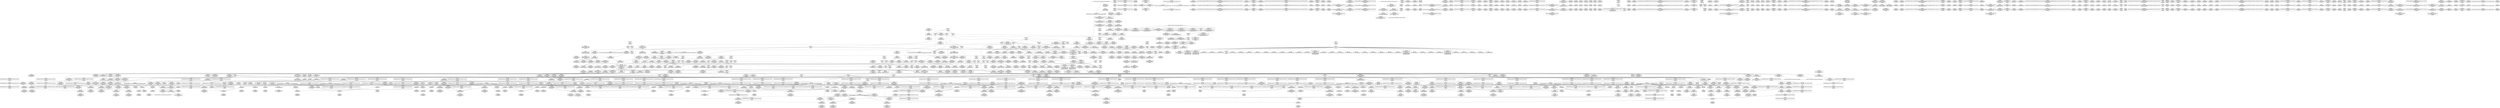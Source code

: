digraph {
	CE0x5455670 [shape=record,shape=Mrecord,label="{CE0x5455670|task_sid:tmp3}"]
	CE0x54dfad0 [shape=record,shape=Mrecord,label="{CE0x54dfad0|i32_208|*Constant*}"]
	CE0x54df3a0 [shape=record,shape=Mrecord,label="{CE0x54df3a0|i8*_getelementptr_inbounds_(_25_x_i8_,_25_x_i8_*_.str3,_i32_0,_i32_0)|*Constant*}"]
	CE0x5460700 [shape=record,shape=Mrecord,label="{CE0x5460700|task_sid:do.body|*SummSink*}"]
	CE0x544dd30 [shape=record,shape=Mrecord,label="{CE0x544dd30|i64_1|*Constant*}"]
	CE0x54df940 [shape=record,shape=Mrecord,label="{CE0x54df940|GLOBAL:lockdep_rcu_suspicious|*Constant*|*SummSource*}"]
	CE0x55206b0 [shape=record,shape=Mrecord,label="{CE0x55206b0|rcu_read_unlock:tmp17|include/linux/rcupdate.h,933}"]
	CE0x54ee880 [shape=record,shape=Mrecord,label="{CE0x54ee880|void_(i32*,_i32,_i32*)*_asm_addl_$1,_%gs:$0_,_*m,ri,*m,_dirflag_,_fpsr_,_flags_}"]
	CE0x54f01d0 [shape=record,shape=Mrecord,label="{CE0x54f01d0|rcu_lock_acquire:indirectgoto|*SummSource*}"]
	CE0x54c4ec0 [shape=record,shape=Mrecord,label="{CE0x54c4ec0|i64_6|*Constant*}"]
	CE0x5548bf0 [shape=record,shape=Mrecord,label="{CE0x5548bf0|rcu_lock_release:tmp7}"]
	CE0x5521250 [shape=record,shape=Mrecord,label="{CE0x5521250|_call_void_lockdep_rcu_suspicious(i8*_getelementptr_inbounds_(_25_x_i8_,_25_x_i8_*_.str45,_i32_0,_i32_0),_i32_934,_i8*_getelementptr_inbounds_(_44_x_i8_,_44_x_i8_*_.str47,_i32_0,_i32_0))_#10,_!dbg_!27726|include/linux/rcupdate.h,933|*SummSource*}"]
	CE0x551ffc0 [shape=record,shape=Mrecord,label="{CE0x551ffc0|rcu_read_unlock:tmp21|include/linux/rcupdate.h,935|*SummSink*}"]
	CE0x54fb4d0 [shape=record,shape=Mrecord,label="{CE0x54fb4d0|__preempt_count_sub:do.end|*SummSink*}"]
	CE0x55536c0 [shape=record,shape=Mrecord,label="{CE0x55536c0|__preempt_count_sub:tmp4|./arch/x86/include/asm/preempt.h,77}"]
	CE0x5557650 [shape=record,shape=Mrecord,label="{CE0x5557650|__rcu_read_unlock:tmp|*SummSource*}"]
	CE0x551b740 [shape=record,shape=Mrecord,label="{CE0x551b740|i64*_getelementptr_inbounds_(_4_x_i64_,_4_x_i64_*___llvm_gcov_ctr133,_i64_0,_i64_0)|*Constant*}"]
	CE0x54b18a0 [shape=record,shape=Mrecord,label="{CE0x54b18a0|sock_has_perm:tmp17|security/selinux/hooks.c,3976|*SummSource*}"]
	CE0x54c9f20 [shape=record,shape=Mrecord,label="{CE0x54c9f20|i64*_getelementptr_inbounds_(_11_x_i64_,_11_x_i64_*___llvm_gcov_ctr127,_i64_0,_i64_1)|*Constant*|*SummSource*}"]
	CE0x5561060 [shape=record,shape=Mrecord,label="{CE0x5561060|__preempt_count_sub:val|Function::__preempt_count_sub&Arg::val::|*SummSink*}"]
	CE0x54ea320 [shape=record,shape=Mrecord,label="{CE0x54ea320|%struct.lockdep_map*_null|*Constant*|*SummSource*}"]
	CE0x551f470 [shape=record,shape=Mrecord,label="{CE0x551f470|rcu_read_unlock:tmp20|include/linux/rcupdate.h,933|*SummSink*}"]
	CE0x550b3e0 [shape=record,shape=Mrecord,label="{CE0x550b3e0|rcu_read_lock:tmp22|include/linux/rcupdate.h,884}"]
	CE0x542e5c0 [shape=record,shape=Mrecord,label="{CE0x542e5c0|selinux_socket_getsockopt:bb}"]
	CE0x54b2790 [shape=record,shape=Mrecord,label="{CE0x54b2790|sock_has_perm:net3|security/selinux/hooks.c,3974|*SummSource*}"]
	CE0x555ea30 [shape=record,shape=Mrecord,label="{CE0x555ea30|__preempt_count_sub:tmp3}"]
	CE0x54b8d80 [shape=record,shape=Mrecord,label="{CE0x54b8d80|8:_%struct.sock*,_:_SCME_34,35_}"]
	CE0x54b50e0 [shape=record,shape=Mrecord,label="{CE0x54b50e0|i32_(i32,_i32,_i16,_i32,_%struct.common_audit_data*)*_bitcast_(i32_(i32,_i32,_i16,_i32,_%struct.common_audit_data.495*)*_avc_has_perm_to_i32_(i32,_i32,_i16,_i32,_%struct.common_audit_data*)*)|*Constant*|*SummSink*}"]
	CE0x5460930 [shape=record,shape=Mrecord,label="{CE0x5460930|i64*_getelementptr_inbounds_(_13_x_i64_,_13_x_i64_*___llvm_gcov_ctr126,_i64_0,_i64_0)|*Constant*|*SummSource*}"]
	CE0x5462b50 [shape=record,shape=Mrecord,label="{CE0x5462b50|cred_sid:sid|security/selinux/hooks.c,197|*SummSink*}"]
	CE0x5510a40 [shape=record,shape=Mrecord,label="{CE0x5510a40|i64*_getelementptr_inbounds_(_4_x_i64_,_4_x_i64_*___llvm_gcov_ctr130,_i64_0,_i64_2)|*Constant*}"]
	CE0x54ef830 [shape=record,shape=Mrecord,label="{CE0x54ef830|__rcu_read_unlock:do.end|*SummSource*}"]
	CE0x5463630 [shape=record,shape=Mrecord,label="{CE0x5463630|GLOBAL:rcu_read_lock|*Constant*|*SummSource*}"]
	CE0x54316c0 [shape=record,shape=Mrecord,label="{CE0x54316c0|task_sid:land.lhs.true|*SummSink*}"]
	CE0x5559e60 [shape=record,shape=Mrecord,label="{CE0x5559e60|__rcu_read_unlock:tmp}"]
	CE0x5431cd0 [shape=record,shape=Mrecord,label="{CE0x5431cd0|rcu_lock_acquire:entry|*SummSource*}"]
	CE0x5455860 [shape=record,shape=Mrecord,label="{CE0x5455860|task_sid:tmp3|*SummSink*}"]
	CE0x55176a0 [shape=record,shape=Mrecord,label="{CE0x55176a0|_call_void___preempt_count_add(i32_1)_#10,_!dbg_!27711|include/linux/rcupdate.h,239}"]
	"CONST[source:0(mediator),value:2(dynamic)][purpose:{object}][SnkIdx:1]"
	CE0x54ef5e0 [shape=record,shape=Mrecord,label="{CE0x54ef5e0|__rcu_read_unlock:tmp2}"]
	CE0x5510510 [shape=record,shape=Mrecord,label="{CE0x5510510|_call_void_asm_sideeffect_,_memory_,_dirflag_,_fpsr_,_flags_()_#3,_!dbg_!27714,_!srcloc_!27715|include/linux/rcupdate.h,239}"]
	CE0x546d950 [shape=record,shape=Mrecord,label="{CE0x546d950|i32_16384|*Constant*}"]
	CE0x5461ee0 [shape=record,shape=Mrecord,label="{CE0x5461ee0|rcu_read_lock:land.lhs.true2}"]
	CE0x54b8610 [shape=record,shape=Mrecord,label="{CE0x54b8610|8:_%struct.sock*,_:_SCME_27,28_}"]
	CE0x54d47b0 [shape=record,shape=Mrecord,label="{CE0x54d47b0|rcu_read_lock:land.lhs.true}"]
	CE0x54f9e20 [shape=record,shape=Mrecord,label="{CE0x54f9e20|rcu_read_lock:tmp7|include/linux/rcupdate.h,882}"]
	CE0x550c520 [shape=record,shape=Mrecord,label="{CE0x550c520|rcu_read_unlock:tmp16|include/linux/rcupdate.h,933}"]
	CE0x544de10 [shape=record,shape=Mrecord,label="{CE0x544de10|COLLAPSED:_GCMRE___llvm_gcov_ctr98_internal_global_2_x_i64_zeroinitializer:_elem_0:default:}"]
	CE0x54bae70 [shape=record,shape=Mrecord,label="{CE0x54bae70|task_sid:entry|*SummSink*}"]
	CE0x54c45d0 [shape=record,shape=Mrecord,label="{CE0x54c45d0|rcu_read_lock:tmp12|include/linux/rcupdate.h,882|*SummSource*}"]
	CE0x54face0 [shape=record,shape=Mrecord,label="{CE0x54face0|_ret_void,_!dbg_!27717|include/linux/rcupdate.h,419}"]
	CE0x54512e0 [shape=record,shape=Mrecord,label="{CE0x54512e0|task_sid:do.end6|*SummSink*}"]
	CE0x54be240 [shape=record,shape=Mrecord,label="{CE0x54be240|i64_2|*Constant*}"]
	CE0x5522560 [shape=record,shape=Mrecord,label="{CE0x5522560|i8*_getelementptr_inbounds_(_44_x_i8_,_44_x_i8_*_.str47,_i32_0,_i32_0)|*Constant*|*SummSource*}"]
	CE0x71fa5e0 [shape=record,shape=Mrecord,label="{CE0x71fa5e0|selinux_socket_getsockopt:call1|security/selinux/hooks.c,4248|*SummSource*}"]
	CE0x5463b00 [shape=record,shape=Mrecord,label="{CE0x5463b00|GLOBAL:__rcu_read_lock|*Constant*|*SummSource*}"]
	CE0x5515370 [shape=record,shape=Mrecord,label="{CE0x5515370|rcu_read_unlock:tmp8|include/linux/rcupdate.h,933|*SummSink*}"]
	CE0x545faa0 [shape=record,shape=Mrecord,label="{CE0x545faa0|COLLAPSED:_CMRE:_elem_0::|security/selinux/hooks.c,196}"]
	CE0x54b46e0 [shape=record,shape=Mrecord,label="{CE0x54b46e0|i32_4|*Constant*|*SummSink*}"]
	CE0x551c9f0 [shape=record,shape=Mrecord,label="{CE0x551c9f0|rcu_lock_release:tmp|*SummSource*}"]
	CE0x54cdbc0 [shape=record,shape=Mrecord,label="{CE0x54cdbc0|_call_void_mcount()_#3|*SummSource*}"]
	CE0x55908f0 [shape=record,shape=Mrecord,label="{CE0x55908f0|i64*_getelementptr_inbounds_(_4_x_i64_,_4_x_i64_*___llvm_gcov_ctr135,_i64_0,_i64_0)|*Constant*}"]
	CE0x54d71c0 [shape=record,shape=Mrecord,label="{CE0x54d71c0|task_sid:land.lhs.true}"]
	CE0x5473ba0 [shape=record,shape=Mrecord,label="{CE0x5473ba0|rcu_read_unlock:tmp2}"]
	CE0x54c4d50 [shape=record,shape=Mrecord,label="{CE0x54c4d50|rcu_read_lock:call3|include/linux/rcupdate.h,882|*SummSink*}"]
	CE0x551ef40 [shape=record,shape=Mrecord,label="{CE0x551ef40|rcu_read_unlock:tmp19|include/linux/rcupdate.h,933|*SummSink*}"]
	CE0x54f6db0 [shape=record,shape=Mrecord,label="{CE0x54f6db0|COLLAPSED:_GCMRE___llvm_gcov_ctr132_internal_global_11_x_i64_zeroinitializer:_elem_0:default:}"]
	CE0x54b8b20 [shape=record,shape=Mrecord,label="{CE0x54b8b20|8:_%struct.sock*,_:_SCME_32,33_}"]
	CE0x54b0540 [shape=record,shape=Mrecord,label="{CE0x54b0540|i64*_getelementptr_inbounds_(_4_x_i64_,_4_x_i64_*___llvm_gcov_ctr128,_i64_0,_i64_1)|*Constant*}"]
	CE0x5474a50 [shape=record,shape=Mrecord,label="{CE0x5474a50|_call_void_mcount()_#3|*SummSink*}"]
	CE0x54aea30 [shape=record,shape=Mrecord,label="{CE0x54aea30|__preempt_count_sub:sub|./arch/x86/include/asm/preempt.h,77|*SummSink*}"]
	CE0x54d9190 [shape=record,shape=Mrecord,label="{CE0x54d9190|i64*_getelementptr_inbounds_(_2_x_i64_,_2_x_i64_*___llvm_gcov_ctr131,_i64_0,_i64_0)|*Constant*|*SummSource*}"]
	CE0x54f1370 [shape=record,shape=Mrecord,label="{CE0x54f1370|GLOBAL:cred_sid|*Constant*}"]
	CE0x54dadf0 [shape=record,shape=Mrecord,label="{CE0x54dadf0|task_sid:tmp13|security/selinux/hooks.c,208|*SummSink*}"]
	CE0x5464920 [shape=record,shape=Mrecord,label="{CE0x5464920|sock_has_perm:cleanup|*SummSource*}"]
	CE0x5556810 [shape=record,shape=Mrecord,label="{CE0x5556810|i64*_getelementptr_inbounds_(_4_x_i64_,_4_x_i64_*___llvm_gcov_ctr129,_i64_0,_i64_0)|*Constant*|*SummSink*}"]
	CE0x54bdb60 [shape=record,shape=Mrecord,label="{CE0x54bdb60|i64_0|*Constant*}"]
	CE0x54b9e20 [shape=record,shape=Mrecord,label="{CE0x54b9e20|8:_%struct.sock*,_:_SCME_48,49_}"]
	CE0x54b9370 [shape=record,shape=Mrecord,label="{CE0x54b9370|8:_%struct.sock*,_:_SCME_39,40_}"]
	CE0x551e290 [shape=record,shape=Mrecord,label="{CE0x551e290|i64*_getelementptr_inbounds_(_11_x_i64_,_11_x_i64_*___llvm_gcov_ctr132,_i64_0,_i64_8)|*Constant*|*SummSink*}"]
	CE0x55604b0 [shape=record,shape=Mrecord,label="{CE0x55604b0|__preempt_count_sub:tmp5|./arch/x86/include/asm/preempt.h,77}"]
	CE0x54d7100 [shape=record,shape=Mrecord,label="{CE0x54d7100|task_sid:land.lhs.true2|*SummSink*}"]
	CE0x55009c0 [shape=record,shape=Mrecord,label="{CE0x55009c0|i64*_getelementptr_inbounds_(_4_x_i64_,_4_x_i64_*___llvm_gcov_ctr129,_i64_0,_i64_1)|*Constant*}"]
	CE0x5454de0 [shape=record,shape=Mrecord,label="{CE0x5454de0|task_sid:real_cred|security/selinux/hooks.c,208|*SummSource*}"]
	CE0x54aa820 [shape=record,shape=Mrecord,label="{CE0x54aa820|__rcu_read_unlock:tmp7|include/linux/rcupdate.h,245|*SummSink*}"]
	CE0x54ef9f0 [shape=record,shape=Mrecord,label="{CE0x54ef9f0|i64*_getelementptr_inbounds_(_4_x_i64_,_4_x_i64_*___llvm_gcov_ctr130,_i64_0,_i64_2)|*Constant*|*SummSource*}"]
	CE0x54de0e0 [shape=record,shape=Mrecord,label="{CE0x54de0e0|i8_1|*Constant*}"]
	CE0x542f680 [shape=record,shape=Mrecord,label="{CE0x542f680|get_current:entry}"]
	CE0x543b7c0 [shape=record,shape=Mrecord,label="{CE0x543b7c0|get_current:tmp1|*SummSource*}"]
	CE0x54ca650 [shape=record,shape=Mrecord,label="{CE0x54ca650|task_sid:tmp9|security/selinux/hooks.c,208}"]
	CE0x5590670 [shape=record,shape=Mrecord,label="{CE0x5590670|__preempt_count_sub:do.body}"]
	CE0x54391f0 [shape=record,shape=Mrecord,label="{CE0x54391f0|task_sid:do.end}"]
	CE0x54d0f60 [shape=record,shape=Mrecord,label="{CE0x54d0f60|0:_i8,_:_GCMR_task_sid.__warned_internal_global_i8_0,_section_.data.unlikely_,_align_1:_elem_0:default:}"]
	CE0x547e9d0 [shape=record,shape=Mrecord,label="{CE0x547e9d0|sock_has_perm:ad|security/selinux/hooks.c, 3965}"]
	CE0x54b4560 [shape=record,shape=Mrecord,label="{CE0x54b4560|i32_4|*Constant*|*SummSource*}"]
	CE0x5516770 [shape=record,shape=Mrecord,label="{CE0x5516770|__preempt_count_add:entry|*SummSink*}"]
	CE0x5563280 [shape=record,shape=Mrecord,label="{CE0x5563280|i64*_getelementptr_inbounds_(_4_x_i64_,_4_x_i64_*___llvm_gcov_ctr135,_i64_0,_i64_2)|*Constant*}"]
	CE0x54eba60 [shape=record,shape=Mrecord,label="{CE0x54eba60|__rcu_read_lock:tmp1|*SummSource*}"]
	CE0x5507df0 [shape=record,shape=Mrecord,label="{CE0x5507df0|i8*_getelementptr_inbounds_(_42_x_i8_,_42_x_i8_*_.str46,_i32_0,_i32_0)|*Constant*|*SummSource*}"]
	CE0x54bf760 [shape=record,shape=Mrecord,label="{CE0x54bf760|sock_has_perm:tmp10|security/selinux/hooks.c,3969|*SummSource*}"]
	CE0x54dc210 [shape=record,shape=Mrecord,label="{CE0x54dc210|i64_7|*Constant*|*SummSink*}"]
	CE0x54cf980 [shape=record,shape=Mrecord,label="{CE0x54cf980|i64_2|*Constant*}"]
	CE0x542f470 [shape=record,shape=Mrecord,label="{CE0x542f470|32:_%struct.sock*,_:_CRE_0,4_|*MultipleSource*|Function::selinux_socket_getsockopt&Arg::sock::|security/selinux/hooks.c,4248}"]
	CE0x54fa4b0 [shape=record,shape=Mrecord,label="{CE0x54fa4b0|GLOBAL:__llvm_gcov_ctr127|Global_var:__llvm_gcov_ctr127|*SummSink*}"]
	CE0x54d44c0 [shape=record,shape=Mrecord,label="{CE0x54d44c0|i64*_getelementptr_inbounds_(_2_x_i64_,_2_x_i64_*___llvm_gcov_ctr131,_i64_0,_i64_1)|*Constant*|*SummSource*}"]
	CE0x54d4ec0 [shape=record,shape=Mrecord,label="{CE0x54d4ec0|i64_3|*Constant*|*SummSink*}"]
	CE0x54cd840 [shape=record,shape=Mrecord,label="{CE0x54cd840|task_sid:call|security/selinux/hooks.c,208|*SummSource*}"]
	CE0x5464180 [shape=record,shape=Mrecord,label="{CE0x5464180|_call_void_asm_sideeffect_,_memory_,_dirflag_,_fpsr_,_flags_()_#3,_!dbg_!27714,_!srcloc_!27715|include/linux/rcupdate.h,239|*SummSink*}"]
	CE0x551af70 [shape=record,shape=Mrecord,label="{CE0x551af70|rcu_lock_acquire:tmp4|include/linux/rcupdate.h,418}"]
	CE0x5549520 [shape=record,shape=Mrecord,label="{CE0x5549520|_call_void___preempt_count_sub(i32_1)_#10,_!dbg_!27715|include/linux/rcupdate.h,244|*SummSource*}"]
	CE0x554a500 [shape=record,shape=Mrecord,label="{CE0x554a500|rcu_lock_release:tmp3|*SummSink*}"]
	CE0x5508440 [shape=record,shape=Mrecord,label="{CE0x5508440|i64*_getelementptr_inbounds_(_11_x_i64_,_11_x_i64_*___llvm_gcov_ctr127,_i64_0,_i64_9)|*Constant*|*SummSink*}"]
	CE0x54b21b0 [shape=record,shape=Mrecord,label="{CE0x54b21b0|sock_has_perm:u2|security/selinux/hooks.c,3974}"]
	CE0x550a200 [shape=record,shape=Mrecord,label="{CE0x550a200|rcu_read_lock:tmp19|include/linux/rcupdate.h,882|*SummSource*}"]
	CE0x5505f20 [shape=record,shape=Mrecord,label="{CE0x5505f20|rcu_read_lock:tmp16|include/linux/rcupdate.h,882|*SummSink*}"]
	CE0x545fc90 [shape=record,shape=Mrecord,label="{CE0x545fc90|cred_sid:tmp4|*LoadInst*|security/selinux/hooks.c,196|*SummSource*}"]
	CE0x54cdef0 [shape=record,shape=Mrecord,label="{CE0x54cdef0|i64_1|*Constant*}"]
	CE0x54af550 [shape=record,shape=Mrecord,label="{CE0x54af550|i64*_getelementptr_inbounds_(_6_x_i64_,_6_x_i64_*___llvm_gcov_ctr327,_i64_0,_i64_3)|*Constant*|*SummSource*}"]
	CE0x5464990 [shape=record,shape=Mrecord,label="{CE0x5464990|sock_has_perm:if.end}"]
	CE0x551ac70 [shape=record,shape=Mrecord,label="{CE0x551ac70|rcu_read_unlock:tmp6|include/linux/rcupdate.h,933|*SummSink*}"]
	CE0x54dbad0 [shape=record,shape=Mrecord,label="{CE0x54dbad0|i64_6|*Constant*|*SummSource*}"]
	CE0x555b280 [shape=record,shape=Mrecord,label="{CE0x555b280|__rcu_read_lock:tmp3|*SummSink*}"]
	CE0x54b2d60 [shape=record,shape=Mrecord,label="{CE0x54b2d60|sock_has_perm:tmp15|security/selinux/hooks.c,3974|*SummSink*}"]
	CE0x54d6ef0 [shape=record,shape=Mrecord,label="{CE0x54d6ef0|task_sid:do.body5|*SummSink*}"]
	CE0x54f06b0 [shape=record,shape=Mrecord,label="{CE0x54f06b0|i64*_getelementptr_inbounds_(_13_x_i64_,_13_x_i64_*___llvm_gcov_ctr126,_i64_0,_i64_12)|*Constant*}"]
	CE0x54f2470 [shape=record,shape=Mrecord,label="{CE0x54f2470|_ret_i32_%tmp6,_!dbg_!27716|security/selinux/hooks.c,197}"]
	CE0x5512860 [shape=record,shape=Mrecord,label="{CE0x5512860|rcu_lock_acquire:tmp2|*SummSink*}"]
	CE0x54ced70 [shape=record,shape=Mrecord,label="{CE0x54ced70|_call_void_mcount()_#3}"]
	CE0x5520c70 [shape=record,shape=Mrecord,label="{CE0x5520c70|rcu_read_unlock:tmp18|include/linux/rcupdate.h,933|*SummSource*}"]
	CE0x54a6150 [shape=record,shape=Mrecord,label="{CE0x54a6150|i64*_getelementptr_inbounds_(_13_x_i64_,_13_x_i64_*___llvm_gcov_ctr126,_i64_0,_i64_9)|*Constant*}"]
	CE0x543ca10 [shape=record,shape=Mrecord,label="{CE0x543ca10|i64*_getelementptr_inbounds_(_2_x_i64_,_2_x_i64_*___llvm_gcov_ctr98,_i64_0,_i64_1)|*Constant*|*SummSink*}"]
	CE0x54dcad0 [shape=record,shape=Mrecord,label="{CE0x54dcad0|task_sid:tmp17|security/selinux/hooks.c,208}"]
	CE0x5432ac0 [shape=record,shape=Mrecord,label="{CE0x5432ac0|sock_has_perm:bb}"]
	CE0x54f0030 [shape=record,shape=Mrecord,label="{CE0x54f0030|__rcu_read_unlock:tmp3|*SummSource*}"]
	CE0x54c4bd0 [shape=record,shape=Mrecord,label="{CE0x54c4bd0|rcu_read_lock:call3|include/linux/rcupdate.h,882|*SummSource*}"]
	CE0x5516d20 [shape=record,shape=Mrecord,label="{CE0x5516d20|rcu_read_unlock:bb|*SummSink*}"]
	CE0x545f240 [shape=record,shape=Mrecord,label="{CE0x545f240|i64*_getelementptr_inbounds_(_6_x_i64_,_6_x_i64_*___llvm_gcov_ctr327,_i64_0,_i64_0)|*Constant*|*SummSink*}"]
	CE0x548b530 [shape=record,shape=Mrecord,label="{CE0x548b530|rcu_read_unlock:tmp13|include/linux/rcupdate.h,933}"]
	CE0x54e54c0 [shape=record,shape=Mrecord,label="{CE0x54e54c0|__rcu_read_lock:tmp|*SummSource*}"]
	CE0x5559200 [shape=record,shape=Mrecord,label="{CE0x5559200|i64*_getelementptr_inbounds_(_4_x_i64_,_4_x_i64_*___llvm_gcov_ctr133,_i64_0,_i64_1)|*Constant*|*SummSink*}"]
	CE0x542e510 [shape=record,shape=Mrecord,label="{CE0x542e510|selinux_socket_getsockopt:tmp1|*SummSink*}"]
	CE0x54b7850 [shape=record,shape=Mrecord,label="{CE0x54b7850|task_sid:if.end}"]
	CE0x550c850 [shape=record,shape=Mrecord,label="{CE0x550c850|rcu_read_unlock:tmp16|include/linux/rcupdate.h,933|*SummSink*}"]
	CE0x54d59b0 [shape=record,shape=Mrecord,label="{CE0x54d59b0|task_sid:bb|*SummSink*}"]
	CE0x5559550 [shape=record,shape=Mrecord,label="{CE0x5559550|__preempt_count_add:tmp7|./arch/x86/include/asm/preempt.h,73}"]
	CE0x54b53e0 [shape=record,shape=Mrecord,label="{CE0x54b53e0|rcu_read_lock:tmp8|include/linux/rcupdate.h,882|*SummSource*}"]
	CE0x548b3c0 [shape=record,shape=Mrecord,label="{CE0x548b3c0|rcu_read_unlock:call3|include/linux/rcupdate.h,933|*SummSink*}"]
	CE0x54dd400 [shape=record,shape=Mrecord,label="{CE0x54dd400|i64*_getelementptr_inbounds_(_13_x_i64_,_13_x_i64_*___llvm_gcov_ctr126,_i64_0,_i64_8)|*Constant*|*SummSource*}"]
	CE0x54d5000 [shape=record,shape=Mrecord,label="{CE0x54d5000|task_sid:tmp5|security/selinux/hooks.c,208|*SummSource*}"]
	CE0x5511960 [shape=record,shape=Mrecord,label="{CE0x5511960|rcu_read_unlock:tmp10|include/linux/rcupdate.h,933}"]
	CE0x54be400 [shape=record,shape=Mrecord,label="{CE0x54be400|i64_2|*Constant*|*SummSource*}"]
	CE0x54cadd0 [shape=record,shape=Mrecord,label="{CE0x54cadd0|task_sid:tmp11|security/selinux/hooks.c,208}"]
	CE0x54f7da0 [shape=record,shape=Mrecord,label="{CE0x54f7da0|GLOBAL:rcu_read_lock.__warned|Global_var:rcu_read_lock.__warned}"]
	CE0x546c740 [shape=record,shape=Mrecord,label="{CE0x546c740|i32_16384|*Constant*|*SummSource*}"]
	CE0x5500bb0 [shape=record,shape=Mrecord,label="{CE0x5500bb0|rcu_read_lock:tmp5|include/linux/rcupdate.h,882|*SummSource*}"]
	CE0x54bede0 [shape=record,shape=Mrecord,label="{CE0x54bede0|sock_has_perm:tmp8|security/selinux/hooks.c,3969}"]
	CE0x5449410 [shape=record,shape=Mrecord,label="{CE0x5449410|sock_has_perm:entry|*SummSink*}"]
	CE0x550f9d0 [shape=record,shape=Mrecord,label="{CE0x550f9d0|rcu_read_unlock:tmp13|include/linux/rcupdate.h,933|*SummSink*}"]
	CE0x54a4390 [shape=record,shape=Mrecord,label="{CE0x54a4390|i64*_getelementptr_inbounds_(_13_x_i64_,_13_x_i64_*___llvm_gcov_ctr126,_i64_0,_i64_10)|*Constant*|*SummSink*}"]
	CE0x543c1c0 [shape=record,shape=Mrecord,label="{CE0x543c1c0|get_current:tmp1|*SummSink*}"]
	CE0x5433300 [shape=record,shape=Mrecord,label="{CE0x5433300|i32_0|*Constant*|*SummSink*}"]
	CE0x547c8e0 [shape=record,shape=Mrecord,label="{CE0x547c8e0|0:_i8,_8:_%struct.lsm_network_audit*,_24:_%struct.selinux_audit_data*,_:_SCMRE_0,1_|*MultipleSource*|security/selinux/hooks.c, 3965|security/selinux/hooks.c,3972}"]
	CE0x54dc0c0 [shape=record,shape=Mrecord,label="{CE0x54dc0c0|i64_7|*Constant*}"]
	CE0x54f12a0 [shape=record,shape=Mrecord,label="{CE0x54f12a0|task_sid:tmp27|security/selinux/hooks.c,208|*SummSink*}"]
	CE0x5505900 [shape=record,shape=Mrecord,label="{CE0x5505900|rcu_read_lock:tmp15|include/linux/rcupdate.h,882|*SummSource*}"]
	CE0x5510fa0 [shape=record,shape=Mrecord,label="{CE0x5510fa0|__rcu_read_lock:tmp6|include/linux/rcupdate.h,240|*SummSink*}"]
	CE0x54309c0 [shape=record,shape=Mrecord,label="{CE0x54309c0|sock_has_perm:perms|Function::sock_has_perm&Arg::perms::|*SummSource*}"]
	CE0x543bdd0 [shape=record,shape=Mrecord,label="{CE0x543bdd0|i64*_getelementptr_inbounds_(_2_x_i64_,_2_x_i64_*___llvm_gcov_ctr98,_i64_0,_i64_1)|*Constant*|*SummSource*}"]
	CE0x54b8490 [shape=record,shape=Mrecord,label="{CE0x54b8490|8:_%struct.sock*,_:_SCME_26,27_}"]
	CE0x54f4f80 [shape=record,shape=Mrecord,label="{CE0x54f4f80|rcu_read_lock:bb}"]
	CE0x54791d0 [shape=record,shape=Mrecord,label="{CE0x54791d0|i32_1|*Constant*|*SummSource*}"]
	CE0x5440500 [shape=record,shape=Mrecord,label="{CE0x5440500|sock_has_perm:sid|security/selinux/hooks.c,3969}"]
	CE0x54cabf0 [shape=record,shape=Mrecord,label="{CE0x54cabf0|i64_5|*Constant*|*SummSink*}"]
	CE0x5449370 [shape=record,shape=Mrecord,label="{CE0x5449370|sock_has_perm:entry|*SummSource*}"]
	CE0x546b5a0 [shape=record,shape=Mrecord,label="{CE0x546b5a0|_ret_i32_%retval.0,_!dbg_!27740|security/selinux/hooks.c,3977|*SummSource*}"]
	CE0x542daf0 [shape=record,shape=Mrecord,label="{CE0x542daf0|i64*_getelementptr_inbounds_(_2_x_i64_,_2_x_i64_*___llvm_gcov_ctr365,_i64_0,_i64_1)|*Constant*|*SummSource*}"]
	CE0x54e9dc0 [shape=record,shape=Mrecord,label="{CE0x54e9dc0|i64*_getelementptr_inbounds_(_4_x_i64_,_4_x_i64_*___llvm_gcov_ctr130,_i64_0,_i64_3)|*Constant*}"]
	CE0x54ceab0 [shape=record,shape=Mrecord,label="{CE0x54ceab0|cred_sid:tmp3}"]
	CE0x54dd2c0 [shape=record,shape=Mrecord,label="{CE0x54dd2c0|task_sid:tmp17|security/selinux/hooks.c,208|*SummSource*}"]
	CE0x5479160 [shape=record,shape=Mrecord,label="{CE0x5479160|i32_1|*Constant*}"]
	CE0x5463d60 [shape=record,shape=Mrecord,label="{CE0x5463d60|i32_77|*Constant*}"]
	CE0x55581a0 [shape=record,shape=Mrecord,label="{CE0x55581a0|rcu_lock_release:__here}"]
	CE0x5509580 [shape=record,shape=Mrecord,label="{CE0x5509580|_call_void_lockdep_rcu_suspicious(i8*_getelementptr_inbounds_(_25_x_i8_,_25_x_i8_*_.str45,_i32_0,_i32_0),_i32_883,_i8*_getelementptr_inbounds_(_42_x_i8_,_42_x_i8_*_.str46,_i32_0,_i32_0))_#10,_!dbg_!27728|include/linux/rcupdate.h,882}"]
	CE0x5431240 [shape=record,shape=Mrecord,label="{CE0x5431240|i32_59|*Constant*|*SummSink*}"]
	CE0x54f0f50 [shape=record,shape=Mrecord,label="{CE0x54f0f50|task_sid:tmp27|security/selinux/hooks.c,208|*SummSource*}"]
	CE0x55127f0 [shape=record,shape=Mrecord,label="{CE0x55127f0|rcu_lock_acquire:tmp2|*SummSource*}"]
	CE0x550a5f0 [shape=record,shape=Mrecord,label="{CE0x550a5f0|rcu_read_lock:tmp20|include/linux/rcupdate.h,882|*SummSource*}"]
	CE0x554a7c0 [shape=record,shape=Mrecord,label="{CE0x554a7c0|__preempt_count_sub:entry|*SummSource*}"]
	CE0x5430440 [shape=record,shape=Mrecord,label="{CE0x5430440|selinux_socket_getsockopt:tmp}"]
	CE0x5560920 [shape=record,shape=Mrecord,label="{CE0x5560920|i64*_getelementptr_inbounds_(_4_x_i64_,_4_x_i64_*___llvm_gcov_ctr134,_i64_0,_i64_2)|*Constant*}"]
	CE0x54ffbc0 [shape=record,shape=Mrecord,label="{CE0x54ffbc0|__preempt_count_add:tmp7|./arch/x86/include/asm/preempt.h,73|*SummSink*}"]
	CE0x54d92f0 [shape=record,shape=Mrecord,label="{CE0x54d92f0|i64*_getelementptr_inbounds_(_2_x_i64_,_2_x_i64_*___llvm_gcov_ctr131,_i64_0,_i64_0)|*Constant*|*SummSink*}"]
	CE0x5517840 [shape=record,shape=Mrecord,label="{CE0x5517840|GLOBAL:__preempt_count_add|*Constant*}"]
	CE0x54b4c40 [shape=record,shape=Mrecord,label="{CE0x54b4c40|sock_has_perm:call6|security/selinux/hooks.c,3976|*SummSink*}"]
	CE0x5516bf0 [shape=record,shape=Mrecord,label="{CE0x5516bf0|rcu_read_unlock:bb|*SummSource*}"]
	CE0x545f770 [shape=record,shape=Mrecord,label="{CE0x545f770|8:_%struct.sock*,_:_SCME_16,18_|*MultipleSource*|security/selinux/hooks.c, 3966|security/selinux/hooks.c,3966|security/selinux/hooks.c,3966}"]
	CE0x54c0470 [shape=record,shape=Mrecord,label="{CE0x54c0470|sock_has_perm:tmp12|security/selinux/hooks.c,3970|*SummSink*}"]
	CE0x54db990 [shape=record,shape=Mrecord,label="{CE0x54db990|task_sid:tobool4|security/selinux/hooks.c,208|*SummSink*}"]
	CE0x5558050 [shape=record,shape=Mrecord,label="{CE0x5558050|i8*_undef|*Constant*|*SummSink*}"]
	CE0x54e2930 [shape=record,shape=Mrecord,label="{CE0x54e2930|__rcu_read_unlock:entry|*SummSink*}"]
	CE0x5574730 [shape=record,shape=Mrecord,label="{CE0x5574730|_call_void_mcount()_#3|*SummSink*}"]
	CE0x54efbe0 [shape=record,shape=Mrecord,label="{CE0x54efbe0|i64*_getelementptr_inbounds_(_4_x_i64_,_4_x_i64_*___llvm_gcov_ctr130,_i64_0,_i64_2)|*Constant*|*SummSink*}"]
	CE0x54a6a40 [shape=record,shape=Mrecord,label="{CE0x54a6a40|task_sid:tmp20|security/selinux/hooks.c,208|*SummSource*}"]
	CE0x54dc130 [shape=record,shape=Mrecord,label="{CE0x54dc130|i64_7|*Constant*|*SummSource*}"]
	CE0x5506090 [shape=record,shape=Mrecord,label="{CE0x5506090|i64*_getelementptr_inbounds_(_11_x_i64_,_11_x_i64_*___llvm_gcov_ctr127,_i64_0,_i64_8)|*Constant*}"]
	CE0x54e1ef0 [shape=record,shape=Mrecord,label="{CE0x54e1ef0|_ret_void,_!dbg_!27717|include/linux/rcupdate.h,424|*SummSink*}"]
	CE0x551ba60 [shape=record,shape=Mrecord,label="{CE0x551ba60|rcu_read_unlock:tmp7|include/linux/rcupdate.h,933|*SummSource*}"]
	CE0x5450a80 [shape=record,shape=Mrecord,label="{CE0x5450a80|i32_1|*Constant*}"]
	CE0x54cbad0 [shape=record,shape=Mrecord,label="{CE0x54cbad0|rcu_read_lock:tmp5|include/linux/rcupdate.h,882}"]
	CE0x5440cb0 [shape=record,shape=Mrecord,label="{CE0x5440cb0|sock_has_perm:cmp|security/selinux/hooks.c,3969}"]
	CE0x54eb150 [shape=record,shape=Mrecord,label="{CE0x54eb150|rcu_lock_acquire:tmp6|*SummSink*}"]
	CE0x54bc6f0 [shape=record,shape=Mrecord,label="{CE0x54bc6f0|i64_56|*Constant*}"]
	CE0x5460810 [shape=record,shape=Mrecord,label="{CE0x5460810|i64*_getelementptr_inbounds_(_13_x_i64_,_13_x_i64_*___llvm_gcov_ctr126,_i64_0,_i64_0)|*Constant*}"]
	CE0x54b2a40 [shape=record,shape=Mrecord,label="{CE0x54b2a40|sock_has_perm:tmp15|security/selinux/hooks.c,3974}"]
	CE0x54304f0 [shape=record,shape=Mrecord,label="{CE0x54304f0|i64*_getelementptr_inbounds_(_2_x_i64_,_2_x_i64_*___llvm_gcov_ctr365,_i64_0,_i64_0)|*Constant*}"]
	CE0x54d49c0 [shape=record,shape=Mrecord,label="{CE0x54d49c0|rcu_read_lock:land.lhs.true|*SummSink*}"]
	CE0x555c670 [shape=record,shape=Mrecord,label="{CE0x555c670|i64*_getelementptr_inbounds_(_4_x_i64_,_4_x_i64_*___llvm_gcov_ctr133,_i64_0,_i64_2)|*Constant*|*SummSink*}"]
	CE0x54401e0 [shape=record,shape=Mrecord,label="{CE0x54401e0|i32_2|*Constant*|*SummSink*}"]
	CE0x54f7770 [shape=record,shape=Mrecord,label="{CE0x54f7770|rcu_read_unlock:tmp5|include/linux/rcupdate.h,933}"]
	CE0x54b40e0 [shape=record,shape=Mrecord,label="{CE0x54b40e0|sock_has_perm:tmp16|security/selinux/hooks.c,3976}"]
	CE0x54d8e60 [shape=record,shape=Mrecord,label="{CE0x54d8e60|task_sid:tmp7|security/selinux/hooks.c,208|*SummSource*}"]
	CE0x54cb270 [shape=record,shape=Mrecord,label="{CE0x54cb270|task_sid:tmp12|security/selinux/hooks.c,208}"]
	CE0x5543560 [shape=record,shape=Mrecord,label="{CE0x5543560|__rcu_read_lock:bb|*SummSink*}"]
	CE0x54f7560 [shape=record,shape=Mrecord,label="{CE0x54f7560|rcu_read_unlock:tobool|include/linux/rcupdate.h,933|*SummSink*}"]
	CE0x54f4dd0 [shape=record,shape=Mrecord,label="{CE0x54f4dd0|rcu_read_lock:if.then|*SummSource*}"]
	CE0x54f1dd0 [shape=record,shape=Mrecord,label="{CE0x54f1dd0|cred_sid:entry}"]
	CE0x5516130 [shape=record,shape=Mrecord,label="{CE0x5516130|rcu_lock_acquire:__here}"]
	CE0x54b3180 [shape=record,shape=Mrecord,label="{CE0x54b3180|sock_has_perm:sk4|security/selinux/hooks.c,3974|*SummSink*}"]
	CE0x54d2630 [shape=record,shape=Mrecord,label="{CE0x54d2630|GLOBAL:task_sid.__warned|Global_var:task_sid.__warned|*SummSink*}"]
	CE0x54d0250 [shape=record,shape=Mrecord,label="{CE0x54d0250|task_sid:tmp|*SummSource*}"]
	CE0x5437410 [shape=record,shape=Mrecord,label="{CE0x5437410|avc_has_perm:ssid|Function::avc_has_perm&Arg::ssid::|*SummSink*}"]
	CE0x54d3200 [shape=record,shape=Mrecord,label="{CE0x54d3200|rcu_read_lock:tmp|*SummSource*}"]
	CE0x54a3900 [shape=record,shape=Mrecord,label="{CE0x54a3900|i32_208|*Constant*|*SummSink*}"]
	CE0x5452930 [shape=record,shape=Mrecord,label="{CE0x5452930|sock_has_perm:tmp1}"]
	CE0x5435d90 [shape=record,shape=Mrecord,label="{CE0x5435d90|i64*_getelementptr_inbounds_(_2_x_i64_,_2_x_i64_*___llvm_gcov_ctr98,_i64_0,_i64_0)|*Constant*|*SummSink*}"]
	CE0x543c570 [shape=record,shape=Mrecord,label="{CE0x543c570|GLOBAL:current_task|Global_var:current_task|*SummSource*}"]
	CE0x550fd80 [shape=record,shape=Mrecord,label="{CE0x550fd80|i64_1|*Constant*}"]
	CE0x5466cc0 [shape=record,shape=Mrecord,label="{CE0x5466cc0|_ret_i32_%call1,_!dbg_!27717|security/selinux/hooks.c,4248|*SummSource*}"]
	CE0x54e96b0 [shape=record,shape=Mrecord,label="{CE0x54e96b0|GLOBAL:lock_acquire|*Constant*|*SummSource*}"]
	CE0x547dd00 [shape=record,shape=Mrecord,label="{CE0x547dd00|sock_has_perm:retval.0|*SummSource*}"]
	CE0x555a5c0 [shape=record,shape=Mrecord,label="{CE0x555a5c0|__rcu_read_lock:tmp5|include/linux/rcupdate.h,239}"]
	CE0x5509700 [shape=record,shape=Mrecord,label="{CE0x5509700|_call_void_lockdep_rcu_suspicious(i8*_getelementptr_inbounds_(_25_x_i8_,_25_x_i8_*_.str45,_i32_0,_i32_0),_i32_883,_i8*_getelementptr_inbounds_(_42_x_i8_,_42_x_i8_*_.str46,_i32_0,_i32_0))_#10,_!dbg_!27728|include/linux/rcupdate.h,882|*SummSource*}"]
	CE0x54ba670 [shape=record,shape=Mrecord,label="{CE0x54ba670|8:_%struct.sock*,_:_SCME_55,56_}"]
	CE0x54e50a0 [shape=record,shape=Mrecord,label="{CE0x54e50a0|__rcu_read_lock:tmp2}"]
	CE0x54b3000 [shape=record,shape=Mrecord,label="{CE0x54b3000|sock_has_perm:sk4|security/selinux/hooks.c,3974|*SummSource*}"]
	CE0x54e3b80 [shape=record,shape=Mrecord,label="{CE0x54e3b80|i64_1|*Constant*}"]
	CE0x54376d0 [shape=record,shape=Mrecord,label="{CE0x54376d0|avc_has_perm:tsid|Function::avc_has_perm&Arg::tsid::|*SummSource*}"]
	CE0x54f9cb0 [shape=record,shape=Mrecord,label="{CE0x54f9cb0|rcu_read_lock:tmp6|include/linux/rcupdate.h,882|*SummSink*}"]
	CE0x550c9c0 [shape=record,shape=Mrecord,label="{CE0x550c9c0|i64*_getelementptr_inbounds_(_11_x_i64_,_11_x_i64_*___llvm_gcov_ctr132,_i64_0,_i64_8)|*Constant*}"]
	CE0x54c9500 [shape=record,shape=Mrecord,label="{CE0x54c9500|GLOBAL:task_sid.__warned|Global_var:task_sid.__warned}"]
	CE0x54ccf60 [shape=record,shape=Mrecord,label="{CE0x54ccf60|i64*_getelementptr_inbounds_(_13_x_i64_,_13_x_i64_*___llvm_gcov_ctr126,_i64_0,_i64_1)|*Constant*}"]
	CE0x54d38f0 [shape=record,shape=Mrecord,label="{CE0x54d38f0|i64_5|*Constant*}"]
	CE0x54e3870 [shape=record,shape=Mrecord,label="{CE0x54e3870|_call_void_mcount()_#3}"]
	CE0x54f5d70 [shape=record,shape=Mrecord,label="{CE0x54f5d70|rcu_read_lock:do.end}"]
	CE0x542ee40 [shape=record,shape=Mrecord,label="{CE0x542ee40|get_current:entry|*SummSink*}"]
	CE0x54a5bf0 [shape=record,shape=Mrecord,label="{CE0x54a5bf0|task_sid:tmp25|security/selinux/hooks.c,208|*SummSink*}"]
	CE0x54ef940 [shape=record,shape=Mrecord,label="{CE0x54ef940|rcu_lock_release:__here|*SummSource*}"]
	CE0x5561750 [shape=record,shape=Mrecord,label="{CE0x5561750|__preempt_count_add:tmp6|./arch/x86/include/asm/preempt.h,73|*SummSink*}"]
	CE0x54ee720 [shape=record,shape=Mrecord,label="{CE0x54ee720|_call_void_asm_addl_$1,_%gs:$0_,_*m,ri,*m,_dirflag_,_fpsr_,_flags_(i32*___preempt_count,_i32_%sub,_i32*___preempt_count)_#3,_!dbg_!27717,_!srcloc_!27718|./arch/x86/include/asm/preempt.h,77|*SummSink*}"]
	CE0x54a5070 [shape=record,shape=Mrecord,label="{CE0x54a5070|task_sid:tmp25|security/selinux/hooks.c,208}"]
	CE0x54da050 [shape=record,shape=Mrecord,label="{CE0x54da050|i64*_getelementptr_inbounds_(_11_x_i64_,_11_x_i64_*___llvm_gcov_ctr132,_i64_0,_i64_1)|*Constant*}"]
	CE0x5522a30 [shape=record,shape=Mrecord,label="{CE0x5522a30|rcu_lock_acquire:tmp1|*SummSink*}"]
	CE0x5428090 [shape=record,shape=Mrecord,label="{CE0x5428090|sock_has_perm:task|Function::sock_has_perm&Arg::task::|*SummSink*}"]
	CE0x550f1b0 [shape=record,shape=Mrecord,label="{CE0x550f1b0|i64*_getelementptr_inbounds_(_4_x_i64_,_4_x_i64_*___llvm_gcov_ctr128,_i64_0,_i64_3)|*Constant*}"]
	CE0x54cde60 [shape=record,shape=Mrecord,label="{CE0x54cde60|task_sid:tmp|*SummSink*}"]
	CE0x54e4120 [shape=record,shape=Mrecord,label="{CE0x54e4120|rcu_lock_acquire:tmp5|include/linux/rcupdate.h,418}"]
	CE0x54f8b90 [shape=record,shape=Mrecord,label="{CE0x54f8b90|rcu_read_lock:tmp8|include/linux/rcupdate.h,882}"]
	CE0x54a58a0 [shape=record,shape=Mrecord,label="{CE0x54a58a0|task_sid:tmp25|security/selinux/hooks.c,208|*SummSource*}"]
	CE0x544c660 [shape=record,shape=Mrecord,label="{CE0x544c660|__rcu_read_lock:tmp5|include/linux/rcupdate.h,239|*SummSink*}"]
	CE0x543c340 [shape=record,shape=Mrecord,label="{CE0x543c340|i32_5|*Constant*|*SummSink*}"]
	CE0x54e5380 [shape=record,shape=Mrecord,label="{CE0x54e5380|i64*_getelementptr_inbounds_(_4_x_i64_,_4_x_i64_*___llvm_gcov_ctr128,_i64_0,_i64_0)|*Constant*|*SummSink*}"]
	CE0x542f260 [shape=record,shape=Mrecord,label="{CE0x542f260|selinux_socket_getsockopt:tmp|*SummSink*}"]
	CE0x54f5910 [shape=record,shape=Mrecord,label="{CE0x54f5910|rcu_read_unlock:tmp1}"]
	CE0x54bc7d0 [shape=record,shape=Mrecord,label="{CE0x54bc7d0|i64_56|*Constant*|*SummSink*}"]
	CE0x54627b0 [shape=record,shape=Mrecord,label="{CE0x54627b0|cred_sid:sid|security/selinux/hooks.c,197|*SummSource*}"]
	CE0x5506690 [shape=record,shape=Mrecord,label="{CE0x5506690|i64*_getelementptr_inbounds_(_11_x_i64_,_11_x_i64_*___llvm_gcov_ctr127,_i64_0,_i64_8)|*Constant*|*SummSink*}"]
	CE0x54a45f0 [shape=record,shape=Mrecord,label="{CE0x54a45f0|task_sid:tmp24|security/selinux/hooks.c,208}"]
	CE0x5560e10 [shape=record,shape=Mrecord,label="{CE0x5560e10|i64*_getelementptr_inbounds_(_4_x_i64_,_4_x_i64_*___llvm_gcov_ctr135,_i64_0,_i64_3)|*Constant*|*SummSource*}"]
	CE0x54be580 [shape=record,shape=Mrecord,label="{CE0x54be580|i64_2|*Constant*|*SummSink*}"]
	CE0x5515c30 [shape=record,shape=Mrecord,label="{CE0x5515c30|rcu_read_unlock:do.end}"]
	CE0x54d1cb0 [shape=record,shape=Mrecord,label="{CE0x54d1cb0|rcu_read_lock:if.end|*SummSource*}"]
	CE0x54f7ab0 [shape=record,shape=Mrecord,label="{CE0x54f7ab0|rcu_read_lock:tmp7|include/linux/rcupdate.h,882|*SummSource*}"]
	CE0x550d170 [shape=record,shape=Mrecord,label="{CE0x550d170|i64*_getelementptr_inbounds_(_4_x_i64_,_4_x_i64_*___llvm_gcov_ctr130,_i64_0,_i64_0)|*Constant*|*SummSink*}"]
	CE0x555e0b0 [shape=record,shape=Mrecord,label="{CE0x555e0b0|void_(i32*,_i32,_i32*)*_asm_addl_$1,_%gs:$0_,_*m,ri,*m,_dirflag_,_fpsr_,_flags_}"]
	CE0x54e1880 [shape=record,shape=Mrecord,label="{CE0x54e1880|rcu_lock_release:map|Function::rcu_lock_release&Arg::map::|*SummSource*}"]
	CE0x54e20a0 [shape=record,shape=Mrecord,label="{CE0x54e20a0|_call_void___rcu_read_unlock()_#10,_!dbg_!27734|include/linux/rcupdate.h,937|*SummSource*}"]
	CE0x54e4820 [shape=record,shape=Mrecord,label="{CE0x54e4820|rcu_lock_acquire:tmp5|include/linux/rcupdate.h,418|*SummSink*}"]
	CE0x555e700 [shape=record,shape=Mrecord,label="{CE0x555e700|GLOBAL:__preempt_count|Global_var:__preempt_count}"]
	CE0x555beb0 [shape=record,shape=Mrecord,label="{CE0x555beb0|_call_void_mcount()_#3|*SummSource*}"]
	CE0x54f6e20 [shape=record,shape=Mrecord,label="{CE0x54f6e20|rcu_read_unlock:tmp|*SummSource*}"]
	CE0x54f3e70 [shape=record,shape=Mrecord,label="{CE0x54f3e70|rcu_read_lock:do.body|*SummSource*}"]
	CE0x54ea160 [shape=record,shape=Mrecord,label="{CE0x54ea160|i64*_getelementptr_inbounds_(_4_x_i64_,_4_x_i64_*___llvm_gcov_ctr128,_i64_0,_i64_1)|*Constant*|*SummSource*}"]
	CE0x55013c0 [shape=record,shape=Mrecord,label="{CE0x55013c0|_call_void_asm_addl_$1,_%gs:$0_,_*m,ri,*m,_dirflag_,_fpsr_,_flags_(i32*___preempt_count,_i32_%val,_i32*___preempt_count)_#3,_!dbg_!27714,_!srcloc_!27717|./arch/x86/include/asm/preempt.h,72}"]
	CE0x5430180 [shape=record,shape=Mrecord,label="{CE0x5430180|_ret_%struct.task_struct*_%tmp4,_!dbg_!27714|./arch/x86/include/asm/current.h,14}"]
	CE0x5453df0 [shape=record,shape=Mrecord,label="{CE0x5453df0|_ret_void,_!dbg_!27719|./arch/x86/include/asm/preempt.h,73|*SummSource*}"]
	CE0x54fa0b0 [shape=record,shape=Mrecord,label="{CE0x54fa0b0|i64*_getelementptr_inbounds_(_4_x_i64_,_4_x_i64_*___llvm_gcov_ctr128,_i64_0,_i64_2)|*Constant*|*SummSource*}"]
	CE0x54efec0 [shape=record,shape=Mrecord,label="{CE0x54efec0|__rcu_read_unlock:do.end}"]
	CE0x542b840 [shape=record,shape=Mrecord,label="{CE0x542b840|selinux_socket_getsockopt:tmp3|*SummSink*}"]
	CE0x5448d60 [shape=record,shape=Mrecord,label="{CE0x5448d60|GLOBAL:sock_has_perm|*Constant*}"]
	CE0x5433740 [shape=record,shape=Mrecord,label="{CE0x5433740|get_current:tmp4|./arch/x86/include/asm/current.h,14|*SummSource*}"]
	CE0x54f33b0 [shape=record,shape=Mrecord,label="{CE0x54f33b0|rcu_read_unlock:entry|*SummSource*}"]
	CE0x54bfc90 [shape=record,shape=Mrecord,label="{CE0x54bfc90|sock_has_perm:tmp11|security/selinux/hooks.c,3970}"]
	CE0x54c9930 [shape=record,shape=Mrecord,label="{CE0x54c9930|rcu_read_unlock:if.end}"]
	CE0x542f1b0 [shape=record,shape=Mrecord,label="{CE0x542f1b0|GLOBAL:get_current|*Constant*|*SummSink*}"]
	CE0x54d7f40 [shape=record,shape=Mrecord,label="{CE0x54d7f40|task_sid:tmp6|security/selinux/hooks.c,208|*SummSource*}"]
	CE0x54ea660 [shape=record,shape=Mrecord,label="{CE0x54ea660|i64_ptrtoint_(i8*_blockaddress(_rcu_lock_acquire,_%__here)_to_i64)|*Constant*}"]
	CE0x5441890 [shape=record,shape=Mrecord,label="{CE0x5441890|get_current:tmp|*SummSource*}"]
	CE0x555b210 [shape=record,shape=Mrecord,label="{CE0x555b210|__rcu_read_lock:tmp3|*SummSource*}"]
	CE0x54371d0 [shape=record,shape=Mrecord,label="{CE0x54371d0|avc_has_perm:ssid|Function::avc_has_perm&Arg::ssid::|*SummSource*}"]
	CE0x5514b70 [shape=record,shape=Mrecord,label="{CE0x5514b70|rcu_read_unlock:do.body}"]
	CE0x54283d0 [shape=record,shape=Mrecord,label="{CE0x54283d0|selinux_socket_getsockopt:sock|Function::selinux_socket_getsockopt&Arg::sock::|*SummSink*}"]
	CE0x5518cf0 [shape=record,shape=Mrecord,label="{CE0x5518cf0|rcu_read_unlock:tmp12|include/linux/rcupdate.h,933|*SummSource*}"]
	CE0x54daa50 [shape=record,shape=Mrecord,label="{CE0x54daa50|task_sid:call3|security/selinux/hooks.c,208}"]
	CE0x550fef0 [shape=record,shape=Mrecord,label="{CE0x550fef0|i64*_getelementptr_inbounds_(_4_x_i64_,_4_x_i64_*___llvm_gcov_ctr134,_i64_0,_i64_1)|*Constant*|*SummSink*}"]
	CE0x554a830 [shape=record,shape=Mrecord,label="{CE0x554a830|__preempt_count_sub:entry}"]
	CE0x54f2bd0 [shape=record,shape=Mrecord,label="{CE0x54f2bd0|_call_void_rcu_read_unlock()_#10,_!dbg_!27748|security/selinux/hooks.c,209}"]
	CE0x554a6c0 [shape=record,shape=Mrecord,label="{CE0x554a6c0|GLOBAL:__preempt_count_sub|*Constant*|*SummSink*}"]
	CE0x559a9f0 [shape=record,shape=Mrecord,label="{CE0x559a9f0|_call_void_mcount()_#3|*SummSink*}"]
	CE0x54ade40 [shape=record,shape=Mrecord,label="{CE0x54ade40|__preempt_count_add:tmp4|./arch/x86/include/asm/preempt.h,72|*SummSource*}"]
	CE0x54d9390 [shape=record,shape=Mrecord,label="{CE0x54d9390|cred_sid:tmp}"]
	CE0x54b43f0 [shape=record,shape=Mrecord,label="{CE0x54b43f0|i32_4|*Constant*}"]
	CE0x551b380 [shape=record,shape=Mrecord,label="{CE0x551b380|rcu_read_unlock:land.lhs.true2}"]
	CE0x5441bd0 [shape=record,shape=Mrecord,label="{CE0x5441bd0|get_current:entry|*SummSource*}"]
	CE0x55575e0 [shape=record,shape=Mrecord,label="{CE0x55575e0|COLLAPSED:_GCMRE___llvm_gcov_ctr134_internal_global_4_x_i64_zeroinitializer:_elem_0:default:}"]
	CE0x5439180 [shape=record,shape=Mrecord,label="{CE0x5439180|task_sid:if.end|*SummSink*}"]
	CE0x54de850 [shape=record,shape=Mrecord,label="{CE0x54de850|_call_void_lockdep_rcu_suspicious(i8*_getelementptr_inbounds_(_25_x_i8_,_25_x_i8_*_.str3,_i32_0,_i32_0),_i32_208,_i8*_getelementptr_inbounds_(_41_x_i8_,_41_x_i8_*_.str44,_i32_0,_i32_0))_#10,_!dbg_!27732|security/selinux/hooks.c,208}"]
	CE0x54af840 [shape=record,shape=Mrecord,label="{CE0x54af840|i64*_getelementptr_inbounds_(_6_x_i64_,_6_x_i64_*___llvm_gcov_ctr327,_i64_0,_i64_3)|*Constant*|*SummSink*}"]
	CE0x54f3030 [shape=record,shape=Mrecord,label="{CE0x54f3030|rcu_read_unlock:entry}"]
	CE0x54fb650 [shape=record,shape=Mrecord,label="{CE0x54fb650|__preempt_count_sub:bb}"]
	CE0x55201b0 [shape=record,shape=Mrecord,label="{CE0x55201b0|rcu_read_unlock:tmp22|include/linux/rcupdate.h,935}"]
	CE0x559a150 [shape=record,shape=Mrecord,label="{CE0x559a150|i64*_getelementptr_inbounds_(_4_x_i64_,_4_x_i64_*___llvm_gcov_ctr129,_i64_0,_i64_0)|*Constant*}"]
	CE0x54e2eb0 [shape=record,shape=Mrecord,label="{CE0x54e2eb0|_ret_void,_!dbg_!27717|include/linux/rcupdate.h,245|*SummSource*}"]
	CE0x54bca90 [shape=record,shape=Mrecord,label="{CE0x54bca90|sock_has_perm:call|security/selinux/hooks.c,3967|*SummSink*}"]
	CE0x543bd10 [shape=record,shape=Mrecord,label="{CE0x543bd10|selinux_socket_getsockopt:sock|Function::selinux_socket_getsockopt&Arg::sock::}"]
	CE0x54d5110 [shape=record,shape=Mrecord,label="{CE0x54d5110|task_sid:tmp5|security/selinux/hooks.c,208|*SummSink*}"]
	CE0x54b56e0 [shape=record,shape=Mrecord,label="{CE0x54b56e0|rcu_read_lock:tobool1|include/linux/rcupdate.h,882|*SummSource*}"]
	CE0x54da500 [shape=record,shape=Mrecord,label="{CE0x54da500|task_sid:tmp11|security/selinux/hooks.c,208|*SummSink*}"]
	CE0x54eec90 [shape=record,shape=Mrecord,label="{CE0x54eec90|i64*_getelementptr_inbounds_(_4_x_i64_,_4_x_i64_*___llvm_gcov_ctr135,_i64_0,_i64_1)|*Constant*|*SummSource*}"]
	CE0x5438ce0 [shape=record,shape=Mrecord,label="{CE0x5438ce0|32:_%struct.sock*,_:_CRE_4,6_|*MultipleSource*|Function::selinux_socket_getsockopt&Arg::sock::|security/selinux/hooks.c,4248}"]
	CE0x554de90 [shape=record,shape=Mrecord,label="{CE0x554de90|__rcu_read_unlock:tmp6|include/linux/rcupdate.h,245|*SummSource*}"]
	CE0x54e0cf0 [shape=record,shape=Mrecord,label="{CE0x54e0cf0|rcu_lock_release:entry}"]
	CE0x54c0ba0 [shape=record,shape=Mrecord,label="{CE0x54c0ba0|sock_has_perm:tmp3|security/selinux/hooks.c,3964|*SummSource*}"]
	CE0x5472320 [shape=record,shape=Mrecord,label="{CE0x5472320|cred_sid:security|security/selinux/hooks.c,196|*SummSource*}"]
	CE0x5515250 [shape=record,shape=Mrecord,label="{CE0x5515250|rcu_lock_acquire:tmp3|*SummSink*}"]
	CE0x54f2030 [shape=record,shape=Mrecord,label="{CE0x54f2030|cred_sid:entry|*SummSink*}"]
	CE0x54f6800 [shape=record,shape=Mrecord,label="{CE0x54f6800|GLOBAL:rcu_lock_acquire|*Constant*|*SummSink*}"]
	CE0x54513d0 [shape=record,shape=Mrecord,label="{CE0x54513d0|task_sid:do.body}"]
	CE0x544ccf0 [shape=record,shape=Mrecord,label="{CE0x544ccf0|get_current:tmp2|*SummSource*}"]
	CE0x55493b0 [shape=record,shape=Mrecord,label="{CE0x55493b0|_call_void___preempt_count_sub(i32_1)_#10,_!dbg_!27715|include/linux/rcupdate.h,244}"]
	CE0x551b310 [shape=record,shape=Mrecord,label="{CE0x551b310|rcu_read_unlock:if.then|*SummSink*}"]
	CE0x54e2df0 [shape=record,shape=Mrecord,label="{CE0x54e2df0|_ret_void,_!dbg_!27717|include/linux/rcupdate.h,245}"]
	CE0x54d83c0 [shape=record,shape=Mrecord,label="{CE0x54d83c0|task_sid:do.end|*SummSink*}"]
	CE0x5590830 [shape=record,shape=Mrecord,label="{CE0x5590830|__preempt_count_sub:do.body|*SummSink*}"]
	CE0x54f2cb0 [shape=record,shape=Mrecord,label="{CE0x54f2cb0|_call_void_rcu_read_unlock()_#10,_!dbg_!27748|security/selinux/hooks.c,209|*SummSource*}"]
	CE0x54c9db0 [shape=record,shape=Mrecord,label="{CE0x54c9db0|_call_void_mcount()_#3|*SummSource*}"]
	CE0x54778a0 [shape=record,shape=Mrecord,label="{CE0x54778a0|sock_has_perm:bb|*SummSink*}"]
	CE0x543d730 [shape=record,shape=Mrecord,label="{CE0x543d730|selinux_socket_getsockopt:sock|Function::selinux_socket_getsockopt&Arg::sock::|*SummSource*}"]
	CE0x544cc80 [shape=record,shape=Mrecord,label="{CE0x544cc80|get_current:tmp2}"]
	CE0x54f6340 [shape=record,shape=Mrecord,label="{CE0x54f6340|cred_sid:tmp6|security/selinux/hooks.c,197}"]
	CE0x54da950 [shape=record,shape=Mrecord,label="{CE0x54da950|task_sid:tmp12|security/selinux/hooks.c,208|*SummSource*}"]
	CE0x54f3940 [shape=record,shape=Mrecord,label="{CE0x54f3940|_ret_void,_!dbg_!27735|include/linux/rcupdate.h,938|*SummSource*}"]
	CE0x5512b40 [shape=record,shape=Mrecord,label="{CE0x5512b40|i64*_getelementptr_inbounds_(_11_x_i64_,_11_x_i64_*___llvm_gcov_ctr132,_i64_0,_i64_0)|*Constant*|*SummSource*}"]
	CE0x55224f0 [shape=record,shape=Mrecord,label="{CE0x55224f0|i8*_getelementptr_inbounds_(_44_x_i8_,_44_x_i8_*_.str47,_i32_0,_i32_0)|*Constant*}"]
	CE0x5560f70 [shape=record,shape=Mrecord,label="{CE0x5560f70|__preempt_count_sub:tmp6|./arch/x86/include/asm/preempt.h,78}"]
	CE0x54b9960 [shape=record,shape=Mrecord,label="{CE0x54b9960|8:_%struct.sock*,_:_SCME_44,45_}"]
	CE0x5473210 [shape=record,shape=Mrecord,label="{CE0x5473210|task_sid:tmp8|security/selinux/hooks.c,208}"]
	CE0x5430bd0 [shape=record,shape=Mrecord,label="{CE0x5430bd0|i64*_getelementptr_inbounds_(_2_x_i64_,_2_x_i64_*___llvm_gcov_ctr365,_i64_0,_i64_0)|*Constant*|*SummSink*}"]
	CE0x555ff30 [shape=record,shape=Mrecord,label="{CE0x555ff30|i64*_getelementptr_inbounds_(_4_x_i64_,_4_x_i64_*___llvm_gcov_ctr135,_i64_0,_i64_1)|*Constant*|*SummSink*}"]
	CE0x54d58e0 [shape=record,shape=Mrecord,label="{CE0x54d58e0|task_sid:bb|*SummSource*}"]
	CE0x54d5ae0 [shape=record,shape=Mrecord,label="{CE0x54d5ae0|_call_void_mcount()_#3|*SummSink*}"]
	CE0x5430020 [shape=record,shape=Mrecord,label="{CE0x5430020|i64_1|*Constant*|*SummSource*}"]
	CE0x5454d10 [shape=record,shape=Mrecord,label="{CE0x5454d10|task_sid:real_cred|security/selinux/hooks.c,208}"]
	"CONST[source:0(mediator),value:0(static)][purpose:{operation}][SnkIdx:3]"
	CE0x5466c50 [shape=record,shape=Mrecord,label="{CE0x5466c50|get_current:bb}"]
	CE0x54f23a0 [shape=record,shape=Mrecord,label="{CE0x54f23a0|cred_sid:cred|Function::cred_sid&Arg::cred::|*SummSink*}"]
	CE0x542f890 [shape=record,shape=Mrecord,label="{CE0x542f890|i64_1|*Constant*}"]
	CE0x544a0a0 [shape=record,shape=Mrecord,label="{CE0x544a0a0|selinux_socket_getsockopt:tmp4|*LoadInst*|security/selinux/hooks.c,4248|*SummSource*}"]
	CE0x5462c50 [shape=record,shape=Mrecord,label="{CE0x5462c50|sock_has_perm:cleanup|*SummSink*}"]
	CE0x54dcf00 [shape=record,shape=Mrecord,label="{CE0x54dcf00|task_sid:tmp16|security/selinux/hooks.c,208|*SummSink*}"]
	CE0x54ec030 [shape=record,shape=Mrecord,label="{CE0x54ec030|i64*_getelementptr_inbounds_(_4_x_i64_,_4_x_i64_*___llvm_gcov_ctr130,_i64_0,_i64_0)|*Constant*}"]
	CE0x55018b0 [shape=record,shape=Mrecord,label="{CE0x55018b0|i64*_getelementptr_inbounds_(_4_x_i64_,_4_x_i64_*___llvm_gcov_ctr129,_i64_0,_i64_2)|*Constant*|*SummSource*}"]
	CE0x5432540 [shape=record,shape=Mrecord,label="{CE0x5432540|_call_void_rcu_lock_acquire(%struct.lockdep_map*_rcu_lock_map)_#10,_!dbg_!27711|include/linux/rcupdate.h,881|*SummSource*}"]
	CE0x54d6290 [shape=record,shape=Mrecord,label="{CE0x54d6290|rcu_read_unlock:call|include/linux/rcupdate.h,933}"]
	CE0x54d7c70 [shape=record,shape=Mrecord,label="{CE0x54d7c70|GLOBAL:__llvm_gcov_ctr126|Global_var:__llvm_gcov_ctr126|*SummSink*}"]
	CE0x551a170 [shape=record,shape=Mrecord,label="{CE0x551a170|__preempt_count_add:entry|*SummSource*}"]
	CE0x54b8c50 [shape=record,shape=Mrecord,label="{CE0x54b8c50|8:_%struct.sock*,_:_SCME_33,34_}"]
	CE0x548aad0 [shape=record,shape=Mrecord,label="{CE0x548aad0|sock_has_perm:tmp20|security/selinux/hooks.c,3977}"]
	CE0x547bb10 [shape=record,shape=Mrecord,label="{CE0x547bb10|sock_has_perm:tmp13|security/selinux/hooks.c,3972|*SummSink*}"]
	CE0x54de2b0 [shape=record,shape=Mrecord,label="{CE0x54de2b0|task_sid:tmp19|security/selinux/hooks.c,208|*SummSink*}"]
	CE0x543ae80 [shape=record,shape=Mrecord,label="{CE0x543ae80|i64*_getelementptr_inbounds_(_2_x_i64_,_2_x_i64_*___llvm_gcov_ctr98,_i64_0,_i64_1)|*Constant*}"]
	CE0x551e680 [shape=record,shape=Mrecord,label="{CE0x551e680|i64*_getelementptr_inbounds_(_11_x_i64_,_11_x_i64_*___llvm_gcov_ctr132,_i64_0,_i64_9)|*Constant*}"]
	CE0x543a0f0 [shape=record,shape=Mrecord,label="{CE0x543a0f0|_call_void_mcount()_#3}"]
	CE0x54f64b0 [shape=record,shape=Mrecord,label="{CE0x54f64b0|cred_sid:tmp6|security/selinux/hooks.c,197|*SummSource*}"]
	CE0x550b0d0 [shape=record,shape=Mrecord,label="{CE0x550b0d0|i64*_getelementptr_inbounds_(_11_x_i64_,_11_x_i64_*___llvm_gcov_ctr127,_i64_0,_i64_10)|*Constant*|*SummSource*}"]
	CE0x551dff0 [shape=record,shape=Mrecord,label="{CE0x551dff0|i64*_getelementptr_inbounds_(_11_x_i64_,_11_x_i64_*___llvm_gcov_ctr132,_i64_0,_i64_8)|*Constant*|*SummSource*}"]
	CE0x54d3ff0 [shape=record,shape=Mrecord,label="{CE0x54d3ff0|rcu_read_unlock:tmp9|include/linux/rcupdate.h,933}"]
	CE0x54a2f50 [shape=record,shape=Mrecord,label="{CE0x54a2f50|sock_has_perm:tmp2|*LoadInst*|security/selinux/hooks.c,3964|*SummSource*}"]
	CE0x54aafc0 [shape=record,shape=Mrecord,label="{CE0x54aafc0|__preempt_count_add:do.body|*SummSink*}"]
	CE0x5545980 [shape=record,shape=Mrecord,label="{CE0x5545980|i64*_getelementptr_inbounds_(_4_x_i64_,_4_x_i64_*___llvm_gcov_ctr133,_i64_0,_i64_3)|*Constant*}"]
	CE0x54c9850 [shape=record,shape=Mrecord,label="{CE0x54c9850|rcu_read_unlock:do.end|*SummSink*}"]
	CE0x548a5f0 [shape=record,shape=Mrecord,label="{CE0x548a5f0|sock_has_perm:tmp19|security/selinux/hooks.c,3977|*SummSource*}"]
	CE0x5507650 [shape=record,shape=Mrecord,label="{CE0x5507650|i32_883|*Constant*|*SummSink*}"]
	CE0x54c1340 [shape=record,shape=Mrecord,label="{CE0x54c1340|sock_has_perm:tmp5|security/selinux/hooks.c,3966|*SummSource*}"]
	CE0x5513b60 [shape=record,shape=Mrecord,label="{CE0x5513b60|GLOBAL:rcu_read_unlock.__warned|Global_var:rcu_read_unlock.__warned|*SummSink*}"]
	CE0x54d0a60 [shape=record,shape=Mrecord,label="{CE0x54d0a60|i64_0|*Constant*}"]
	CE0x547ce50 [shape=record,shape=Mrecord,label="{CE0x547ce50|i8_2|*Constant*}"]
	CE0x54a9610 [shape=record,shape=Mrecord,label="{CE0x54a9610|__preempt_count_sub:tmp5|./arch/x86/include/asm/preempt.h,77|*SummSource*}"]
	CE0x54d8120 [shape=record,shape=Mrecord,label="{CE0x54d8120|cred_sid:tmp|*SummSource*}"]
	CE0x5579140 [shape=record,shape=Mrecord,label="{CE0x5579140|__preempt_count_add:tmp3}"]
	CE0x54557f0 [shape=record,shape=Mrecord,label="{CE0x54557f0|task_sid:tmp3|*SummSource*}"]
	CE0x5448480 [shape=record,shape=Mrecord,label="{CE0x5448480|sock_has_perm:tmp9|security/selinux/hooks.c,3969|*SummSink*}"]
	CE0x551ade0 [shape=record,shape=Mrecord,label="{CE0x551ade0|rcu_read_unlock:tmp7|include/linux/rcupdate.h,933}"]
	CE0x5434c30 [shape=record,shape=Mrecord,label="{CE0x5434c30|get_current:tmp}"]
	CE0x54b60d0 [shape=record,shape=Mrecord,label="{CE0x54b60d0|rcu_read_lock:tmp9|include/linux/rcupdate.h,882|*SummSink*}"]
	CE0x54da490 [shape=record,shape=Mrecord,label="{CE0x54da490|task_sid:tmp11|security/selinux/hooks.c,208|*SummSource*}"]
	CE0x550bfa0 [shape=record,shape=Mrecord,label="{CE0x550bfa0|cred_sid:bb|*SummSink*}"]
	CE0x54559b0 [shape=record,shape=Mrecord,label="{CE0x54559b0|i64*_getelementptr_inbounds_(_6_x_i64_,_6_x_i64_*___llvm_gcov_ctr327,_i64_0,_i64_0)|*Constant*}"]
	CE0x551f5e0 [shape=record,shape=Mrecord,label="{CE0x551f5e0|rcu_read_unlock:tmp21|include/linux/rcupdate.h,935}"]
	CE0x54aebf0 [shape=record,shape=Mrecord,label="{CE0x54aebf0|_call_void_asm_addl_$1,_%gs:$0_,_*m,ri,*m,_dirflag_,_fpsr_,_flags_(i32*___preempt_count,_i32_%sub,_i32*___preempt_count)_#3,_!dbg_!27717,_!srcloc_!27718|./arch/x86/include/asm/preempt.h,77|*SummSource*}"]
	CE0x5548970 [shape=record,shape=Mrecord,label="{CE0x5548970|rcu_lock_release:tmp6|*SummSink*}"]
	CE0x55986a0 [shape=record,shape=Mrecord,label="{CE0x55986a0|__preempt_count_sub:tmp1|*SummSource*}"]
	CE0x5548900 [shape=record,shape=Mrecord,label="{CE0x5548900|rcu_lock_release:tmp6|*SummSource*}"]
	CE0x54f8280 [shape=record,shape=Mrecord,label="{CE0x54f8280|__rcu_read_lock:tmp6|include/linux/rcupdate.h,240}"]
	CE0x55614e0 [shape=record,shape=Mrecord,label="{CE0x55614e0|i64*_getelementptr_inbounds_(_4_x_i64_,_4_x_i64_*___llvm_gcov_ctr134,_i64_0,_i64_3)|*Constant*|*SummSource*}"]
	CE0x54f2330 [shape=record,shape=Mrecord,label="{CE0x54f2330|cred_sid:cred|Function::cred_sid&Arg::cred::|*SummSource*}"]
	CE0x554d400 [shape=record,shape=Mrecord,label="{CE0x554d400|__preempt_count_add:tmp5|./arch/x86/include/asm/preempt.h,72}"]
	CE0x5436dd0 [shape=record,shape=Mrecord,label="{CE0x5436dd0|get_current:bb|*SummSink*}"]
	CE0x54b7550 [shape=record,shape=Mrecord,label="{CE0x54b7550|sock_has_perm:tmp10|security/selinux/hooks.c,3969|*SummSink*}"]
	CE0x545fdc0 [shape=record,shape=Mrecord,label="{CE0x545fdc0|cred_sid:tmp4|*LoadInst*|security/selinux/hooks.c,196|*SummSink*}"]
	CE0x54aae40 [shape=record,shape=Mrecord,label="{CE0x54aae40|__preempt_count_add:do.body|*SummSource*}"]
	CE0x55466b0 [shape=record,shape=Mrecord,label="{CE0x55466b0|i64*_getelementptr_inbounds_(_4_x_i64_,_4_x_i64_*___llvm_gcov_ctr133,_i64_0,_i64_3)|*Constant*|*SummSink*}"]
	CE0x5517b70 [shape=record,shape=Mrecord,label="{CE0x5517b70|rcu_read_unlock:tmp10|include/linux/rcupdate.h,933|*SummSink*}"]
	CE0x543fa10 [shape=record,shape=Mrecord,label="{CE0x543fa10|_call_void_lock_release(%struct.lockdep_map*_%map,_i32_1,_i64_ptrtoint_(i8*_blockaddress(_rcu_lock_release,_%__here)_to_i64))_#10,_!dbg_!27716|include/linux/rcupdate.h,423|*SummSink*}"]
	CE0x54b9830 [shape=record,shape=Mrecord,label="{CE0x54b9830|8:_%struct.sock*,_:_SCME_43,44_}"]
	CE0x54528a0 [shape=record,shape=Mrecord,label="{CE0x54528a0|sock_has_perm:tmp|*SummSink*}"]
	CE0x54f8210 [shape=record,shape=Mrecord,label="{CE0x54f8210|i64*_getelementptr_inbounds_(_4_x_i64_,_4_x_i64_*___llvm_gcov_ctr128,_i64_0,_i64_3)|*Constant*|*SummSink*}"]
	CE0x555bbf0 [shape=record,shape=Mrecord,label="{CE0x555bbf0|_call_void_mcount()_#3}"]
	CE0x550fcf0 [shape=record,shape=Mrecord,label="{CE0x550fcf0|__rcu_read_lock:tmp|*SummSink*}"]
	CE0x5449160 [shape=record,shape=Mrecord,label="{CE0x5449160|COLLAPSED:_GCMRE_current_task_external_global_%struct.task_struct*:_elem_0:default:}"]
	CE0x5448590 [shape=record,shape=Mrecord,label="{CE0x5448590|sock_has_perm:net|security/selinux/hooks.c, 3966|*SummSource*}"]
	CE0x54d7a20 [shape=record,shape=Mrecord,label="{CE0x54d7a20|rcu_read_lock:call|include/linux/rcupdate.h,882|*SummSink*}"]
	CE0x54ba7a0 [shape=record,shape=Mrecord,label="{CE0x54ba7a0|i32_8|*Constant*}"]
	CE0x54f7640 [shape=record,shape=Mrecord,label="{CE0x54f7640|rcu_read_unlock:tmp4|include/linux/rcupdate.h,933|*SummSink*}"]
	CE0x551bd50 [shape=record,shape=Mrecord,label="{CE0x551bd50|__rcu_read_lock:tmp7|include/linux/rcupdate.h,240}"]
	CE0x54becd0 [shape=record,shape=Mrecord,label="{CE0x54becd0|GLOBAL:__llvm_gcov_ctr327|Global_var:__llvm_gcov_ctr327|*SummSink*}"]
	CE0x54b9cf0 [shape=record,shape=Mrecord,label="{CE0x54b9cf0|8:_%struct.sock*,_:_SCME_47,48_}"]
	CE0x555eb00 [shape=record,shape=Mrecord,label="{CE0x555eb00|__preempt_count_sub:tmp3|*SummSink*}"]
	CE0x54eb5b0 [shape=record,shape=Mrecord,label="{CE0x54eb5b0|rcu_lock_acquire:tmp7|*SummSource*}"]
	CE0x54df9b0 [shape=record,shape=Mrecord,label="{CE0x54df9b0|GLOBAL:lockdep_rcu_suspicious|*Constant*|*SummSink*}"]
	CE0x54d80b0 [shape=record,shape=Mrecord,label="{CE0x54d80b0|COLLAPSED:_GCMRE___llvm_gcov_ctr131_internal_global_2_x_i64_zeroinitializer:_elem_0:default:}"]
	CE0x54e9c60 [shape=record,shape=Mrecord,label="{CE0x54e9c60|%struct.lockdep_map*_null|*Constant*}"]
	CE0x54fb740 [shape=record,shape=Mrecord,label="{CE0x54fb740|_call_void_mcount()_#3|*SummSource*}"]
	CE0x54f8a20 [shape=record,shape=Mrecord,label="{CE0x54f8a20|GLOBAL:rcu_read_lock.__warned|Global_var:rcu_read_lock.__warned|*SummSink*}"]
	CE0x55499a0 [shape=record,shape=Mrecord,label="{CE0x55499a0|i32_0|*Constant*}"]
	CE0x54baac0 [shape=record,shape=Mrecord,label="{CE0x54baac0|GLOBAL:task_sid|*Constant*|*SummSource*}"]
	CE0x545f950 [shape=record,shape=Mrecord,label="{CE0x545f950|get_current:tmp3|*SummSource*}"]
	CE0x5447fe0 [shape=record,shape=Mrecord,label="{CE0x5447fe0|sock_has_perm:net|security/selinux/hooks.c, 3966|*SummSink*}"]
	CE0x5515fc0 [shape=record,shape=Mrecord,label="{CE0x5515fc0|rcu_lock_acquire:bb|*SummSink*}"]
	CE0x54e10e0 [shape=record,shape=Mrecord,label="{CE0x54e10e0|GLOBAL:rcu_lock_release|*Constant*|*SummSink*}"]
	CE0x550db70 [shape=record,shape=Mrecord,label="{CE0x550db70|i64*_getelementptr_inbounds_(_4_x_i64_,_4_x_i64_*___llvm_gcov_ctr133,_i64_0,_i64_1)|*Constant*}"]
	CE0x54ddca0 [shape=record,shape=Mrecord,label="{CE0x54ddca0|task_sid:tmp19|security/selinux/hooks.c,208}"]
	CE0x54af140 [shape=record,shape=Mrecord,label="{CE0x54af140|__preempt_count_add:tmp2|*SummSource*}"]
	CE0x5440310 [shape=record,shape=Mrecord,label="{CE0x5440310|i32_2|*Constant*|*SummSource*}"]
	CE0x54aa040 [shape=record,shape=Mrecord,label="{CE0x54aa040|__rcu_read_unlock:tmp|*SummSink*}"]
	CE0x54b4fb0 [shape=record,shape=Mrecord,label="{CE0x54b4fb0|i32_(i32,_i32,_i16,_i32,_%struct.common_audit_data*)*_bitcast_(i32_(i32,_i32,_i16,_i32,_%struct.common_audit_data.495*)*_avc_has_perm_to_i32_(i32,_i32,_i16,_i32,_%struct.common_audit_data*)*)|*Constant*|*SummSource*}"]
	CE0x5558690 [shape=record,shape=Mrecord,label="{CE0x5558690|rcu_lock_release:indirectgoto|*SummSink*}"]
	CE0x54f0290 [shape=record,shape=Mrecord,label="{CE0x54f0290|rcu_lock_acquire:indirectgoto|*SummSink*}"]
	CE0x550d620 [shape=record,shape=Mrecord,label="{CE0x550d620|rcu_read_unlock:tmp14|include/linux/rcupdate.h,933|*SummSink*}"]
	CE0x5512fe0 [shape=record,shape=Mrecord,label="{CE0x5512fe0|i64*_getelementptr_inbounds_(_4_x_i64_,_4_x_i64_*___llvm_gcov_ctr130,_i64_0,_i64_1)|*Constant*}"]
	CE0x54eb620 [shape=record,shape=Mrecord,label="{CE0x54eb620|rcu_lock_acquire:tmp7|*SummSink*}"]
	CE0x5437800 [shape=record,shape=Mrecord,label="{CE0x5437800|avc_has_perm:tsid|Function::avc_has_perm&Arg::tsid::|*SummSink*}"]
	CE0x54cb7c0 [shape=record,shape=Mrecord,label="{CE0x54cb7c0|rcu_read_lock:tmp4|include/linux/rcupdate.h,882|*SummSink*}"]
	CE0x54de240 [shape=record,shape=Mrecord,label="{CE0x54de240|task_sid:tmp19|security/selinux/hooks.c,208|*SummSource*}"]
	CE0x546da30 [shape=record,shape=Mrecord,label="{CE0x546da30|i32_16384|*Constant*|*SummSink*}"]
	CE0x54d85b0 [shape=record,shape=Mrecord,label="{CE0x54d85b0|task_sid:do.body5|*SummSource*}"]
	CE0x54792d0 [shape=record,shape=Mrecord,label="{CE0x54792d0|i32_1|*Constant*|*SummSink*}"]
	CE0x543cdb0 [shape=record,shape=Mrecord,label="{CE0x543cdb0|get_current:tmp2|*SummSink*}"]
	CE0x551a5e0 [shape=record,shape=Mrecord,label="{CE0x551a5e0|rcu_read_unlock:land.lhs.true|*SummSink*}"]
	CE0x5430d10 [shape=record,shape=Mrecord,label="{CE0x5430d10|GLOBAL:get_current|*Constant*}"]
	CE0x54ef650 [shape=record,shape=Mrecord,label="{CE0x54ef650|__rcu_read_unlock:tmp2|*SummSource*}"]
	CE0x5447250 [shape=record,shape=Mrecord,label="{CE0x5447250|i32_0|*Constant*}"]
	CE0x5514800 [shape=record,shape=Mrecord,label="{CE0x5514800|__preempt_count_add:val|Function::__preempt_count_add&Arg::val::}"]
	CE0x54adeb0 [shape=record,shape=Mrecord,label="{CE0x54adeb0|__preempt_count_add:tmp4|./arch/x86/include/asm/preempt.h,72|*SummSink*}"]
	CE0x54ef1a0 [shape=record,shape=Mrecord,label="{CE0x54ef1a0|__preempt_count_sub:tmp4|./arch/x86/include/asm/preempt.h,77|*SummSink*}"]
	CE0x54ab150 [shape=record,shape=Mrecord,label="{CE0x54ab150|__rcu_read_unlock:do.end|*SummSink*}"]
	CE0x551b570 [shape=record,shape=Mrecord,label="{CE0x551b570|rcu_lock_release:bb|*SummSource*}"]
	CE0x54b5770 [shape=record,shape=Mrecord,label="{CE0x54b5770|rcu_read_lock:tobool1|include/linux/rcupdate.h,882|*SummSink*}"]
	CE0x547e670 [shape=record,shape=Mrecord,label="{CE0x547e670|sock_has_perm:tmp18|security/selinux/hooks.c,3977}"]
	CE0x54da2f0 [shape=record,shape=Mrecord,label="{CE0x54da2f0|i64*_getelementptr_inbounds_(_11_x_i64_,_11_x_i64_*___llvm_gcov_ctr132,_i64_0,_i64_1)|*Constant*|*SummSource*}"]
	CE0x550b1f0 [shape=record,shape=Mrecord,label="{CE0x550b1f0|rcu_read_lock:tmp21|include/linux/rcupdate.h,884|*SummSink*}"]
	CE0x5519300 [shape=record,shape=Mrecord,label="{CE0x5519300|i64*_getelementptr_inbounds_(_4_x_i64_,_4_x_i64_*___llvm_gcov_ctr129,_i64_0,_i64_3)|*Constant*|*SummSource*}"]
	CE0x5520a20 [shape=record,shape=Mrecord,label="{CE0x5520a20|rcu_read_unlock:tmp18|include/linux/rcupdate.h,933}"]
	CE0x54d34f0 [shape=record,shape=Mrecord,label="{CE0x54d34f0|i64_4|*Constant*|*SummSource*}"]
	CE0x55196a0 [shape=record,shape=Mrecord,label="{CE0x55196a0|i64*_getelementptr_inbounds_(_4_x_i64_,_4_x_i64_*___llvm_gcov_ctr130,_i64_0,_i64_1)|*Constant*|*SummSource*}"]
	CE0x550ee90 [shape=record,shape=Mrecord,label="{CE0x550ee90|rcu_read_unlock:tmp3|*SummSource*}"]
	CE0x551eed0 [shape=record,shape=Mrecord,label="{CE0x551eed0|rcu_read_unlock:tmp19|include/linux/rcupdate.h,933|*SummSource*}"]
	CE0x54ef130 [shape=record,shape=Mrecord,label="{CE0x54ef130|__preempt_count_sub:tmp4|./arch/x86/include/asm/preempt.h,77|*SummSource*}"]
	CE0x5464700 [shape=record,shape=Mrecord,label="{CE0x5464700|task_sid:tmp2|*SummSource*}"]
	CE0x54cdfd0 [shape=record,shape=Mrecord,label="{CE0x54cdfd0|task_sid:tmp1|*SummSource*}"]
	CE0x54aefc0 [shape=record,shape=Mrecord,label="{CE0x54aefc0|__preempt_count_add:bb|*SummSource*}"]
	CE0x54f78e0 [shape=record,shape=Mrecord,label="{CE0x54f78e0|GLOBAL:__llvm_gcov_ctr132|Global_var:__llvm_gcov_ctr132}"]
	CE0x550c110 [shape=record,shape=Mrecord,label="{CE0x550c110|i64*_getelementptr_inbounds_(_2_x_i64_,_2_x_i64_*___llvm_gcov_ctr131,_i64_0,_i64_0)|*Constant*}"]
	CE0x5510090 [shape=record,shape=Mrecord,label="{CE0x5510090|__rcu_read_lock:bb|*SummSource*}"]
	CE0x544ff00 [shape=record,shape=Mrecord,label="{CE0x544ff00|sock_has_perm:net|security/selinux/hooks.c, 3966}"]
	CE0x54ea510 [shape=record,shape=Mrecord,label="{CE0x54ea510|%struct.lockdep_map*_null|*Constant*|*SummSink*}"]
	CE0x5520720 [shape=record,shape=Mrecord,label="{CE0x5520720|rcu_read_unlock:tmp17|include/linux/rcupdate.h,933|*SummSource*}"]
	CE0x54b6750 [shape=record,shape=Mrecord,label="{CE0x54b6750|avc_has_perm:auditdata|Function::avc_has_perm&Arg::auditdata::|*SummSource*}"]
	CE0x542dfc0 [shape=record,shape=Mrecord,label="{CE0x542dfc0|_ret_%struct.task_struct*_%tmp4,_!dbg_!27714|./arch/x86/include/asm/current.h,14|*SummSource*}"]
	CE0x54f70b0 [shape=record,shape=Mrecord,label="{CE0x54f70b0|rcu_read_unlock:tmp|*SummSink*}"]
	CE0x54f1830 [shape=record,shape=Mrecord,label="{CE0x54f1830|task_sid:call7|security/selinux/hooks.c,208|*SummSink*}"]
	CE0x543adb0 [shape=record,shape=Mrecord,label="{CE0x543adb0|selinux_socket_getsockopt:tmp3}"]
	CE0x5507d30 [shape=record,shape=Mrecord,label="{CE0x5507d30|i8*_getelementptr_inbounds_(_42_x_i8_,_42_x_i8_*_.str46,_i32_0,_i32_0)|*Constant*}"]
	CE0x54b3c40 [shape=record,shape=Mrecord,label="{CE0x54b3c40|sock_has_perm:sclass|security/selinux/hooks.c,3976|*SummSource*}"]
	CE0x54f88a0 [shape=record,shape=Mrecord,label="{CE0x54f88a0|GLOBAL:rcu_read_lock.__warned|Global_var:rcu_read_lock.__warned|*SummSource*}"]
	CE0x54d7000 [shape=record,shape=Mrecord,label="{CE0x54d7000|task_sid:land.lhs.true2|*SummSource*}"]
	CE0x54550b0 [shape=record,shape=Mrecord,label="{CE0x54550b0|rcu_read_lock:tmp3|*SummSink*}"]
	CE0x543bfa0 [shape=record,shape=Mrecord,label="{CE0x543bfa0|get_current:tmp3}"]
	CE0x5501430 [shape=record,shape=Mrecord,label="{CE0x5501430|_call_void_asm_addl_$1,_%gs:$0_,_*m,ri,*m,_dirflag_,_fpsr_,_flags_(i32*___preempt_count,_i32_%val,_i32*___preempt_count)_#3,_!dbg_!27714,_!srcloc_!27717|./arch/x86/include/asm/preempt.h,72|*SummSource*}"]
	CE0x548a470 [shape=record,shape=Mrecord,label="{CE0x548a470|sock_has_perm:tmp19|security/selinux/hooks.c,3977}"]
	CE0x54cd6b0 [shape=record,shape=Mrecord,label="{CE0x54cd6b0|task_sid:call|security/selinux/hooks.c,208}"]
	CE0x55125e0 [shape=record,shape=Mrecord,label="{CE0x55125e0|rcu_read_unlock:tobool1|include/linux/rcupdate.h,933|*SummSink*}"]
	CE0x5514e60 [shape=record,shape=Mrecord,label="{CE0x5514e60|i64*_getelementptr_inbounds_(_11_x_i64_,_11_x_i64_*___llvm_gcov_ctr132,_i64_0,_i64_0)|*Constant*}"]
	CE0x551a2d0 [shape=record,shape=Mrecord,label="{CE0x551a2d0|rcu_read_unlock:if.end|*SummSink*}"]
	CE0x5455aa0 [shape=record,shape=Mrecord,label="{CE0x5455aa0|i64*_getelementptr_inbounds_(_6_x_i64_,_6_x_i64_*___llvm_gcov_ctr327,_i64_0,_i64_0)|*Constant*|*SummSource*}"]
	CE0x551f2f0 [shape=record,shape=Mrecord,label="{CE0x551f2f0|rcu_read_unlock:tmp20|include/linux/rcupdate.h,933|*SummSource*}"]
	CE0x54ddeb0 [shape=record,shape=Mrecord,label="{CE0x54ddeb0|task_sid:tmp18|security/selinux/hooks.c,208|*SummSink*}"]
	CE0x5511a80 [shape=record,shape=Mrecord,label="{CE0x5511a80|rcu_read_unlock:tmp10|include/linux/rcupdate.h,933|*SummSource*}"]
	CE0x5590570 [shape=record,shape=Mrecord,label="{CE0x5590570|__preempt_count_sub:bb|*SummSource*}"]
	CE0x5453770 [shape=record,shape=Mrecord,label="{CE0x5453770|_call_void_mcount()_#3|*SummSource*}"]
	CE0x54a5580 [shape=record,shape=Mrecord,label="{CE0x54a5580|task_sid:tmp24|security/selinux/hooks.c,208|*SummSink*}"]
	CE0x554a730 [shape=record,shape=Mrecord,label="{CE0x554a730|GLOBAL:__preempt_count_sub|*Constant*|*SummSource*}"]
	CE0x54d3e00 [shape=record,shape=Mrecord,label="{CE0x54d3e00|rcu_read_unlock:tmp8|include/linux/rcupdate.h,933|*SummSource*}"]
	CE0x5518a70 [shape=record,shape=Mrecord,label="{CE0x5518a70|rcu_read_unlock:tmp12|include/linux/rcupdate.h,933}"]
	CE0x54cf490 [shape=record,shape=Mrecord,label="{CE0x54cf490|i64_0|*Constant*}"]
	CE0x5590b40 [shape=record,shape=Mrecord,label="{CE0x5590b40|i64*_getelementptr_inbounds_(_4_x_i64_,_4_x_i64_*___llvm_gcov_ctr135,_i64_0,_i64_0)|*Constant*|*SummSink*}"]
	CE0x54e35c0 [shape=record,shape=Mrecord,label="{CE0x54e35c0|__rcu_read_lock:do.body|*SummSink*}"]
	CE0x54d1b40 [shape=record,shape=Mrecord,label="{CE0x54d1b40|rcu_read_lock:if.end}"]
	CE0x54f75d0 [shape=record,shape=Mrecord,label="{CE0x54f75d0|rcu_read_unlock:tmp4|include/linux/rcupdate.h,933|*SummSource*}"]
	CE0x55063a0 [shape=record,shape=Mrecord,label="{CE0x55063a0|i64*_getelementptr_inbounds_(_11_x_i64_,_11_x_i64_*___llvm_gcov_ctr127,_i64_0,_i64_8)|*Constant*|*SummSource*}"]
	CE0x54d8680 [shape=record,shape=Mrecord,label="{CE0x54d8680|task_sid:land.lhs.true2}"]
	CE0x55103b0 [shape=record,shape=Mrecord,label="{CE0x55103b0|rcu_read_unlock:tmp4|include/linux/rcupdate.h,933}"]
	CE0x547c0f0 [shape=record,shape=Mrecord,label="{CE0x547c0f0|sock_has_perm:tmp14|security/selinux/hooks.c,3972|*SummSource*}"]
	CE0x5549700 [shape=record,shape=Mrecord,label="{CE0x5549700|_call_void_lock_acquire(%struct.lockdep_map*_%map,_i32_0,_i32_0,_i32_2,_i32_0,_%struct.lockdep_map*_null,_i64_ptrtoint_(i8*_blockaddress(_rcu_lock_acquire,_%__here)_to_i64))_#10,_!dbg_!27716|include/linux/rcupdate.h,418|*SummSource*}"]
	CE0x5428bb0 [shape=record,shape=Mrecord,label="{CE0x5428bb0|i32_0|*Constant*|*SummSource*}"]
	CE0x54e1940 [shape=record,shape=Mrecord,label="{CE0x54e1940|rcu_lock_release:map|Function::rcu_lock_release&Arg::map::|*SummSink*}"]
	CE0x5579630 [shape=record,shape=Mrecord,label="{CE0x5579630|__preempt_count_sub:val|Function::__preempt_count_sub&Arg::val::}"]
	CE0x54beb60 [shape=record,shape=Mrecord,label="{CE0x54beb60|i64_0|*Constant*|*SummSink*}"]
	CE0x547c260 [shape=record,shape=Mrecord,label="{CE0x547c260|sock_has_perm:tmp14|security/selinux/hooks.c,3972|*SummSink*}"]
	CE0x5463230 [shape=record,shape=Mrecord,label="{CE0x5463230|cred_sid:security|security/selinux/hooks.c,196|*SummSink*}"]
	CE0x55905e0 [shape=record,shape=Mrecord,label="{CE0x55905e0|__preempt_count_sub:bb|*SummSink*}"]
	CE0x54c4420 [shape=record,shape=Mrecord,label="{CE0x54c4420|rcu_read_lock:tmp12|include/linux/rcupdate.h,882}"]
	CE0x5513590 [shape=record,shape=Mrecord,label="{CE0x5513590|_call_void_mcount()_#3|*SummSink*}"]
	CE0x54e9b50 [shape=record,shape=Mrecord,label="{CE0x54e9b50|i32_2|*Constant*}"]
	CE0x550ea60 [shape=record,shape=Mrecord,label="{CE0x550ea60|_call_void_asm_addl_$1,_%gs:$0_,_*m,ri,*m,_dirflag_,_fpsr_,_flags_(i32*___preempt_count,_i32_%sub,_i32*___preempt_count)_#3,_!dbg_!27717,_!srcloc_!27718|./arch/x86/include/asm/preempt.h,77}"]
	CE0x5454070 [shape=record,shape=Mrecord,label="{CE0x5454070|rcu_read_lock:if.end|*SummSink*}"]
	CE0x54e5110 [shape=record,shape=Mrecord,label="{CE0x54e5110|__rcu_read_lock:tmp2|*SummSource*}"]
	CE0x54b0b10 [shape=record,shape=Mrecord,label="{CE0x54b0b10|sock_has_perm:u|security/selinux/hooks.c,3973|*SummSink*}"]
	CE0x55228e0 [shape=record,shape=Mrecord,label="{CE0x55228e0|rcu_lock_acquire:tmp|*SummSink*}"]
	CE0x54b1550 [shape=record,shape=Mrecord,label="{CE0x54b1550|sock_has_perm:u|security/selinux/hooks.c,3973|*SummSource*}"]
	CE0x542eae0 [shape=record,shape=Mrecord,label="{CE0x542eae0|selinux_socket_getsockopt:call|security/selinux/hooks.c,4248|*SummSource*}"]
	CE0x5505510 [shape=record,shape=Mrecord,label="{CE0x5505510|rcu_read_lock:tmp14|include/linux/rcupdate.h,882|*SummSink*}"]
	CE0x54aacd0 [shape=record,shape=Mrecord,label="{CE0x54aacd0|__preempt_count_add:do.body}"]
	CE0x54f0a50 [shape=record,shape=Mrecord,label="{CE0x54f0a50|i64*_getelementptr_inbounds_(_13_x_i64_,_13_x_i64_*___llvm_gcov_ctr126,_i64_0,_i64_12)|*Constant*|*SummSource*}"]
	CE0x54a54a0 [shape=record,shape=Mrecord,label="{CE0x54a54a0|i64*_getelementptr_inbounds_(_13_x_i64_,_13_x_i64_*___llvm_gcov_ctr126,_i64_0,_i64_11)|*Constant*|*SummSink*}"]
	CE0x5505680 [shape=record,shape=Mrecord,label="{CE0x5505680|rcu_read_lock:tmp15|include/linux/rcupdate.h,882}"]
	CE0x54d5690 [shape=record,shape=Mrecord,label="{CE0x54d5690|task_sid:if.then|*SummSource*}"]
	CE0x54c3c10 [shape=record,shape=Mrecord,label="{CE0x54c3c10|rcu_read_lock:tmp10|include/linux/rcupdate.h,882|*SummSource*}"]
	CE0x54d1130 [shape=record,shape=Mrecord,label="{CE0x54d1130|task_sid:tobool1|security/selinux/hooks.c,208}"]
	CE0x5519470 [shape=record,shape=Mrecord,label="{CE0x5519470|__preempt_count_add:tmp6|./arch/x86/include/asm/preempt.h,73}"]
	CE0x6fbdf40 [shape=record,shape=Mrecord,label="{CE0x6fbdf40|GLOBAL:sock_has_perm|*Constant*|*SummSink*}"]
	CE0x54a3160 [shape=record,shape=Mrecord,label="{CE0x54a3160|sock_has_perm:tmp2|*LoadInst*|security/selinux/hooks.c,3964|*SummSink*}"]
	CE0x54a5000 [shape=record,shape=Mrecord,label="{CE0x54a5000|i64*_getelementptr_inbounds_(_13_x_i64_,_13_x_i64_*___llvm_gcov_ctr126,_i64_0,_i64_11)|*Constant*}"]
	"CONST[source:0(mediator),value:2(dynamic)][purpose:{subject}][SnkIdx:0]"
	CE0x5463b70 [shape=record,shape=Mrecord,label="{CE0x5463b70|GLOBAL:__rcu_read_lock|*Constant*|*SummSink*}"]
	CE0x54d48f0 [shape=record,shape=Mrecord,label="{CE0x54d48f0|rcu_read_lock:land.lhs.true|*SummSource*}"]
	CE0x54529a0 [shape=record,shape=Mrecord,label="{CE0x54529a0|sock_has_perm:tmp1|*SummSink*}"]
	CE0x54a9790 [shape=record,shape=Mrecord,label="{CE0x54a9790|__preempt_count_sub:tmp5|./arch/x86/include/asm/preempt.h,77|*SummSink*}"]
	CE0x550df60 [shape=record,shape=Mrecord,label="{CE0x550df60|GLOBAL:rcu_read_unlock.__warned|Global_var:rcu_read_unlock.__warned}"]
	CE0x5431430 [shape=record,shape=Mrecord,label="{CE0x5431430|_call_void_mcount()_#3}"]
	CE0x548b9f0 [shape=record,shape=Mrecord,label="{CE0x548b9f0|rcu_read_lock:tmp13|include/linux/rcupdate.h,882|*SummSink*}"]
	CE0x54eb9f0 [shape=record,shape=Mrecord,label="{CE0x54eb9f0|__rcu_read_lock:tmp1}"]
	CE0x54cfbf0 [shape=record,shape=Mrecord,label="{CE0x54cfbf0|cred_sid:tmp2|*SummSink*}"]
	CE0x548b290 [shape=record,shape=Mrecord,label="{CE0x548b290|rcu_read_unlock:call3|include/linux/rcupdate.h,933|*SummSource*}"]
	CE0x5436d60 [shape=record,shape=Mrecord,label="{CE0x5436d60|i64*_getelementptr_inbounds_(_2_x_i64_,_2_x_i64_*___llvm_gcov_ctr98,_i64_0,_i64_0)|*Constant*}"]
	CE0x555aa40 [shape=record,shape=Mrecord,label="{CE0x555aa40|i64*_getelementptr_inbounds_(_4_x_i64_,_4_x_i64_*___llvm_gcov_ctr128,_i64_0,_i64_2)|*Constant*|*SummSink*}"]
	CE0x550b180 [shape=record,shape=Mrecord,label="{CE0x550b180|i64*_getelementptr_inbounds_(_11_x_i64_,_11_x_i64_*___llvm_gcov_ctr127,_i64_0,_i64_10)|*Constant*|*SummSink*}"]
	CE0x554aed0 [shape=record,shape=Mrecord,label="{CE0x554aed0|__preempt_count_add:tmp5|./arch/x86/include/asm/preempt.h,72|*SummSink*}"]
	CE0x5438100 [shape=record,shape=Mrecord,label="{CE0x5438100|32:_%struct.sock*,_:_CRE_40,48_|*MultipleSource*|Function::selinux_socket_getsockopt&Arg::sock::|security/selinux/hooks.c,4248}"]
	CE0x559a3b0 [shape=record,shape=Mrecord,label="{CE0x559a3b0|i64*_getelementptr_inbounds_(_4_x_i64_,_4_x_i64_*___llvm_gcov_ctr129,_i64_0,_i64_0)|*Constant*|*SummSource*}"]
	CE0x55157d0 [shape=record,shape=Mrecord,label="{CE0x55157d0|__rcu_read_lock:tmp7|include/linux/rcupdate.h,240|*SummSink*}"]
	CE0x54e3440 [shape=record,shape=Mrecord,label="{CE0x54e3440|__rcu_read_lock:do.body|*SummSource*}"]
	CE0x54bee50 [shape=record,shape=Mrecord,label="{CE0x54bee50|GLOBAL:__llvm_gcov_ctr327|Global_var:__llvm_gcov_ctr327}"]
	CE0x5590770 [shape=record,shape=Mrecord,label="{CE0x5590770|__preempt_count_sub:do.body|*SummSource*}"]
	CE0x54a9af0 [shape=record,shape=Mrecord,label="{CE0x54a9af0|__preempt_count_sub:tmp7|./arch/x86/include/asm/preempt.h,78}"]
	CE0x54b8fe0 [shape=record,shape=Mrecord,label="{CE0x54b8fe0|8:_%struct.sock*,_:_SCME_36,37_}"]
	CE0x555c070 [shape=record,shape=Mrecord,label="{CE0x555c070|i64*_getelementptr_inbounds_(_4_x_i64_,_4_x_i64_*___llvm_gcov_ctr133,_i64_0,_i64_2)|*Constant*}"]
	CE0x54400b0 [shape=record,shape=Mrecord,label="{CE0x54400b0|_call_void_mcount()_#3}"]
	CE0x54500e0 [shape=record,shape=Mrecord,label="{CE0x54500e0|sock_has_perm:ad|security/selinux/hooks.c, 3965|*SummSource*}"]
	CE0x54bd4c0 [shape=record,shape=Mrecord,label="{CE0x54bd4c0|16:_i32,_24:_i16,_:_CRE_24,26_|*MultipleSource*|*LoadInst*|security/selinux/hooks.c,3964|security/selinux/hooks.c,3964|security/selinux/hooks.c,3969}"]
	CE0x54f6d40 [shape=record,shape=Mrecord,label="{CE0x54f6d40|rcu_read_unlock:tmp}"]
	CE0x5545cc0 [shape=record,shape=Mrecord,label="{CE0x5545cc0|i64_ptrtoint_(i8*_blockaddress(_rcu_lock_release,_%__here)_to_i64)|*Constant*|*SummSink*}"]
	CE0x54b68a0 [shape=record,shape=Mrecord,label="{CE0x54b68a0|avc_has_perm:auditdata|Function::avc_has_perm&Arg::auditdata::|*SummSink*}"]
	CE0x5500ea0 [shape=record,shape=Mrecord,label="{CE0x5500ea0|rcu_read_lock:tmp6|include/linux/rcupdate.h,882|*SummSource*}"]
	CE0x5510f30 [shape=record,shape=Mrecord,label="{CE0x5510f30|__rcu_read_lock:tmp6|include/linux/rcupdate.h,240|*SummSource*}"]
	CE0x544f8c0 [shape=record,shape=Mrecord,label="{CE0x544f8c0|_call_void_mcount()_#3|*SummSink*}"]
	CE0x54f0720 [shape=record,shape=Mrecord,label="{CE0x54f0720|task_sid:tmp27|security/selinux/hooks.c,208}"]
	CE0x54b6000 [shape=record,shape=Mrecord,label="{CE0x54b6000|rcu_read_lock:tmp9|include/linux/rcupdate.h,882|*SummSource*}"]
	CE0x54f3a50 [shape=record,shape=Mrecord,label="{CE0x54f3a50|_ret_void,_!dbg_!27735|include/linux/rcupdate.h,938|*SummSink*}"]
	CE0x54e9980 [shape=record,shape=Mrecord,label="{CE0x54e9980|GLOBAL:lock_acquire|*Constant*|*SummSink*}"]
	CE0x5559710 [shape=record,shape=Mrecord,label="{CE0x5559710|__preempt_count_add:tmp7|./arch/x86/include/asm/preempt.h,73|*SummSource*}"]
	CE0x5500d30 [shape=record,shape=Mrecord,label="{CE0x5500d30|rcu_read_lock:tmp6|include/linux/rcupdate.h,882}"]
	CE0x54cdf60 [shape=record,shape=Mrecord,label="{CE0x54cdf60|task_sid:tmp1}"]
	CE0x54b0cc0 [shape=record,shape=Mrecord,label="{CE0x54b0cc0|sock_has_perm:u|security/selinux/hooks.c,3973}"]
	CE0x54bd8c0 [shape=record,shape=Mrecord,label="{CE0x54bd8c0|sock_has_perm:tmp6|security/selinux/hooks.c,3969|*SummSource*}"]
	CE0x54ef4c0 [shape=record,shape=Mrecord,label="{CE0x54ef4c0|__preempt_count_add:tmp1}"]
	CE0x54bb430 [shape=record,shape=Mrecord,label="{CE0x54bb430|_ret_i32_%call7,_!dbg_!27749|security/selinux/hooks.c,210|*SummSource*}"]
	CE0x551ff50 [shape=record,shape=Mrecord,label="{CE0x551ff50|i64*_getelementptr_inbounds_(_11_x_i64_,_11_x_i64_*___llvm_gcov_ctr132,_i64_0,_i64_10)|*Constant*|*SummSink*}"]
	CE0x54dec50 [shape=record,shape=Mrecord,label="{CE0x54dec50|_call_void_lockdep_rcu_suspicious(i8*_getelementptr_inbounds_(_25_x_i8_,_25_x_i8_*_.str3,_i32_0,_i32_0),_i32_208,_i8*_getelementptr_inbounds_(_41_x_i8_,_41_x_i8_*_.str44,_i32_0,_i32_0))_#10,_!dbg_!27732|security/selinux/hooks.c,208|*SummSource*}"]
	CE0x54fab10 [shape=record,shape=Mrecord,label="{CE0x54fab10|rcu_read_lock:call|include/linux/rcupdate.h,882}"]
	CE0x54f6ca0 [shape=record,shape=Mrecord,label="{CE0x54f6ca0|_call_void_mcount()_#3|*SummSource*}"]
	CE0x54bb590 [shape=record,shape=Mrecord,label="{CE0x54bb590|_ret_i32_%call7,_!dbg_!27749|security/selinux/hooks.c,210|*SummSink*}"]
	CE0x54f1900 [shape=record,shape=Mrecord,label="{CE0x54f1900|GLOBAL:cred_sid|*Constant*|*SummSource*}"]
	CE0x550ecb0 [shape=record,shape=Mrecord,label="{CE0x550ecb0|rcu_read_unlock:tmp2|*SummSink*}"]
	CE0x5556670 [shape=record,shape=Mrecord,label="{CE0x5556670|__preempt_count_add:tmp|*SummSource*}"]
	CE0x54b88c0 [shape=record,shape=Mrecord,label="{CE0x54b88c0|8:_%struct.sock*,_:_SCME_30,31_}"]
	CE0x5509870 [shape=record,shape=Mrecord,label="{CE0x5509870|i8*_getelementptr_inbounds_(_25_x_i8_,_25_x_i8_*_.str45,_i32_0,_i32_0)|*Constant*|*SummSink*}"]
	CE0x5514310 [shape=record,shape=Mrecord,label="{CE0x5514310|rcu_read_unlock:call|include/linux/rcupdate.h,933|*SummSource*}"]
	CE0x5546b50 [shape=record,shape=Mrecord,label="{CE0x5546b50|__rcu_read_unlock:do.body}"]
	CE0x54cf740 [shape=record,shape=Mrecord,label="{CE0x54cf740|task_sid:tobool|security/selinux/hooks.c,208|*SummSource*}"]
	CE0x54f3270 [shape=record,shape=Mrecord,label="{CE0x54f3270|GLOBAL:rcu_read_unlock|*Constant*|*SummSink*}"]
	CE0x54ca3c0 [shape=record,shape=Mrecord,label="{CE0x54ca3c0|task_sid:tmp8|security/selinux/hooks.c,208|*SummSource*}"]
	CE0x550e300 [shape=record,shape=Mrecord,label="{CE0x550e300|GLOBAL:rcu_read_unlock.__warned|Global_var:rcu_read_unlock.__warned|*SummSource*}"]
	CE0x5439ff0 [shape=record,shape=Mrecord,label="{CE0x5439ff0|sock_has_perm:tmp9|security/selinux/hooks.c,3969}"]
	CE0x5515e90 [shape=record,shape=Mrecord,label="{CE0x5515e90|rcu_lock_acquire:bb|*SummSource*}"]
	CE0x548b6e0 [shape=record,shape=Mrecord,label="{CE0x548b6e0|rcu_read_lock:tmp13|include/linux/rcupdate.h,882}"]
	CE0x5452050 [shape=record,shape=Mrecord,label="{CE0x5452050|sock_has_perm:tmp1|*SummSource*}"]
	CE0x5455940 [shape=record,shape=Mrecord,label="{CE0x5455940|sock_has_perm:if.then|*SummSink*}"]
	CE0x54eb950 [shape=record,shape=Mrecord,label="{CE0x54eb950|i8*_undef|*Constant*|*SummSource*}"]
	CE0x5515ba0 [shape=record,shape=Mrecord,label="{CE0x5515ba0|rcu_read_unlock:land.lhs.true2|*SummSource*}"]
	CE0x54e1d80 [shape=record,shape=Mrecord,label="{CE0x54e1d80|_ret_void,_!dbg_!27717|include/linux/rcupdate.h,424|*SummSource*}"]
	CE0x55607d0 [shape=record,shape=Mrecord,label="{CE0x55607d0|__rcu_read_unlock:tmp1|*SummSink*}"]
	CE0x54b6be0 [shape=record,shape=Mrecord,label="{CE0x54b6be0|_ret_i32_%retval.0,_!dbg_!27728|security/selinux/avc.c,775|*SummSink*}"]
	CE0x5455ff0 [shape=record,shape=Mrecord,label="{CE0x5455ff0|32:_%struct.sock*,_:_CRE_24,32_|*MultipleSource*|Function::selinux_socket_getsockopt&Arg::sock::|security/selinux/hooks.c,4248}"]
	CE0x5505a80 [shape=record,shape=Mrecord,label="{CE0x5505a80|rcu_read_lock:tmp15|include/linux/rcupdate.h,882|*SummSink*}"]
	CE0x54b5250 [shape=record,shape=Mrecord,label="{CE0x54b5250|avc_has_perm:entry}"]
	CE0x54c9b50 [shape=record,shape=Mrecord,label="{CE0x54c9b50|_call_void_mcount()_#3}"]
	CE0x54cf320 [shape=record,shape=Mrecord,label="{CE0x54cf320|rcu_read_lock:tmp4|include/linux/rcupdate.h,882}"]
	CE0x5514c80 [shape=record,shape=Mrecord,label="{CE0x5514c80|rcu_read_unlock:do.body|*SummSource*}"]
	CE0x5455200 [shape=record,shape=Mrecord,label="{CE0x5455200|_call_void_mcount()_#3}"]
	CE0x54b10f0 [shape=record,shape=Mrecord,label="{CE0x54b10f0|sock_has_perm:tmp17|security/selinux/hooks.c,3976}"]
	CE0x54b72c0 [shape=record,shape=Mrecord,label="{CE0x54b72c0|8:_%struct.sock*,_:_SCME_8,16_|*MultipleSource*|security/selinux/hooks.c, 3966|security/selinux/hooks.c,3966|security/selinux/hooks.c,3966}"]
	CE0x54cbd50 [shape=record,shape=Mrecord,label="{CE0x54cbd50|i64*_getelementptr_inbounds_(_13_x_i64_,_13_x_i64_*___llvm_gcov_ctr126,_i64_0,_i64_1)|*Constant*|*SummSink*}"]
	CE0x551f110 [shape=record,shape=Mrecord,label="{CE0x551f110|rcu_read_unlock:tmp20|include/linux/rcupdate.h,933}"]
	CE0x5431860 [shape=record,shape=Mrecord,label="{CE0x5431860|task_sid:if.then|*SummSink*}"]
	CE0x54a5510 [shape=record,shape=Mrecord,label="{CE0x54a5510|task_sid:tmp24|security/selinux/hooks.c,208|*SummSource*}"]
	CE0x54fa340 [shape=record,shape=Mrecord,label="{CE0x54fa340|GLOBAL:__llvm_gcov_ctr127|Global_var:__llvm_gcov_ctr127}"]
	CE0x54ec0f0 [shape=record,shape=Mrecord,label="{CE0x54ec0f0|i64*_getelementptr_inbounds_(_4_x_i64_,_4_x_i64_*___llvm_gcov_ctr130,_i64_0,_i64_0)|*Constant*|*SummSource*}"]
	CE0x54f7f00 [shape=record,shape=Mrecord,label="{CE0x54f7f00|i64*_getelementptr_inbounds_(_4_x_i64_,_4_x_i64_*___llvm_gcov_ctr128,_i64_0,_i64_3)|*Constant*|*SummSource*}"]
	CE0x54cf630 [shape=record,shape=Mrecord,label="{CE0x54cf630|rcu_read_lock:tmp4|include/linux/rcupdate.h,882|*SummSource*}"]
	CE0x548a760 [shape=record,shape=Mrecord,label="{CE0x548a760|sock_has_perm:tmp19|security/selinux/hooks.c,3977|*SummSink*}"]
	CE0x54d3120 [shape=record,shape=Mrecord,label="{CE0x54d3120|rcu_read_lock:tmp}"]
	CE0x554db70 [shape=record,shape=Mrecord,label="{CE0x554db70|i64*_getelementptr_inbounds_(_4_x_i64_,_4_x_i64_*___llvm_gcov_ctr134,_i64_0,_i64_3)|*Constant*|*SummSink*}"]
	CE0x5521b60 [shape=record,shape=Mrecord,label="{CE0x5521b60|i32_934|*Constant*}"]
	CE0x547e750 [shape=record,shape=Mrecord,label="{CE0x547e750|sock_has_perm:tmp18|security/selinux/hooks.c,3977|*SummSink*}"]
	CE0x54fb7b0 [shape=record,shape=Mrecord,label="{CE0x54fb7b0|_call_void_mcount()_#3|*SummSink*}"]
	CE0x5463130 [shape=record,shape=Mrecord,label="{CE0x5463130|i32_22|*Constant*|*SummSink*}"]
	CE0x550a770 [shape=record,shape=Mrecord,label="{CE0x550a770|rcu_read_lock:tmp20|include/linux/rcupdate.h,882|*SummSink*}"]
	CE0x5432670 [shape=record,shape=Mrecord,label="{CE0x5432670|rcu_read_lock:entry|*SummSource*}"]
	CE0x5437340 [shape=record,shape=Mrecord,label="{CE0x5437340|avc_has_perm:ssid|Function::avc_has_perm&Arg::ssid::}"]
	CE0x5464770 [shape=record,shape=Mrecord,label="{CE0x5464770|task_sid:tmp2|*SummSink*}"]
	CE0x5428fd0 [shape=record,shape=Mrecord,label="{CE0x5428fd0|i64*_getelementptr_inbounds_(_2_x_i64_,_2_x_i64_*___llvm_gcov_ctr365,_i64_0,_i64_1)|*Constant*}"]
	CE0x55454e0 [shape=record,shape=Mrecord,label="{CE0x55454e0|GLOBAL:lock_release|*Constant*|*SummSink*}"]
	CE0x550a270 [shape=record,shape=Mrecord,label="{CE0x550a270|rcu_read_lock:tmp19|include/linux/rcupdate.h,882|*SummSink*}"]
	CE0x5509160 [shape=record,shape=Mrecord,label="{CE0x5509160|rcu_read_lock:tmp18|include/linux/rcupdate.h,882|*SummSink*}"]
	CE0x548ad70 [shape=record,shape=Mrecord,label="{CE0x548ad70|i64_7|*Constant*}"]
	CE0x54a3eb0 [shape=record,shape=Mrecord,label="{CE0x54a3eb0|i64*_getelementptr_inbounds_(_13_x_i64_,_13_x_i64_*___llvm_gcov_ctr126,_i64_0,_i64_10)|*Constant*}"]
	CE0x547e3a0 [shape=record,shape=Mrecord,label="{CE0x547e3a0|i64*_getelementptr_inbounds_(_6_x_i64_,_6_x_i64_*___llvm_gcov_ctr327,_i64_0,_i64_5)|*Constant*|*SummSink*}"]
	CE0x5448ff0 [shape=record,shape=Mrecord,label="{CE0x5448ff0|selinux_socket_getsockopt:call|security/selinux/hooks.c,4248}"]
	CE0x5519830 [shape=record,shape=Mrecord,label="{CE0x5519830|i64*_getelementptr_inbounds_(_4_x_i64_,_4_x_i64_*___llvm_gcov_ctr130,_i64_0,_i64_1)|*Constant*|*SummSink*}"]
	CE0x5578c90 [shape=record,shape=Mrecord,label="{CE0x5578c90|_call_void_mcount()_#3|*SummSource*}"]
	CE0x54dca00 [shape=record,shape=Mrecord,label="{CE0x54dca00|task_sid:tmp15|security/selinux/hooks.c,208|*SummSink*}"]
	CE0x551a3c0 [shape=record,shape=Mrecord,label="{CE0x551a3c0|rcu_read_unlock:land.lhs.true}"]
	CE0x542d4b0 [shape=record,shape=Mrecord,label="{CE0x542d4b0|selinux_socket_getsockopt:tmp2|*SummSink*}"]
	CE0x5514d50 [shape=record,shape=Mrecord,label="{CE0x5514d50|rcu_read_unlock:do.body|*SummSink*}"]
	CE0x5508270 [shape=record,shape=Mrecord,label="{CE0x5508270|i64*_getelementptr_inbounds_(_11_x_i64_,_11_x_i64_*___llvm_gcov_ctr127,_i64_0,_i64_9)|*Constant*}"]
	CE0x5435ec0 [shape=record,shape=Mrecord,label="{CE0x5435ec0|selinux_socket_getsockopt:tmp2|*SummSource*}"]
	CE0x5519fa0 [shape=record,shape=Mrecord,label="{CE0x5519fa0|GLOBAL:__preempt_count_add|*Constant*|*SummSink*}"]
	CE0x54b5d10 [shape=record,shape=Mrecord,label="{CE0x54b5d10|rcu_read_lock:tmp9|include/linux/rcupdate.h,882}"]
	CE0x5546520 [shape=record,shape=Mrecord,label="{CE0x5546520|i64*_getelementptr_inbounds_(_4_x_i64_,_4_x_i64_*___llvm_gcov_ctr133,_i64_0,_i64_3)|*Constant*|*SummSource*}"]
	CE0x54ce270 [shape=record,shape=Mrecord,label="{CE0x54ce270|i64_1|*Constant*}"]
	CE0x551a4f0 [shape=record,shape=Mrecord,label="{CE0x551a4f0|rcu_read_unlock:land.lhs.true|*SummSource*}"]
	CE0x5508a20 [shape=record,shape=Mrecord,label="{CE0x5508a20|rcu_read_lock:tmp17|include/linux/rcupdate.h,882}"]
	CE0x54de710 [shape=record,shape=Mrecord,label="{CE0x54de710|i8_1|*Constant*|*SummSink*}"]
	CE0x5454540 [shape=record,shape=Mrecord,label="{CE0x5454540|i32_77|*Constant*|*SummSink*}"]
	CE0x54ba2e0 [shape=record,shape=Mrecord,label="{CE0x54ba2e0|8:_%struct.sock*,_:_SCME_52,53_}"]
	CE0x548ab40 [shape=record,shape=Mrecord,label="{CE0x548ab40|sock_has_perm:tmp20|security/selinux/hooks.c,3977|*SummSource*}"]
	CE0x54df6c0 [shape=record,shape=Mrecord,label="{CE0x54df6c0|i8*_getelementptr_inbounds_(_25_x_i8_,_25_x_i8_*_.str3,_i32_0,_i32_0)|*Constant*|*SummSink*}"]
	CE0x54af1b0 [shape=record,shape=Mrecord,label="{CE0x54af1b0|__preempt_count_add:tmp2|*SummSink*}"]
	CE0x55148f0 [shape=record,shape=Mrecord,label="{CE0x55148f0|__preempt_count_add:val|Function::__preempt_count_add&Arg::val::|*SummSink*}"]
	CE0x54aab30 [shape=record,shape=Mrecord,label="{CE0x54aab30|__preempt_count_add:do.end|*SummSource*}"]
	CE0x5598500 [shape=record,shape=Mrecord,label="{CE0x5598500|__preempt_count_sub:tmp|*SummSink*}"]
	CE0x54b58e0 [shape=record,shape=Mrecord,label="{CE0x54b58e0|i64_4|*Constant*}"]
	CE0x5500380 [shape=record,shape=Mrecord,label="{CE0x5500380|i64*_getelementptr_inbounds_(_4_x_i64_,_4_x_i64_*___llvm_gcov_ctr129,_i64_0,_i64_2)|*Constant*}"]
	CE0x54df810 [shape=record,shape=Mrecord,label="{CE0x54df810|GLOBAL:lockdep_rcu_suspicious|*Constant*}"]
	CE0x55571f0 [shape=record,shape=Mrecord,label="{CE0x55571f0|__rcu_read_lock:do.end|*SummSource*}"]
	CE0x54e1340 [shape=record,shape=Mrecord,label="{CE0x54e1340|GLOBAL:rcu_lock_release|*Constant*|*SummSource*}"]
	CE0x54ca580 [shape=record,shape=Mrecord,label="{CE0x54ca580|task_sid:tmp8|security/selinux/hooks.c,208|*SummSink*}"]
	CE0x5508a90 [shape=record,shape=Mrecord,label="{CE0x5508a90|rcu_read_lock:tmp17|include/linux/rcupdate.h,882|*SummSource*}"]
	CE0x5453850 [shape=record,shape=Mrecord,label="{CE0x5453850|GLOBAL:rcu_read_lock|*Constant*}"]
	CE0x5431180 [shape=record,shape=Mrecord,label="{CE0x5431180|i32_59|*Constant*}"]
	CE0x54cfb80 [shape=record,shape=Mrecord,label="{CE0x54cfb80|cred_sid:tmp2|*SummSource*}"]
	CE0x5512040 [shape=record,shape=Mrecord,label="{CE0x5512040|rcu_lock_release:tmp2|*SummSource*}"]
	CE0x55534d0 [shape=record,shape=Mrecord,label="{CE0x55534d0|i64*_getelementptr_inbounds_(_4_x_i64_,_4_x_i64_*___llvm_gcov_ctr135,_i64_0,_i64_2)|*Constant*|*SummSink*}"]
	CE0x542b5d0 [shape=record,shape=Mrecord,label="{CE0x542b5d0|selinux_socket_getsockopt:call|security/selinux/hooks.c,4248|*SummSink*}"]
	CE0x54cfb10 [shape=record,shape=Mrecord,label="{CE0x54cfb10|cred_sid:tmp2}"]
	CE0x5579740 [shape=record,shape=Mrecord,label="{CE0x5579740|__preempt_count_sub:val|Function::__preempt_count_sub&Arg::val::|*SummSource*}"]
	CE0x54b2ed0 [shape=record,shape=Mrecord,label="{CE0x54b2ed0|sock_has_perm:sk4|security/selinux/hooks.c,3974}"]
	CE0x54eb6e0 [shape=record,shape=Mrecord,label="{CE0x54eb6e0|i8*_undef|*Constant*}"]
	CE0x550e630 [shape=record,shape=Mrecord,label="{CE0x550e630|rcu_lock_acquire:tmp|*SummSource*}"]
	CE0x555a7e0 [shape=record,shape=Mrecord,label="{CE0x555a7e0|i64*_getelementptr_inbounds_(_4_x_i64_,_4_x_i64_*___llvm_gcov_ctr134,_i64_0,_i64_1)|*Constant*}"]
	CE0x54a3b30 [shape=record,shape=Mrecord,label="{CE0x54a3b30|i8*_getelementptr_inbounds_(_41_x_i8_,_41_x_i8_*_.str44,_i32_0,_i32_0)|*Constant*}"]
	CE0x54a3bf0 [shape=record,shape=Mrecord,label="{CE0x54a3bf0|i8*_getelementptr_inbounds_(_41_x_i8_,_41_x_i8_*_.str44,_i32_0,_i32_0)|*Constant*|*SummSource*}"]
	CE0x54cd450 [shape=record,shape=Mrecord,label="{CE0x54cd450|_call_void_rcu_lock_acquire(%struct.lockdep_map*_rcu_lock_map)_#10,_!dbg_!27711|include/linux/rcupdate.h,881}"]
	CE0x54b3cb0 [shape=record,shape=Mrecord,label="{CE0x54b3cb0|sock_has_perm:sclass|security/selinux/hooks.c,3976|*SummSink*}"]
	CE0x550f050 [shape=record,shape=Mrecord,label="{CE0x550f050|_call_void_mcount()_#3}"]
	CE0x5454670 [shape=record,shape=Mrecord,label="{CE0x5454670|i32_77|*Constant*|*SummSource*}"]
	CE0x54a68b0 [shape=record,shape=Mrecord,label="{CE0x54a68b0|task_sid:tmp20|security/selinux/hooks.c,208}"]
	CE0x54c1100 [shape=record,shape=Mrecord,label="{CE0x54c1100|sock_has_perm:tmp4|security/selinux/hooks.c,3966|*SummSink*}"]
	CE0x54e42a0 [shape=record,shape=Mrecord,label="{CE0x54e42a0|rcu_lock_acquire:tmp5|include/linux/rcupdate.h,418|*SummSource*}"]
	CE0x54ba080 [shape=record,shape=Mrecord,label="{CE0x54ba080|8:_%struct.sock*,_:_SCME_50,51_}"]
	CE0x54ead10 [shape=record,shape=Mrecord,label="{CE0x54ead10|i64*_getelementptr_inbounds_(_4_x_i64_,_4_x_i64_*___llvm_gcov_ctr130,_i64_0,_i64_3)|*Constant*|*SummSource*}"]
	CE0x54e52d0 [shape=record,shape=Mrecord,label="{CE0x54e52d0|__rcu_read_lock:tmp3}"]
	CE0x55074d0 [shape=record,shape=Mrecord,label="{CE0x55074d0|i32_883|*Constant*|*SummSource*}"]
	CE0x5516880 [shape=record,shape=Mrecord,label="{CE0x5516880|i32_1|*Constant*}"]
	CE0x545e5c0 [shape=record,shape=Mrecord,label="{CE0x545e5c0|i64*_getelementptr_inbounds_(_11_x_i64_,_11_x_i64_*___llvm_gcov_ctr132,_i64_0,_i64_1)|*Constant*|*SummSink*}"]
	CE0x550daa0 [shape=record,shape=Mrecord,label="{CE0x550daa0|rcu_read_unlock:tmp15|include/linux/rcupdate.h,933|*SummSource*}"]
	CE0x54eae30 [shape=record,shape=Mrecord,label="{CE0x54eae30|rcu_lock_acquire:tmp6}"]
	CE0x5467e60 [shape=record,shape=Mrecord,label="{CE0x5467e60|_ret_i32_%call1,_!dbg_!27717|security/selinux/hooks.c,4248|*SummSink*}"]
	CE0x5506d80 [shape=record,shape=Mrecord,label="{CE0x5506d80|i8*_getelementptr_inbounds_(_25_x_i8_,_25_x_i8_*_.str45,_i32_0,_i32_0)|*Constant*|*SummSource*}"]
	CE0x54d18a0 [shape=record,shape=Mrecord,label="{CE0x54d18a0|rcu_read_unlock:tmp5|include/linux/rcupdate.h,933|*SummSource*}"]
	CE0x6fbded0 [shape=record,shape=Mrecord,label="{CE0x6fbded0|GLOBAL:sock_has_perm|*Constant*|*SummSource*}"]
	CE0x54bf840 [shape=record,shape=Mrecord,label="{CE0x54bf840|i64*_getelementptr_inbounds_(_6_x_i64_,_6_x_i64_*___llvm_gcov_ctr327,_i64_0,_i64_3)|*Constant*}"]
	CE0x550a190 [shape=record,shape=Mrecord,label="{CE0x550a190|rcu_read_lock:tmp19|include/linux/rcupdate.h,882}"]
	CE0x5477d40 [shape=record,shape=Mrecord,label="{CE0x5477d40|_call_void___rcu_read_lock()_#10,_!dbg_!27710|include/linux/rcupdate.h,879|*SummSink*}"]
	CE0x5431390 [shape=record,shape=Mrecord,label="{CE0x5431390|get_current:tmp3|*SummSink*}"]
	CE0x54c11e0 [shape=record,shape=Mrecord,label="{CE0x54c11e0|sock_has_perm:tmp5|security/selinux/hooks.c,3966}"]
	CE0x54e0150 [shape=record,shape=Mrecord,label="{CE0x54e0150|rcu_lock_acquire:map|Function::rcu_lock_acquire&Arg::map::|*SummSource*}"]
	CE0x551c440 [shape=record,shape=Mrecord,label="{CE0x551c440|rcu_read_unlock:tmp9|include/linux/rcupdate.h,933|*SummSink*}"]
	CE0x54321f0 [shape=record,shape=Mrecord,label="{CE0x54321f0|_call_void_rcu_lock_acquire(%struct.lockdep_map*_rcu_lock_map)_#10,_!dbg_!27711|include/linux/rcupdate.h,881|*SummSink*}"]
	CE0x5514270 [shape=record,shape=Mrecord,label="{CE0x5514270|_call_void_asm_sideeffect_,_memory_,_dirflag_,_fpsr_,_flags_()_#3,_!dbg_!27711,_!srcloc_!27714|include/linux/rcupdate.h,244|*SummSink*}"]
	CE0x54b5b90 [shape=record,shape=Mrecord,label="{CE0x54b5b90|i64_5|*Constant*}"]
	CE0x54b2720 [shape=record,shape=Mrecord,label="{CE0x54b2720|sock_has_perm:net3|security/selinux/hooks.c,3974}"]
	CE0x5431600 [shape=record,shape=Mrecord,label="{CE0x5431600|task_sid:land.lhs.true|*SummSource*}"]
	CE0x5507e60 [shape=record,shape=Mrecord,label="{CE0x5507e60|i8*_getelementptr_inbounds_(_42_x_i8_,_42_x_i8_*_.str46,_i32_0,_i32_0)|*Constant*|*SummSink*}"]
	CE0x5428dc0 [shape=record,shape=Mrecord,label="{CE0x5428dc0|_ret_%struct.task_struct*_%tmp4,_!dbg_!27714|./arch/x86/include/asm/current.h,14|*SummSink*}"]
	CE0x550ef00 [shape=record,shape=Mrecord,label="{CE0x550ef00|rcu_read_unlock:tmp3|*SummSink*}"]
	CE0x54ae1e0 [shape=record,shape=Mrecord,label="{CE0x54ae1e0|__preempt_count_sub:tmp}"]
	CE0x54a4400 [shape=record,shape=Mrecord,label="{CE0x54a4400|task_sid:tmp22|security/selinux/hooks.c,208|*SummSource*}"]
	CE0x54f3c00 [shape=record,shape=Mrecord,label="{CE0x54f3c00|rcu_read_lock:do.body}"]
	CE0x54c38b0 [shape=record,shape=Mrecord,label="{CE0x54c38b0|i64*_getelementptr_inbounds_(_4_x_i64_,_4_x_i64_*___llvm_gcov_ctr129,_i64_0,_i64_2)|*Constant*|*SummSink*}"]
	CE0x54ea7a0 [shape=record,shape=Mrecord,label="{CE0x54ea7a0|i64_ptrtoint_(i8*_blockaddress(_rcu_lock_acquire,_%__here)_to_i64)|*Constant*|*SummSource*}"]
	CE0x555ce10 [shape=record,shape=Mrecord,label="{CE0x555ce10|rcu_lock_release:tmp5|include/linux/rcupdate.h,423}"]
	CE0x545fb10 [shape=record,shape=Mrecord,label="{CE0x545fb10|cred_sid:tmp4|*LoadInst*|security/selinux/hooks.c,196}"]
	CE0x5522610 [shape=record,shape=Mrecord,label="{CE0x5522610|i8*_getelementptr_inbounds_(_44_x_i8_,_44_x_i8_*_.str47,_i32_0,_i32_0)|*Constant*|*SummSink*}"]
	CE0x5432950 [shape=record,shape=Mrecord,label="{CE0x5432950|rcu_read_lock:entry|*SummSink*}"]
	CE0x555c350 [shape=record,shape=Mrecord,label="{CE0x555c350|i64*_getelementptr_inbounds_(_4_x_i64_,_4_x_i64_*___llvm_gcov_ctr133,_i64_0,_i64_2)|*Constant*|*SummSource*}"]
	CE0x54c3eb0 [shape=record,shape=Mrecord,label="{CE0x54c3eb0|rcu_read_lock:tmp11|include/linux/rcupdate.h,882}"]
	CE0x5574540 [shape=record,shape=Mrecord,label="{CE0x5574540|i64*_getelementptr_inbounds_(_4_x_i64_,_4_x_i64_*___llvm_gcov_ctr134,_i64_0,_i64_2)|*Constant*|*SummSource*}"]
	CE0x54b9bc0 [shape=record,shape=Mrecord,label="{CE0x54b9bc0|8:_%struct.sock*,_:_SCME_46,47_}"]
	CE0x54f59f0 [shape=record,shape=Mrecord,label="{CE0x54f59f0|rcu_read_unlock:tmp1|*SummSink*}"]
	CE0x5520da0 [shape=record,shape=Mrecord,label="{CE0x5520da0|rcu_read_unlock:tmp18|include/linux/rcupdate.h,933|*SummSink*}"]
	CE0x54b7ff0 [shape=record,shape=Mrecord,label="{CE0x54b7ff0|8:_%struct.sock*,_:_SCME_20,22_|*MultipleSource*|security/selinux/hooks.c, 3966|security/selinux/hooks.c,3966|security/selinux/hooks.c,3966}"]
	CE0x54cc6d0 [shape=record,shape=Mrecord,label="{CE0x54cc6d0|task_sid:tobool1|security/selinux/hooks.c,208|*SummSink*}"]
	CE0x54f1d60 [shape=record,shape=Mrecord,label="{CE0x54f1d60|GLOBAL:cred_sid|*Constant*|*SummSink*}"]
	CE0x54bc760 [shape=record,shape=Mrecord,label="{CE0x54bc760|i64_56|*Constant*|*SummSource*}"]
	CE0x54be6f0 [shape=record,shape=Mrecord,label="{CE0x54be6f0|sock_has_perm:tmp7|security/selinux/hooks.c,3969|*SummSink*}"]
	CE0x547df60 [shape=record,shape=Mrecord,label="{CE0x547df60|sock_has_perm:retval.0|*SummSink*}"]
	CE0x54be660 [shape=record,shape=Mrecord,label="{CE0x54be660|sock_has_perm:tmp7|security/selinux/hooks.c,3969}"]
	CE0x5548e00 [shape=record,shape=Mrecord,label="{CE0x5548e00|rcu_lock_release:tmp7|*SummSource*}"]
	CE0x54ee9e0 [shape=record,shape=Mrecord,label="{CE0x54ee9e0|GLOBAL:__preempt_count|Global_var:__preempt_count}"]
	CE0x5574210 [shape=record,shape=Mrecord,label="{CE0x5574210|i64*_getelementptr_inbounds_(_4_x_i64_,_4_x_i64_*___llvm_gcov_ctr134,_i64_0,_i64_2)|*Constant*|*SummSink*}"]
	CE0x54d5770 [shape=record,shape=Mrecord,label="{CE0x54d5770|task_sid:bb}"]
	CE0x54cdc30 [shape=record,shape=Mrecord,label="{CE0x54cdc30|_call_void_mcount()_#3|*SummSink*}"]
	CE0x54b09d0 [shape=record,shape=Mrecord,label="{CE0x54b09d0|i8_2|*Constant*|*SummSource*}"]
	CE0x54b4850 [shape=record,shape=Mrecord,label="{CE0x54b4850|sock_has_perm:sclass|security/selinux/hooks.c,3976}"]
	"CONST[source:2(external),value:2(dynamic)][purpose:{subject}][SrcIdx:4]"
	CE0x554b980 [shape=record,shape=Mrecord,label="{CE0x554b980|__preempt_count_sub:tmp1}"]
	CE0x54df5f0 [shape=record,shape=Mrecord,label="{CE0x54df5f0|i8*_getelementptr_inbounds_(_25_x_i8_,_25_x_i8_*_.str3,_i32_0,_i32_0)|*Constant*|*SummSource*}"]
	CE0x54604f0 [shape=record,shape=Mrecord,label="{CE0x54604f0|__rcu_read_lock:tmp}"]
	CE0x54479c0 [shape=record,shape=Mrecord,label="{CE0x54479c0|cred_sid:tmp5|security/selinux/hooks.c,196}"]
	CE0x550e5c0 [shape=record,shape=Mrecord,label="{CE0x550e5c0|COLLAPSED:_GCMRE___llvm_gcov_ctr130_internal_global_4_x_i64_zeroinitializer:_elem_0:default:}"]
	CE0x54f57a0 [shape=record,shape=Mrecord,label="{CE0x54f57a0|rcu_read_lock:tobool|include/linux/rcupdate.h,882|*SummSource*}"]
	CE0x5432400 [shape=record,shape=Mrecord,label="{CE0x5432400|GLOBAL:rcu_lock_acquire|*Constant*}"]
	CE0x545f6a0 [shape=record,shape=Mrecord,label="{CE0x545f6a0|sock_has_perm:cleanup}"]
	"CONST[source:0(mediator),value:2(dynamic)][purpose:{object}][SnkIdx:2]"
	CE0x54d5330 [shape=record,shape=Mrecord,label="{CE0x54d5330|cred_sid:tmp1|*SummSink*}"]
	CE0x5517ce0 [shape=record,shape=Mrecord,label="{CE0x5517ce0|rcu_read_unlock:tmp11|include/linux/rcupdate.h,933}"]
	CE0x5559f70 [shape=record,shape=Mrecord,label="{CE0x5559f70|i64*_getelementptr_inbounds_(_4_x_i64_,_4_x_i64_*___llvm_gcov_ctr128,_i64_0,_i64_0)|*Constant*|*SummSource*}"]
	CE0x54f3200 [shape=record,shape=Mrecord,label="{CE0x54f3200|GLOBAL:rcu_read_unlock|*Constant*|*SummSource*}"]
	CE0x54eb0e0 [shape=record,shape=Mrecord,label="{CE0x54eb0e0|rcu_lock_acquire:tmp6|*SummSource*}"]
	CE0x54d3960 [shape=record,shape=Mrecord,label="{CE0x54d3960|i64_5|*Constant*|*SummSource*}"]
	CE0x54d6be0 [shape=record,shape=Mrecord,label="{CE0x54d6be0|rcu_read_lock:tmp3}"]
	CE0x54b89f0 [shape=record,shape=Mrecord,label="{CE0x54b89f0|8:_%struct.sock*,_:_SCME_31,32_}"]
	CE0x54d0170 [shape=record,shape=Mrecord,label="{CE0x54d0170|task_sid:tmp}"]
	CE0x5472730 [shape=record,shape=Mrecord,label="{CE0x5472730|_call_void_rcu_read_lock()_#10,_!dbg_!27712|security/selinux/hooks.c,207}"]
	CE0x54dc990 [shape=record,shape=Mrecord,label="{CE0x54dc990|task_sid:tmp15|security/selinux/hooks.c,208|*SummSource*}"]
	CE0x547bfc0 [shape=record,shape=Mrecord,label="{CE0x547bfc0|sock_has_perm:tmp14|security/selinux/hooks.c,3972}"]
	CE0x5547010 [shape=record,shape=Mrecord,label="{CE0x5547010|__rcu_read_unlock:do.body|*SummSource*}"]
	CE0x542dba0 [shape=record,shape=Mrecord,label="{CE0x542dba0|selinux_socket_getsockopt:sk|security/selinux/hooks.c,4248}"]
	CE0x542e880 [shape=record,shape=Mrecord,label="{CE0x542e880|sock_has_perm:task|Function::sock_has_perm&Arg::task::|*SummSource*}"]
	CE0x5521380 [shape=record,shape=Mrecord,label="{CE0x5521380|_call_void_lockdep_rcu_suspicious(i8*_getelementptr_inbounds_(_25_x_i8_,_25_x_i8_*_.str45,_i32_0,_i32_0),_i32_934,_i8*_getelementptr_inbounds_(_44_x_i8_,_44_x_i8_*_.str47,_i32_0,_i32_0))_#10,_!dbg_!27726|include/linux/rcupdate.h,933|*SummSink*}"]
	CE0x54c4750 [shape=record,shape=Mrecord,label="{CE0x54c4750|rcu_read_lock:tmp12|include/linux/rcupdate.h,882|*SummSink*}"]
	CE0x5556b00 [shape=record,shape=Mrecord,label="{CE0x5556b00|i64*_getelementptr_inbounds_(_4_x_i64_,_4_x_i64_*___llvm_gcov_ctr134,_i64_0,_i64_0)|*Constant*|*SummSource*}"]
	CE0x542de60 [shape=record,shape=Mrecord,label="{CE0x542de60|selinux_socket_getsockopt:bb|*SummSource*}"]
	CE0x54fae30 [shape=record,shape=Mrecord,label="{CE0x54fae30|_ret_void,_!dbg_!27717|include/linux/rcupdate.h,419|*SummSource*}"]
	CE0x550d070 [shape=record,shape=Mrecord,label="{CE0x550d070|rcu_lock_release:tmp}"]
	CE0x54f26a0 [shape=record,shape=Mrecord,label="{CE0x54f26a0|_ret_i32_%tmp6,_!dbg_!27716|security/selinux/hooks.c,197|*SummSource*}"]
	CE0x542e9a0 [shape=record,shape=Mrecord,label="{CE0x542e9a0|GLOBAL:get_current|*Constant*|*SummSource*}"]
	CE0x54d1300 [shape=record,shape=Mrecord,label="{CE0x54d1300|task_sid:tmp9|security/selinux/hooks.c,208|*SummSink*}"]
	CE0x544c950 [shape=record,shape=Mrecord,label="{CE0x544c950|selinux_socket_getsockopt:entry}"]
	CE0x54b4150 [shape=record,shape=Mrecord,label="{CE0x54b4150|sock_has_perm:tmp16|security/selinux/hooks.c,3976|*SummSource*}"]
	CE0x54f00f0 [shape=record,shape=Mrecord,label="{CE0x54f00f0|__rcu_read_unlock:tmp3|*SummSink*}"]
	CE0x54aa2f0 [shape=record,shape=Mrecord,label="{CE0x54aa2f0|__rcu_read_unlock:tmp6|include/linux/rcupdate.h,245|*SummSink*}"]
	CE0x54f0db0 [shape=record,shape=Mrecord,label="{CE0x54f0db0|task_sid:call7|security/selinux/hooks.c,208}"]
	CE0x5514a80 [shape=record,shape=Mrecord,label="{CE0x5514a80|__preempt_count_add:val|Function::__preempt_count_add&Arg::val::|*SummSource*}"]
	CE0x5520f10 [shape=record,shape=Mrecord,label="{CE0x5520f10|_call_void_lockdep_rcu_suspicious(i8*_getelementptr_inbounds_(_25_x_i8_,_25_x_i8_*_.str45,_i32_0,_i32_0),_i32_934,_i8*_getelementptr_inbounds_(_44_x_i8_,_44_x_i8_*_.str47,_i32_0,_i32_0))_#10,_!dbg_!27726|include/linux/rcupdate.h,933}"]
	CE0x54dc410 [shape=record,shape=Mrecord,label="{CE0x54dc410|task_sid:tmp15|security/selinux/hooks.c,208}"]
	CE0x5546870 [shape=record,shape=Mrecord,label="{CE0x5546870|i8*_undef|*Constant*}"]
	CE0x5500620 [shape=record,shape=Mrecord,label="{CE0x5500620|__preempt_count_add:tmp1|*SummSink*}"]
	CE0x5508d90 [shape=record,shape=Mrecord,label="{CE0x5508d90|rcu_read_lock:tmp18|include/linux/rcupdate.h,882}"]
	CE0x5578e00 [shape=record,shape=Mrecord,label="{CE0x5578e00|__rcu_read_unlock:tmp4|include/linux/rcupdate.h,244}"]
	CE0x5428170 [shape=record,shape=Mrecord,label="{CE0x5428170|sock_has_perm:sk|Function::sock_has_perm&Arg::sk::}"]
	CE0x5431780 [shape=record,shape=Mrecord,label="{CE0x5431780|task_sid:if.then}"]
	CE0x5545310 [shape=record,shape=Mrecord,label="{CE0x5545310|GLOBAL:lock_release|*Constant*|*SummSource*}"]
	CE0x5516a10 [shape=record,shape=Mrecord,label="{CE0x5516a10|rcu_read_unlock:bb}"]
	CE0x54c01d0 [shape=record,shape=Mrecord,label="{CE0x54c01d0|sock_has_perm:tmp12|security/selinux/hooks.c,3970}"]
	CE0x54630c0 [shape=record,shape=Mrecord,label="{CE0x54630c0|i32_22|*Constant*|*SummSource*}"]
	CE0x54b94a0 [shape=record,shape=Mrecord,label="{CE0x54b94a0|8:_%struct.sock*,_:_SCME_40,41_}"]
	CE0x54ca0f0 [shape=record,shape=Mrecord,label="{CE0x54ca0f0|i64*_getelementptr_inbounds_(_11_x_i64_,_11_x_i64_*___llvm_gcov_ctr127,_i64_0,_i64_1)|*Constant*|*SummSink*}"]
	CE0x542ec30 [shape=record,shape=Mrecord,label="{CE0x542ec30|selinux_socket_getsockopt:tmp|*SummSource*}"]
	CE0x550d4f0 [shape=record,shape=Mrecord,label="{CE0x550d4f0|rcu_read_unlock:tmp14|include/linux/rcupdate.h,933|*SummSource*}"]
	CE0x54c9e20 [shape=record,shape=Mrecord,label="{CE0x54c9e20|_call_void_mcount()_#3|*SummSink*}"]
	CE0x546d9c0 [shape=record,shape=Mrecord,label="{CE0x546d9c0|sock_has_perm:sk|Function::sock_has_perm&Arg::sk::|*SummSink*}"]
	CE0x54e33d0 [shape=record,shape=Mrecord,label="{CE0x54e33d0|__rcu_read_lock:do.body}"]
	CE0x55564b0 [shape=record,shape=Mrecord,label="{CE0x55564b0|__rcu_read_unlock:bb|*SummSource*}"]
	CE0x5559040 [shape=record,shape=Mrecord,label="{CE0x5559040|i64*_getelementptr_inbounds_(_4_x_i64_,_4_x_i64_*___llvm_gcov_ctr133,_i64_0,_i64_1)|*Constant*|*SummSource*}"]
	CE0x5520350 [shape=record,shape=Mrecord,label="{CE0x5520350|rcu_read_unlock:tmp22|include/linux/rcupdate.h,935|*SummSource*}"]
	CE0x54fb8c0 [shape=record,shape=Mrecord,label="{CE0x54fb8c0|i64*_getelementptr_inbounds_(_4_x_i64_,_4_x_i64_*___llvm_gcov_ctr128,_i64_0,_i64_2)|*Constant*}"]
	CE0x54e2540 [shape=record,shape=Mrecord,label="{CE0x54e2540|GLOBAL:__rcu_read_unlock|*Constant*|*SummSink*}"]
	CE0x54f5980 [shape=record,shape=Mrecord,label="{CE0x54f5980|rcu_read_unlock:tmp1|*SummSource*}"]
	CE0x554a9a0 [shape=record,shape=Mrecord,label="{CE0x554a9a0|rcu_lock_acquire:__here|*SummSource*}"]
	CE0x54b86c0 [shape=record,shape=Mrecord,label="{CE0x54b86c0|8:_%struct.sock*,_:_SCME_28,29_}"]
	CE0x551b8b0 [shape=record,shape=Mrecord,label="{CE0x551b8b0|i64*_getelementptr_inbounds_(_4_x_i64_,_4_x_i64_*___llvm_gcov_ctr133,_i64_0,_i64_0)|*Constant*|*SummSource*}"]
	CE0x548af50 [shape=record,shape=Mrecord,label="{CE0x548af50|rcu_read_unlock:call3|include/linux/rcupdate.h,933}"]
	CE0x54d7890 [shape=record,shape=Mrecord,label="{CE0x54d7890|_ret_void,_!dbg_!27717|include/linux/rcupdate.h,419|*SummSink*}"]
	CE0x5454b20 [shape=record,shape=Mrecord,label="{CE0x5454b20|_ret_void,_!dbg_!27717|include/linux/rcupdate.h,240|*SummSink*}"]
	CE0x555e3b0 [shape=record,shape=Mrecord,label="{CE0x555e3b0|GLOBAL:__preempt_count|Global_var:__preempt_count|*SummSink*}"]
	CE0x54796b0 [shape=record,shape=Mrecord,label="{CE0x54796b0|i64*_getelementptr_inbounds_(_6_x_i64_,_6_x_i64_*___llvm_gcov_ctr327,_i64_0,_i64_4)|*Constant*|*SummSink*}"]
	CE0x5462a70 [shape=record,shape=Mrecord,label="{CE0x5462a70|0:_i32,_4:_i32,_8:_i32,_12:_i32,_:_CMRE_4,8_|*MultipleSource*|security/selinux/hooks.c,196|security/selinux/hooks.c,197|*LoadInst*|security/selinux/hooks.c,196}"]
	CE0x548b920 [shape=record,shape=Mrecord,label="{CE0x548b920|rcu_read_lock:tmp13|include/linux/rcupdate.h,882|*SummSource*}"]
	CE0x54d1e40 [shape=record,shape=Mrecord,label="{CE0x54d1e40|cred_sid:tmp6|security/selinux/hooks.c,197|*SummSink*}"]
	CE0x5505da0 [shape=record,shape=Mrecord,label="{CE0x5505da0|rcu_read_lock:tmp16|include/linux/rcupdate.h,882|*SummSource*}"]
	CE0x543e540 [shape=record,shape=Mrecord,label="{CE0x543e540|_call_void_mcount()_#3|*SummSource*}"]
	CE0x5430910 [shape=record,shape=Mrecord,label="{CE0x5430910|COLLAPSED:_GCMRE___llvm_gcov_ctr365_internal_global_2_x_i64_zeroinitializer:_elem_0:default:}"]
	CE0x54f4cc0 [shape=record,shape=Mrecord,label="{CE0x54f4cc0|rcu_read_lock:if.then}"]
	CE0x550ce40 [shape=record,shape=Mrecord,label="{CE0x550ce40|i64*_getelementptr_inbounds_(_4_x_i64_,_4_x_i64_*___llvm_gcov_ctr133,_i64_0,_i64_0)|*Constant*|*SummSink*}"]
	CE0x54ffeb0 [shape=record,shape=Mrecord,label="{CE0x54ffeb0|__preempt_count_sub:do.end}"]
	CE0x5432320 [shape=record,shape=Mrecord,label="{CE0x5432320|rcu_lock_acquire:entry}"]
	CE0x54d4620 [shape=record,shape=Mrecord,label="{CE0x54d4620|rcu_read_lock:land.lhs.true2|*SummSource*}"]
	CE0x54caee0 [shape=record,shape=Mrecord,label="{CE0x54caee0|task_sid:tmp10|security/selinux/hooks.c,208|*SummSource*}"]
	CE0x54dce90 [shape=record,shape=Mrecord,label="{CE0x54dce90|task_sid:tmp16|security/selinux/hooks.c,208|*SummSource*}"]
	CE0x54f4780 [shape=record,shape=Mrecord,label="{CE0x54f4780|0:_i8,_:_GCMR_rcu_read_lock.__warned_internal_global_i8_0,_section_.data.unlikely_,_align_1:_elem_0:default:}"]
	CE0x54daec0 [shape=record,shape=Mrecord,label="{CE0x54daec0|task_sid:tobool4|security/selinux/hooks.c,208}"]
	CE0x54379e0 [shape=record,shape=Mrecord,label="{CE0x54379e0|i32_0|*Constant*}"]
	CE0x5513520 [shape=record,shape=Mrecord,label="{CE0x5513520|_call_void_mcount()_#3|*SummSource*}"]
	CE0x554abc0 [shape=record,shape=Mrecord,label="{CE0x554abc0|i64*_getelementptr_inbounds_(_4_x_i64_,_4_x_i64_*___llvm_gcov_ctr135,_i64_0,_i64_3)|*Constant*}"]
	CE0x54e0000 [shape=record,shape=Mrecord,label="{CE0x54e0000|rcu_lock_acquire:map|Function::rcu_lock_acquire&Arg::map::}"]
	CE0x5454a10 [shape=record,shape=Mrecord,label="{CE0x5454a10|_ret_void,_!dbg_!27717|include/linux/rcupdate.h,240|*SummSource*}"]
	CE0x54a3400 [shape=record,shape=Mrecord,label="{CE0x54a3400|i32_208|*Constant*|*SummSource*}"]
	CE0x54e02d0 [shape=record,shape=Mrecord,label="{CE0x54e02d0|rcu_lock_acquire:map|Function::rcu_lock_acquire&Arg::map::|*SummSink*}"]
	CE0x54b6a20 [shape=record,shape=Mrecord,label="{CE0x54b6a20|_ret_i32_%retval.0,_!dbg_!27728|security/selinux/avc.c,775|*SummSource*}"]
	CE0x5518900 [shape=record,shape=Mrecord,label="{CE0x5518900|rcu_read_unlock:tmp11|include/linux/rcupdate.h,933|*SummSink*}"]
	CE0x54baf50 [shape=record,shape=Mrecord,label="{CE0x54baf50|task_sid:task|Function::task_sid&Arg::task::}"]
	CE0x547baa0 [shape=record,shape=Mrecord,label="{CE0x547baa0|sock_has_perm:tmp13|security/selinux/hooks.c,3972|*SummSource*}"]
	CE0x55909e0 [shape=record,shape=Mrecord,label="{CE0x55909e0|i64*_getelementptr_inbounds_(_4_x_i64_,_4_x_i64_*___llvm_gcov_ctr135,_i64_0,_i64_0)|*Constant*|*SummSource*}"]
	CE0x5464690 [shape=record,shape=Mrecord,label="{CE0x5464690|task_sid:tmp2}"]
	CE0x5447460 [shape=record,shape=Mrecord,label="{CE0x5447460|_ret_void,_!dbg_!27735|include/linux/rcupdate.h,884}"]
	CE0x54bc8a0 [shape=record,shape=Mrecord,label="{CE0x54bc8a0|sock_has_perm:call|security/selinux/hooks.c,3967}"]
	CE0x551c980 [shape=record,shape=Mrecord,label="{CE0x551c980|COLLAPSED:_GCMRE___llvm_gcov_ctr133_internal_global_4_x_i64_zeroinitializer:_elem_0:default:}"]
	CE0x55161f0 [shape=record,shape=Mrecord,label="{CE0x55161f0|rcu_read_unlock:tobool|include/linux/rcupdate.h,933}"]
	CE0x54285b0 [shape=record,shape=Mrecord,label="{CE0x54285b0|i64_1|*Constant*|*SummSink*}"]
	CE0x55007b0 [shape=record,shape=Mrecord,label="{CE0x55007b0|_call_void_mcount()_#3|*SummSource*}"]
	CE0x54a18a0 [shape=record,shape=Mrecord,label="{CE0x54a18a0|1216:_i8*,_:_CRE_1216,1224_|*MultipleSource*|Function::sock_has_perm&Arg::sk::|security/selinux/hooks.c,3964|*LoadInst*|security/selinux/hooks.c,4248}"]
	CE0x55452a0 [shape=record,shape=Mrecord,label="{CE0x55452a0|GLOBAL:lock_release|*Constant*}"]
	CE0x545f340 [shape=record,shape=Mrecord,label="{CE0x545f340|sock_has_perm:tmp}"]
	CE0x54d5c30 [shape=record,shape=Mrecord,label="{CE0x54d5c30|GLOBAL:__rcu_read_lock|*Constant*}"]
	CE0x5455f80 [shape=record,shape=Mrecord,label="{CE0x5455f80|selinux_socket_getsockopt:tmp4|*LoadInst*|security/selinux/hooks.c,4248}"]
	CE0x554d7b0 [shape=record,shape=Mrecord,label="{CE0x554d7b0|i64*_getelementptr_inbounds_(_4_x_i64_,_4_x_i64_*___llvm_gcov_ctr134,_i64_0,_i64_3)|*Constant*}"]
	CE0x555d5c0 [shape=record,shape=Mrecord,label="{CE0x555d5c0|__rcu_read_unlock:tmp5|include/linux/rcupdate.h,244|*SummSource*}"]
	CE0x54c4130 [shape=record,shape=Mrecord,label="{CE0x54c4130|rcu_read_lock:tmp11|include/linux/rcupdate.h,882|*SummSource*}"]
	CE0x5546ca0 [shape=record,shape=Mrecord,label="{CE0x5546ca0|__rcu_read_unlock:do.body|*SummSink*}"]
	CE0x55092d0 [shape=record,shape=Mrecord,label="{CE0x55092d0|i8_1|*Constant*}"]
	CE0x546b610 [shape=record,shape=Mrecord,label="{CE0x546b610|_ret_i32_%retval.0,_!dbg_!27740|security/selinux/hooks.c,3977}"]
	CE0x54b3910 [shape=record,shape=Mrecord,label="{CE0x54b3910|sock_has_perm:sid5|security/selinux/hooks.c,3976|*SummSink*}"]
	CE0x54a4790 [shape=record,shape=Mrecord,label="{CE0x54a4790|task_sid:tmp23|security/selinux/hooks.c,208|*SummSource*}"]
	CE0x547c5d0 [shape=record,shape=Mrecord,label="{CE0x547c5d0|sock_has_perm:type|security/selinux/hooks.c,3972}"]
	CE0x54db310 [shape=record,shape=Mrecord,label="{CE0x54db310|task_sid:call3|security/selinux/hooks.c,208|*SummSource*}"]
	CE0x543b750 [shape=record,shape=Mrecord,label="{CE0x543b750|get_current:tmp1}"]
	CE0x551fbc0 [shape=record,shape=Mrecord,label="{CE0x551fbc0|rcu_read_unlock:tmp21|include/linux/rcupdate.h,935|*SummSource*}"]
	CE0x54cf8b0 [shape=record,shape=Mrecord,label="{CE0x54cf8b0|task_sid:tobool|security/selinux/hooks.c,208|*SummSink*}"]
	CE0x555d490 [shape=record,shape=Mrecord,label="{CE0x555d490|__rcu_read_unlock:tmp5|include/linux/rcupdate.h,244}"]
	CE0x54b4280 [shape=record,shape=Mrecord,label="{CE0x54b4280|sock_has_perm:tmp16|security/selinux/hooks.c,3976|*SummSink*}"]
	CE0x54d5250 [shape=record,shape=Mrecord,label="{CE0x54d5250|cred_sid:tmp1}"]
	CE0x5561290 [shape=record,shape=Mrecord,label="{CE0x5561290|_ret_void,_!dbg_!27720|./arch/x86/include/asm/preempt.h,78|*SummSource*}"]
	CE0x54f5630 [shape=record,shape=Mrecord,label="{CE0x54f5630|rcu_read_lock:tobool|include/linux/rcupdate.h,882}"]
	CE0x54a9800 [shape=record,shape=Mrecord,label="{CE0x54a9800|i32_0|*Constant*}"]
	CE0x54c0300 [shape=record,shape=Mrecord,label="{CE0x54c0300|sock_has_perm:tmp12|security/selinux/hooks.c,3970|*SummSource*}"]
	CE0x551b050 [shape=record,shape=Mrecord,label="{CE0x551b050|rcu_lock_acquire:tmp4|include/linux/rcupdate.h,418|*SummSink*}"]
	CE0x54636a0 [shape=record,shape=Mrecord,label="{CE0x54636a0|GLOBAL:rcu_read_lock|*Constant*|*SummSink*}"]
	CE0x543cc40 [shape=record,shape=Mrecord,label="{CE0x543cc40|sock_has_perm:sk_security|security/selinux/hooks.c,3964|*SummSource*}"]
	CE0x54330f0 [shape=record,shape=Mrecord,label="{CE0x54330f0|selinux_socket_getsockopt:tmp1}"]
	CE0x54a3f20 [shape=record,shape=Mrecord,label="{CE0x54a3f20|task_sid:tmp23|security/selinux/hooks.c,208}"]
	CE0x546c800 [shape=record,shape=Mrecord,label="{CE0x546c800|sock_has_perm:perms|Function::sock_has_perm&Arg::perms::}"]
	CE0x54b8eb0 [shape=record,shape=Mrecord,label="{CE0x54b8eb0|8:_%struct.sock*,_:_SCME_35,36_}"]
	CE0x54eb3d0 [shape=record,shape=Mrecord,label="{CE0x54eb3d0|rcu_lock_acquire:tmp7}"]
	CE0x555e470 [shape=record,shape=Mrecord,label="{CE0x555e470|_call_void_mcount()_#3}"]
	CE0x5578e70 [shape=record,shape=Mrecord,label="{CE0x5578e70|__rcu_read_unlock:tmp4|include/linux/rcupdate.h,244|*SummSource*}"]
	CE0x554de20 [shape=record,shape=Mrecord,label="{CE0x554de20|__rcu_read_unlock:tmp6|include/linux/rcupdate.h,245}"]
	CE0x54bdbd0 [shape=record,shape=Mrecord,label="{CE0x54bdbd0|sock_has_perm:tmp7|security/selinux/hooks.c,3969|*SummSource*}"]
	CE0x54cfff0 [shape=record,shape=Mrecord,label="{CE0x54cfff0|i64*_getelementptr_inbounds_(_13_x_i64_,_13_x_i64_*___llvm_gcov_ctr126,_i64_0,_i64_0)|*Constant*|*SummSink*}"]
	CE0x54b1db0 [shape=record,shape=Mrecord,label="{CE0x54b1db0|sock_has_perm:net1|security/selinux/hooks.c,3973|*SummSource*}"]
	CE0x543cb20 [shape=record,shape=Mrecord,label="{CE0x543cb20|sock_has_perm:sk_security|security/selinux/hooks.c,3964}"]
	CE0x554a490 [shape=record,shape=Mrecord,label="{CE0x554a490|rcu_lock_release:tmp3|*SummSource*}"]
	CE0x5505bf0 [shape=record,shape=Mrecord,label="{CE0x5505bf0|rcu_read_lock:tmp16|include/linux/rcupdate.h,882}"]
	CE0x54d0fd0 [shape=record,shape=Mrecord,label="{CE0x54d0fd0|task_sid:tmp9|security/selinux/hooks.c,208|*SummSource*}"]
	CE0x54ccc00 [shape=record,shape=Mrecord,label="{CE0x54ccc00|rcu_read_unlock:if.then}"]
	CE0x5460600 [shape=record,shape=Mrecord,label="{CE0x5460600|task_sid:do.body|*SummSource*}"]
	CE0x54c0d10 [shape=record,shape=Mrecord,label="{CE0x54c0d10|sock_has_perm:tmp3|security/selinux/hooks.c,3964|*SummSink*}"]
	CE0x5562a60 [shape=record,shape=Mrecord,label="{CE0x5562a60|__preempt_count_sub:tmp2|*SummSource*}"]
	CE0x54e9340 [shape=record,shape=Mrecord,label="{CE0x54e9340|GLOBAL:lock_acquire|*Constant*}"]
	CE0x5477830 [shape=record,shape=Mrecord,label="{CE0x5477830|sock_has_perm:bb|*SummSource*}"]
	CE0x554bb20 [shape=record,shape=Mrecord,label="{CE0x554bb20|i64*_getelementptr_inbounds_(_4_x_i64_,_4_x_i64_*___llvm_gcov_ctr135,_i64_0,_i64_2)|*Constant*|*SummSource*}"]
	CE0x5439090 [shape=record,shape=Mrecord,label="{CE0x5439090|task_sid:if.end|*SummSource*}"]
	CE0x55576f0 [shape=record,shape=Mrecord,label="{CE0x55576f0|i64*_getelementptr_inbounds_(_4_x_i64_,_4_x_i64_*___llvm_gcov_ctr128,_i64_0,_i64_0)|*Constant*}"]
	CE0x5448750 [shape=record,shape=Mrecord,label="{CE0x5448750|32:_%struct.sock*,_:_CRE_16,24_|*MultipleSource*|Function::selinux_socket_getsockopt&Arg::sock::|security/selinux/hooks.c,4248}"]
	CE0x5513cd0 [shape=record,shape=Mrecord,label="{CE0x5513cd0|rcu_read_unlock:tmp8|include/linux/rcupdate.h,933}"]
	CE0x55082e0 [shape=record,shape=Mrecord,label="{CE0x55082e0|i64*_getelementptr_inbounds_(_11_x_i64_,_11_x_i64_*___llvm_gcov_ctr127,_i64_0,_i64_9)|*Constant*|*SummSource*}"]
	CE0x54d1a30 [shape=record,shape=Mrecord,label="{CE0x54d1a30|rcu_read_lock:bb|*SummSink*}"]
	CE0x54f8520 [shape=record,shape=Mrecord,label="{CE0x54f8520|0:_i8,_:_GCMR_rcu_read_unlock.__warned_internal_global_i8_0,_section_.data.unlikely_,_align_1:_elem_0:default:}"]
	CE0x5462eb0 [shape=record,shape=Mrecord,label="{CE0x5462eb0|i32_59|*Constant*|*SummSource*}"]
	CE0x5474e70 [shape=record,shape=Mrecord,label="{CE0x5474e70|8:_%struct.sock*,_:_SCME_18,20_|*MultipleSource*|security/selinux/hooks.c, 3966|security/selinux/hooks.c,3966|security/selinux/hooks.c,3966}"]
	CE0x54e2760 [shape=record,shape=Mrecord,label="{CE0x54e2760|__rcu_read_unlock:entry}"]
	CE0x54c42b0 [shape=record,shape=Mrecord,label="{CE0x54c42b0|rcu_read_lock:tmp11|include/linux/rcupdate.h,882|*SummSink*}"]
	CE0x5520790 [shape=record,shape=Mrecord,label="{CE0x5520790|rcu_read_unlock:tmp17|include/linux/rcupdate.h,933|*SummSink*}"]
	CE0x55053e0 [shape=record,shape=Mrecord,label="{CE0x55053e0|rcu_read_lock:tmp14|include/linux/rcupdate.h,882|*SummSource*}"]
	CE0x54a61c0 [shape=record,shape=Mrecord,label="{CE0x54a61c0|i64*_getelementptr_inbounds_(_13_x_i64_,_13_x_i64_*___llvm_gcov_ctr126,_i64_0,_i64_9)|*Constant*|*SummSource*}"]
	CE0x550d790 [shape=record,shape=Mrecord,label="{CE0x550d790|rcu_read_unlock:tmp15|include/linux/rcupdate.h,933}"]
	CE0x54addd0 [shape=record,shape=Mrecord,label="{CE0x54addd0|__preempt_count_add:tmp4|./arch/x86/include/asm/preempt.h,72}"]
	CE0x555d250 [shape=record,shape=Mrecord,label="{CE0x555d250|__rcu_read_unlock:tmp4|include/linux/rcupdate.h,244|*SummSink*}"]
	CE0x54b3620 [shape=record,shape=Mrecord,label="{CE0x54b3620|sock_has_perm:sid5|security/selinux/hooks.c,3976}"]
	CE0x54c14c0 [shape=record,shape=Mrecord,label="{CE0x54c14c0|sock_has_perm:tmp5|security/selinux/hooks.c,3966|*SummSink*}"]
	CE0x54dcf90 [shape=record,shape=Mrecord,label="{CE0x54dcf90|i64*_getelementptr_inbounds_(_13_x_i64_,_13_x_i64_*___llvm_gcov_ctr126,_i64_0,_i64_8)|*Constant*}"]
	CE0x54d9ab0 [shape=record,shape=Mrecord,label="{CE0x54d9ab0|GLOBAL:rcu_lock_map|Global_var:rcu_lock_map|*SummSource*}"]
	CE0x547e1e0 [shape=record,shape=Mrecord,label="{CE0x547e1e0|i64*_getelementptr_inbounds_(_6_x_i64_,_6_x_i64_*___llvm_gcov_ctr327,_i64_0,_i64_5)|*Constant*|*SummSource*}"]
	CE0x5557380 [shape=record,shape=Mrecord,label="{CE0x5557380|i64*_getelementptr_inbounds_(_4_x_i64_,_4_x_i64_*___llvm_gcov_ctr134,_i64_0,_i64_1)|*Constant*|*SummSource*}"]
	CE0x5433040 [shape=record,shape=Mrecord,label="{CE0x5433040|selinux_socket_getsockopt:entry|*SummSink*}"]
	CE0x54bea30 [shape=record,shape=Mrecord,label="{CE0x54bea30|i64_0|*Constant*|*SummSource*}"]
	CE0x54e3c60 [shape=record,shape=Mrecord,label="{CE0x54e3c60|rcu_lock_release:tmp1|*SummSource*}"]
	CE0x555d100 [shape=record,shape=Mrecord,label="{CE0x555d100|rcu_lock_release:tmp5|include/linux/rcupdate.h,423|*SummSink*}"]
	CE0x54b4db0 [shape=record,shape=Mrecord,label="{CE0x54b4db0|i32_(i32,_i32,_i16,_i32,_%struct.common_audit_data*)*_bitcast_(i32_(i32,_i32,_i16,_i32,_%struct.common_audit_data.495*)*_avc_has_perm_to_i32_(i32,_i32,_i16,_i32,_%struct.common_audit_data*)*)|*Constant*}"]
	CE0x54d2d00 [shape=record,shape=Mrecord,label="{CE0x54d2d00|cred_sid:sid|security/selinux/hooks.c,197}"]
	CE0x55585d0 [shape=record,shape=Mrecord,label="{CE0x55585d0|rcu_lock_release:indirectgoto|*SummSource*}"]
	CE0x665b930 [shape=record,shape=Mrecord,label="{CE0x665b930|selinux_socket_getsockopt:call1|security/selinux/hooks.c,4248|*SummSink*}"]
	CE0x55123e0 [shape=record,shape=Mrecord,label="{CE0x55123e0|rcu_read_unlock:tobool1|include/linux/rcupdate.h,933}"]
	CE0x6719750 [shape=record,shape=Mrecord,label="{CE0x6719750|i32_0|*Constant*}"]
	CE0x54fa6e0 [shape=record,shape=Mrecord,label="{CE0x54fa6e0|rcu_read_unlock:tmp5|include/linux/rcupdate.h,933|*SummSink*}"]
	CE0x54b6360 [shape=record,shape=Mrecord,label="{CE0x54b6360|avc_has_perm:requested|Function::avc_has_perm&Arg::requested::|*SummSource*}"]
	CE0x54aa580 [shape=record,shape=Mrecord,label="{CE0x54aa580|__rcu_read_unlock:tmp7|include/linux/rcupdate.h,245}"]
	CE0x54b5e80 [shape=record,shape=Mrecord,label="{CE0x54b5e80|rcu_read_lock:tmp10|include/linux/rcupdate.h,882}"]
	CE0x54b2c30 [shape=record,shape=Mrecord,label="{CE0x54b2c30|sock_has_perm:tmp15|security/selinux/hooks.c,3974|*SummSource*}"]
	CE0x559a920 [shape=record,shape=Mrecord,label="{CE0x559a920|_call_void_mcount()_#3}"]
	CE0x547d750 [shape=record,shape=Mrecord,label="{CE0x547d750|avc_has_perm:entry|*SummSource*}"]
	CE0x54ddc30 [shape=record,shape=Mrecord,label="{CE0x54ddc30|task_sid:tmp18|security/selinux/hooks.c,208|*SummSource*}"]
	CE0x550a3e0 [shape=record,shape=Mrecord,label="{CE0x550a3e0|rcu_read_lock:tmp20|include/linux/rcupdate.h,882}"]
	CE0x5517380 [shape=record,shape=Mrecord,label="{CE0x5517380|__rcu_read_lock:tmp4|include/linux/rcupdate.h,239|*SummSink*}"]
	CE0x5467f30 [shape=record,shape=Mrecord,label="{CE0x5467f30|get_current:bb|*SummSource*}"]
	CE0x55006f0 [shape=record,shape=Mrecord,label="{CE0x55006f0|i64*_getelementptr_inbounds_(_4_x_i64_,_4_x_i64_*___llvm_gcov_ctr129,_i64_0,_i64_1)|*Constant*|*SummSource*}"]
	CE0x550a8e0 [shape=record,shape=Mrecord,label="{CE0x550a8e0|rcu_read_lock:tmp21|include/linux/rcupdate.h,884}"]
	CE0x54dd330 [shape=record,shape=Mrecord,label="{CE0x54dd330|task_sid:tmp17|security/selinux/hooks.c,208|*SummSink*}"]
	CE0x5440b40 [shape=record,shape=Mrecord,label="{CE0x5440b40|16:_i32,_24:_i16,_:_CRE_16,20_|*MultipleSource*|*LoadInst*|security/selinux/hooks.c,3964|security/selinux/hooks.c,3964|security/selinux/hooks.c,3969}"]
	CE0x4b78100 [shape=record,shape=Mrecord,label="{CE0x4b78100|sock_has_perm:entry}"]
	CE0x543d1b0 [shape=record,shape=Mrecord,label="{CE0x543d1b0|%struct.task_struct*_(%struct.task_struct**)*_asm_movq_%gs:$_1:P_,$0_,_r,im,_dirflag_,_fpsr_,_flags_|*SummSource*}"]
	CE0x551e8e0 [shape=record,shape=Mrecord,label="{CE0x551e8e0|i64*_getelementptr_inbounds_(_11_x_i64_,_11_x_i64_*___llvm_gcov_ctr132,_i64_0,_i64_9)|*Constant*|*SummSink*}"]
	CE0x54eaea0 [shape=record,shape=Mrecord,label="{CE0x54eaea0|i64*_getelementptr_inbounds_(_4_x_i64_,_4_x_i64_*___llvm_gcov_ctr130,_i64_0,_i64_3)|*Constant*|*SummSink*}"]
	CE0x5469070 [shape=record,shape=Mrecord,label="{CE0x5469070|_ret_i32_%call1,_!dbg_!27717|security/selinux/hooks.c,4248}"]
	CE0x54e0a50 [shape=record,shape=Mrecord,label="{CE0x54e0a50|_call_void_rcu_lock_release(%struct.lockdep_map*_rcu_lock_map)_#10,_!dbg_!27733|include/linux/rcupdate.h,935|*SummSource*}"]
	CE0x54320e0 [shape=record,shape=Mrecord,label="{CE0x54320e0|task_sid:tmp4|*LoadInst*|security/selinux/hooks.c,208|*SummSink*}"]
	CE0x551c050 [shape=record,shape=Mrecord,label="{CE0x551c050|__rcu_read_lock:tmp7|include/linux/rcupdate.h,240|*SummSource*}"]
	CE0x5501620 [shape=record,shape=Mrecord,label="{CE0x5501620|_call_void_asm_addl_$1,_%gs:$0_,_*m,ri,*m,_dirflag_,_fpsr_,_flags_(i32*___preempt_count,_i32_%val,_i32*___preempt_count)_#3,_!dbg_!27714,_!srcloc_!27717|./arch/x86/include/asm/preempt.h,72|*SummSink*}"]
	CE0x54dc520 [shape=record,shape=Mrecord,label="{CE0x54dc520|task_sid:tmp14|security/selinux/hooks.c,208|*SummSource*}"]
	CE0x5449480 [shape=record,shape=Mrecord,label="{CE0x5449480|sock_has_perm:task|Function::sock_has_perm&Arg::task::}"]
	CE0x54727d0 [shape=record,shape=Mrecord,label="{CE0x54727d0|_call_void_rcu_read_lock()_#10,_!dbg_!27712|security/selinux/hooks.c,207|*SummSource*}"]
	CE0x5556710 [shape=record,shape=Mrecord,label="{CE0x5556710|__rcu_read_unlock:bb|*SummSink*}"]
	CE0x5462cc0 [shape=record,shape=Mrecord,label="{CE0x5462cc0|sock_has_perm:if.end|*SummSink*}"]
	CE0x550bdb0 [shape=record,shape=Mrecord,label="{CE0x550bdb0|cred_sid:bb}"]
	CE0x54c1730 [shape=record,shape=Mrecord,label="{CE0x54c1730|i8_0|*Constant*|*SummSource*}"]
	CE0x550b580 [shape=record,shape=Mrecord,label="{CE0x550b580|rcu_read_lock:tmp22|include/linux/rcupdate.h,884|*SummSource*}"]
	CE0x54e1620 [shape=record,shape=Mrecord,label="{CE0x54e1620|rcu_lock_release:map|Function::rcu_lock_release&Arg::map::}"]
	CE0x55172a0 [shape=record,shape=Mrecord,label="{CE0x55172a0|__rcu_read_lock:tmp4|include/linux/rcupdate.h,239}"]
	CE0x5432600 [shape=record,shape=Mrecord,label="{CE0x5432600|rcu_read_lock:entry}"]
	CE0x559a060 [shape=record,shape=Mrecord,label="{CE0x559a060|__preempt_count_sub:tmp2}"]
	CE0x54ce5b0 [shape=record,shape=Mrecord,label="{CE0x54ce5b0|rcu_read_lock:tmp|*SummSink*}"]
	CE0x550dd80 [shape=record,shape=Mrecord,label="{CE0x550dd80|rcu_lock_release:tmp1|*SummSink*}"]
	CE0x54ce2e0 [shape=record,shape=Mrecord,label="{CE0x54ce2e0|rcu_read_lock:tmp1}"]
	CE0x665b820 [shape=record,shape=Mrecord,label="{CE0x665b820|selinux_socket_getsockopt:call1|security/selinux/hooks.c,4248}"]
	CE0x54da590 [shape=record,shape=Mrecord,label="{CE0x54da590|task_sid:tmp13|security/selinux/hooks.c,208}"]
	CE0x550f8f0 [shape=record,shape=Mrecord,label="{CE0x550f8f0|rcu_read_unlock:tmp13|include/linux/rcupdate.h,933|*SummSource*}"]
	CE0x5579410 [shape=record,shape=Mrecord,label="{CE0x5579410|__preempt_count_sub:entry|*SummSink*}"]
	CE0x54cbc20 [shape=record,shape=Mrecord,label="{CE0x54cbc20|i64*_getelementptr_inbounds_(_13_x_i64_,_13_x_i64_*___llvm_gcov_ctr126,_i64_0,_i64_1)|*Constant*|*SummSource*}"]
	CE0x54dbe80 [shape=record,shape=Mrecord,label="{CE0x54dbe80|i64_6|*Constant*|*SummSink*}"]
	CE0x54e15b0 [shape=record,shape=Mrecord,label="{CE0x54e15b0|rcu_lock_release:entry|*SummSink*}"]
	CE0x551b630 [shape=record,shape=Mrecord,label="{CE0x551b630|rcu_lock_release:bb|*SummSink*}"]
	CE0x5432d80 [shape=record,shape=Mrecord,label="{CE0x5432d80|i64*_getelementptr_inbounds_(_2_x_i64_,_2_x_i64_*___llvm_gcov_ctr365,_i64_0,_i64_1)|*Constant*|*SummSink*}"]
	CE0x54e09e0 [shape=record,shape=Mrecord,label="{CE0x54e09e0|_call_void_rcu_lock_release(%struct.lockdep_map*_rcu_lock_map)_#10,_!dbg_!27733|include/linux/rcupdate.h,935}"]
	CE0x54d16d0 [shape=record,shape=Mrecord,label="{CE0x54d16d0|GLOBAL:__llvm_gcov_ctr132|Global_var:__llvm_gcov_ctr132|*SummSink*}"]
	CE0x5579520 [shape=record,shape=Mrecord,label="{CE0x5579520|_ret_void,_!dbg_!27720|./arch/x86/include/asm/preempt.h,78}"]
	CE0x54b1d40 [shape=record,shape=Mrecord,label="{CE0x54b1d40|sock_has_perm:net1|security/selinux/hooks.c,3973}"]
	CE0x5473c80 [shape=record,shape=Mrecord,label="{CE0x5473c80|rcu_read_unlock:tmp3}"]
	CE0x551afe0 [shape=record,shape=Mrecord,label="{CE0x551afe0|rcu_lock_acquire:tmp4|include/linux/rcupdate.h,418|*SummSource*}"]
	CE0x5553f50 [shape=record,shape=Mrecord,label="{CE0x5553f50|__preempt_count_sub:tmp|*SummSource*}"]
	CE0x5454ca0 [shape=record,shape=Mrecord,label="{CE0x5454ca0|task_sid:tmp4|*LoadInst*|security/selinux/hooks.c,208}"]
	CE0x5515e20 [shape=record,shape=Mrecord,label="{CE0x5515e20|rcu_lock_acquire:bb}"]
	CE0x555bf20 [shape=record,shape=Mrecord,label="{CE0x555bf20|_call_void_mcount()_#3|*SummSink*}"]
	CE0x5558af0 [shape=record,shape=Mrecord,label="{CE0x5558af0|__preempt_count_sub:sub|./arch/x86/include/asm/preempt.h,77}"]
	CE0x54690e0 [shape=record,shape=Mrecord,label="{CE0x54690e0|_ret_i32_%retval.0,_!dbg_!27740|security/selinux/hooks.c,3977|*SummSink*}"]
	CE0x5473180 [shape=record,shape=Mrecord,label="{CE0x5473180|task_sid:tmp7|security/selinux/hooks.c,208|*SummSink*}"]
	CE0x54c07e0 [shape=record,shape=Mrecord,label="{CE0x54c07e0|i64*_getelementptr_inbounds_(_6_x_i64_,_6_x_i64_*___llvm_gcov_ctr327,_i64_0,_i64_4)|*Constant*}"]
	CE0x54ea010 [shape=record,shape=Mrecord,label="{CE0x54ea010|__rcu_read_lock:tmp1|*SummSink*}"]
	CE0x5477f90 [shape=record,shape=Mrecord,label="{CE0x5477f90|_call_void___rcu_read_lock()_#10,_!dbg_!27710|include/linux/rcupdate.h,879}"]
	CE0x5558510 [shape=record,shape=Mrecord,label="{CE0x5558510|rcu_lock_release:indirectgoto}"]
	CE0x543c490 [shape=record,shape=Mrecord,label="{CE0x543c490|get_current:tmp4|./arch/x86/include/asm/current.h,14|*SummSink*}"]
	CE0x54ee5b0 [shape=record,shape=Mrecord,label="{CE0x54ee5b0|__preempt_count_add:tmp1|*SummSource*}"]
	CE0x54289d0 [shape=record,shape=Mrecord,label="{CE0x54289d0|i32_5|*Constant*}"]
	CE0x54aa510 [shape=record,shape=Mrecord,label="{CE0x54aa510|__preempt_count_add:do.end}"]
	CE0x54a9cb0 [shape=record,shape=Mrecord,label="{CE0x54a9cb0|__preempt_count_sub:tmp7|./arch/x86/include/asm/preempt.h,78|*SummSource*}"]
	CE0x5428100 [shape=record,shape=Mrecord,label="{CE0x5428100|sock_has_perm:sk|Function::sock_has_perm&Arg::sk::|*SummSource*}"]
	CE0x54dd990 [shape=record,shape=Mrecord,label="{CE0x54dd990|task_sid:tmp18|security/selinux/hooks.c,208}"]
	CE0x54a69d0 [shape=record,shape=Mrecord,label="{CE0x54a69d0|task_sid:tmp21|security/selinux/hooks.c,208}"]
	CE0x54badb0 [shape=record,shape=Mrecord,label="{CE0x54badb0|task_sid:entry|*SummSource*}"]
	CE0x5471d00 [shape=record,shape=Mrecord,label="{CE0x5471d00|GLOBAL:current_task|Global_var:current_task|*SummSink*}"]
	CE0x5507460 [shape=record,shape=Mrecord,label="{CE0x5507460|i32_883|*Constant*}"]
	CE0x5471030 [shape=record,shape=Mrecord,label="{CE0x5471030|rcu_lock_acquire:__here|*SummSink*}"]
	CE0x5439260 [shape=record,shape=Mrecord,label="{CE0x5439260|task_sid:do.end|*SummSource*}"]
	CE0x54ebf70 [shape=record,shape=Mrecord,label="{CE0x54ebf70|GLOBAL:__preempt_count_sub|*Constant*}"]
	CE0x5462f20 [shape=record,shape=Mrecord,label="{CE0x5462f20|sock_has_perm:sk_security|security/selinux/hooks.c,3964|*SummSink*}"]
	CE0x551a980 [shape=record,shape=Mrecord,label="{CE0x551a980|void_(i32*,_i32,_i32*)*_asm_addl_$1,_%gs:$0_,_*m,ri,*m,_dirflag_,_fpsr_,_flags_|*SummSink*}"]
	CE0x551c3d0 [shape=record,shape=Mrecord,label="{CE0x551c3d0|rcu_read_unlock:tmp9|include/linux/rcupdate.h,933|*SummSource*}"]
	CE0x5431f60 [shape=record,shape=Mrecord,label="{CE0x5431f60|task_sid:tmp4|*LoadInst*|security/selinux/hooks.c,208|*SummSource*}"]
	CE0x54cacd0 [shape=record,shape=Mrecord,label="{CE0x54cacd0|task_sid:tmp10|security/selinux/hooks.c,208}"]
	CE0x550c3b0 [shape=record,shape=Mrecord,label="{CE0x550c3b0|rcu_read_unlock:tmp15|include/linux/rcupdate.h,933|*SummSink*}"]
	CE0x54d79b0 [shape=record,shape=Mrecord,label="{CE0x54d79b0|rcu_read_lock:call|include/linux/rcupdate.h,882|*SummSource*}"]
	CE0x543c2d0 [shape=record,shape=Mrecord,label="{CE0x543c2d0|i32_5|*Constant*|*SummSource*}"]
	CE0x5547ec0 [shape=record,shape=Mrecord,label="{CE0x5547ec0|__rcu_read_unlock:bb}"]
	CE0x543a160 [shape=record,shape=Mrecord,label="{CE0x543a160|_call_void_mcount()_#3|*SummSource*}"]
	CE0x54527a0 [shape=record,shape=Mrecord,label="{CE0x54527a0|sock_has_perm:tmp|*SummSource*}"]
	CE0x54f49d0 [shape=record,shape=Mrecord,label="{CE0x54f49d0|rcu_read_lock:tobool1|include/linux/rcupdate.h,882}"]
	CE0x54511b0 [shape=record,shape=Mrecord,label="{CE0x54511b0|task_sid:do.end6}"]
	CE0x5514380 [shape=record,shape=Mrecord,label="{CE0x5514380|rcu_read_unlock:call|include/linux/rcupdate.h,933|*SummSink*}"]
	CE0x54d1560 [shape=record,shape=Mrecord,label="{CE0x54d1560|GLOBAL:__llvm_gcov_ctr132|Global_var:__llvm_gcov_ctr132|*SummSource*}"]
	CE0x54fa7f0 [shape=record,shape=Mrecord,label="{CE0x54fa7f0|rcu_read_unlock:tmp6|include/linux/rcupdate.h,933}"]
	CE0x54d7e10 [shape=record,shape=Mrecord,label="{CE0x54d7e10|GLOBAL:__llvm_gcov_ctr126|Global_var:__llvm_gcov_ctr126|*SummSource*}"]
	CE0x551bb90 [shape=record,shape=Mrecord,label="{CE0x551bb90|rcu_read_unlock:tmp7|include/linux/rcupdate.h,933|*SummSink*}"]
	CE0x5510920 [shape=record,shape=Mrecord,label="{CE0x5510920|_call_void_mcount()_#3|*SummSink*}"]
	CE0x54f1ea0 [shape=record,shape=Mrecord,label="{CE0x54f1ea0|cred_sid:entry|*SummSource*}"]
	CE0x54f0bc0 [shape=record,shape=Mrecord,label="{CE0x54f0bc0|task_sid:tmp26|security/selinux/hooks.c,208|*SummSource*}"]
	CE0x5549830 [shape=record,shape=Mrecord,label="{CE0x5549830|_call_void_lock_acquire(%struct.lockdep_map*_%map,_i32_0,_i32_0,_i32_2,_i32_0,_%struct.lockdep_map*_null,_i64_ptrtoint_(i8*_blockaddress(_rcu_lock_acquire,_%__here)_to_i64))_#10,_!dbg_!27716|include/linux/rcupdate.h,418|*SummSink*}"]
	CE0x5500c20 [shape=record,shape=Mrecord,label="{CE0x5500c20|rcu_read_lock:tmp5|include/linux/rcupdate.h,882|*SummSink*}"]
	CE0x551edb0 [shape=record,shape=Mrecord,label="{CE0x551edb0|rcu_read_unlock:tmp19|include/linux/rcupdate.h,933}"]
	CE0x5559910 [shape=record,shape=Mrecord,label="{CE0x5559910|rcu_lock_release:bb}"]
	CE0x54d46f0 [shape=record,shape=Mrecord,label="{CE0x54d46f0|rcu_read_lock:land.lhs.true2|*SummSink*}"]
	CE0x54d9810 [shape=record,shape=Mrecord,label="{CE0x54d9810|rcu_lock_acquire:entry|*SummSink*}"]
	CE0x54bb1b0 [shape=record,shape=Mrecord,label="{CE0x54bb1b0|task_sid:task|Function::task_sid&Arg::task::|*SummSink*}"]
	CE0x5500880 [shape=record,shape=Mrecord,label="{CE0x5500880|_call_void_mcount()_#3|*SummSink*}"]
	CE0x54b1240 [shape=record,shape=Mrecord,label="{CE0x54b1240|sock_has_perm:tmp17|security/selinux/hooks.c,3976|*SummSink*}"]
	CE0x54cd5b0 [shape=record,shape=Mrecord,label="{CE0x54cd5b0|_ret_void,_!dbg_!27717|include/linux/rcupdate.h,240}"]
	CE0x5473c10 [shape=record,shape=Mrecord,label="{CE0x5473c10|rcu_read_unlock:tmp2|*SummSource*}"]
	CE0x54e32d0 [shape=record,shape=Mrecord,label="{CE0x54e32d0|_ret_void,_!dbg_!27717|include/linux/rcupdate.h,245|*SummSink*}"]
	CE0x559a2a0 [shape=record,shape=Mrecord,label="{CE0x559a2a0|__preempt_count_sub:tmp1|*SummSink*}"]
	CE0x54cdcf0 [shape=record,shape=Mrecord,label="{CE0x54cdcf0|i32_22|*Constant*}"]
	CE0x54bac40 [shape=record,shape=Mrecord,label="{CE0x54bac40|GLOBAL:task_sid|*Constant*|*SummSink*}"]
	CE0x54bfd00 [shape=record,shape=Mrecord,label="{CE0x54bfd00|sock_has_perm:tmp11|security/selinux/hooks.c,3970|*SummSource*}"]
	CE0x54d8be0 [shape=record,shape=Mrecord,label="{CE0x54d8be0|task_sid:tmp6|security/selinux/hooks.c,208|*SummSink*}"]
	CE0x54d3670 [shape=record,shape=Mrecord,label="{CE0x54d3670|i64_4|*Constant*|*SummSink*}"]
	CE0x54adc40 [shape=record,shape=Mrecord,label="{CE0x54adc40|i64*_getelementptr_inbounds_(_4_x_i64_,_4_x_i64_*___llvm_gcov_ctr129,_i64_0,_i64_1)|*Constant*|*SummSink*}"]
	CE0x5460d70 [shape=record,shape=Mrecord,label="{CE0x5460d70|avc_has_perm:tclass|Function::avc_has_perm&Arg::tclass::|*SummSink*}"]
	CE0x54f7c30 [shape=record,shape=Mrecord,label="{CE0x54f7c30|rcu_read_lock:tmp7|include/linux/rcupdate.h,882|*SummSink*}"]
	CE0x5521db0 [shape=record,shape=Mrecord,label="{CE0x5521db0|i32_934|*Constant*|*SummSource*}"]
	CE0x55474c0 [shape=record,shape=Mrecord,label="{CE0x55474c0|__preempt_count_sub:tmp6|./arch/x86/include/asm/preempt.h,78|*SummSource*}"]
	CE0x543ad00 [shape=record,shape=Mrecord,label="{CE0x543ad00|selinux_socket_getsockopt:entry|*SummSource*}"]
	CE0x551a1e0 [shape=record,shape=Mrecord,label="{CE0x551a1e0|__preempt_count_add:entry}"]
	CE0x5578b10 [shape=record,shape=Mrecord,label="{CE0x5578b10|__rcu_read_unlock:tmp5|include/linux/rcupdate.h,244|*SummSink*}"]
	CE0x54f5e50 [shape=record,shape=Mrecord,label="{CE0x54f5e50|rcu_read_lock:do.end|*SummSource*}"]
	CE0x54cd1a0 [shape=record,shape=Mrecord,label="{CE0x54cd1a0|task_sid:tmp1|*SummSink*}"]
	CE0x555c870 [shape=record,shape=Mrecord,label="{CE0x555c870|rcu_lock_release:tmp4|include/linux/rcupdate.h,423}"]
	CE0x554d5c0 [shape=record,shape=Mrecord,label="{CE0x554d5c0|__preempt_count_add:tmp5|./arch/x86/include/asm/preempt.h,72|*SummSource*}"]
	CE0x54aeea0 [shape=record,shape=Mrecord,label="{CE0x54aeea0|__preempt_count_add:tmp|*SummSink*}"]
	CE0x54a6d90 [shape=record,shape=Mrecord,label="{CE0x54a6d90|task_sid:tmp22|security/selinux/hooks.c,208}"]
	CE0x5447500 [shape=record,shape=Mrecord,label="{CE0x5447500|_ret_void,_!dbg_!27735|include/linux/rcupdate.h,884|*SummSource*}"]
	CE0x54a3ca0 [shape=record,shape=Mrecord,label="{CE0x54a3ca0|i8*_getelementptr_inbounds_(_41_x_i8_,_41_x_i8_*_.str44,_i32_0,_i32_0)|*Constant*|*SummSink*}"]
	CE0x54e4b90 [shape=record,shape=Mrecord,label="{CE0x54e4b90|_call_void_lock_acquire(%struct.lockdep_map*_%map,_i32_0,_i32_0,_i32_2,_i32_0,_%struct.lockdep_map*_null,_i64_ptrtoint_(i8*_blockaddress(_rcu_lock_acquire,_%__here)_to_i64))_#10,_!dbg_!27716|include/linux/rcupdate.h,418}"]
	CE0x54d7ba0 [shape=record,shape=Mrecord,label="{CE0x54d7ba0|task_sid:tmp6|security/selinux/hooks.c,208}"]
	CE0x54d9b70 [shape=record,shape=Mrecord,label="{CE0x54d9b70|GLOBAL:rcu_lock_map|Global_var:rcu_lock_map|*SummSink*}"]
	CE0x54cec00 [shape=record,shape=Mrecord,label="{CE0x54cec00|cred_sid:tmp3|*SummSource*}"]
	CE0x54b37a0 [shape=record,shape=Mrecord,label="{CE0x54b37a0|sock_has_perm:sid5|security/selinux/hooks.c,3976|*SummSource*}"]
	CE0x555d420 [shape=record,shape=Mrecord,label="{CE0x555d420|_call_void_asm_sideeffect_,_memory_,_dirflag_,_fpsr_,_flags_()_#3,_!dbg_!27711,_!srcloc_!27714|include/linux/rcupdate.h,244}"]
	CE0x55128d0 [shape=record,shape=Mrecord,label="{CE0x55128d0|rcu_lock_acquire:tmp3}"]
	CE0x54b9f50 [shape=record,shape=Mrecord,label="{CE0x54b9f50|8:_%struct.sock*,_:_SCME_49,50_}"]
	CE0x55229c0 [shape=record,shape=Mrecord,label="{CE0x55229c0|rcu_lock_acquire:tmp1|*SummSource*}"]
	CE0x5516ee0 [shape=record,shape=Mrecord,label="{CE0x5516ee0|i64*_getelementptr_inbounds_(_4_x_i64_,_4_x_i64_*___llvm_gcov_ctr128,_i64_0,_i64_1)|*Constant*|*SummSink*}"]
	CE0x54b9700 [shape=record,shape=Mrecord,label="{CE0x54b9700|8:_%struct.sock*,_:_SCME_42,43_}"]
	CE0x55574e0 [shape=record,shape=Mrecord,label="{CE0x55574e0|__rcu_read_lock:do.end|*SummSink*}"]
	CE0x54ce7e0 [shape=record,shape=Mrecord,label="{CE0x54ce7e0|task_sid:tobool|security/selinux/hooks.c,208}"]
	CE0x542ff70 [shape=record,shape=Mrecord,label="{CE0x542ff70|selinux_socket_getsockopt:sk|security/selinux/hooks.c,4248|*SummSink*}"]
	CE0x54d8a50 [shape=record,shape=Mrecord,label="{CE0x54d8a50|i64_2|*Constant*}"]
	CE0x5545820 [shape=record,shape=Mrecord,label="{CE0x5545820|i64_ptrtoint_(i8*_blockaddress(_rcu_lock_release,_%__here)_to_i64)|*Constant*|*SummSource*}"]
	CE0x54374d0 [shape=record,shape=Mrecord,label="{CE0x54374d0|avc_has_perm:tsid|Function::avc_has_perm&Arg::tsid::}"]
	CE0x54f5fa0 [shape=record,shape=Mrecord,label="{CE0x54f5fa0|rcu_read_lock:do.end|*SummSink*}"]
	CE0x5471e50 [shape=record,shape=Mrecord,label="{CE0x5471e50|%struct.task_struct*_(%struct.task_struct**)*_asm_movq_%gs:$_1:P_,$0_,_r,im,_dirflag_,_fpsr_,_flags_}"]
	CE0x54e36a0 [shape=record,shape=Mrecord,label="{CE0x54e36a0|__rcu_read_lock:bb}"]
	CE0x54d0930 [shape=record,shape=Mrecord,label="{CE0x54d0930|i64_3|*Constant*|*SummSource*}"]
	CE0x54dc880 [shape=record,shape=Mrecord,label="{CE0x54dc880|task_sid:tmp16|security/selinux/hooks.c,208}"]
	CE0x54ba540 [shape=record,shape=Mrecord,label="{CE0x54ba540|8:_%struct.sock*,_:_SCME_54,55_}"]
	CE0x54c9a00 [shape=record,shape=Mrecord,label="{CE0x54c9a00|rcu_read_unlock:if.end|*SummSource*}"]
	CE0x5508b00 [shape=record,shape=Mrecord,label="{CE0x5508b00|rcu_read_lock:tmp17|include/linux/rcupdate.h,882|*SummSink*}"]
	CE0x543e640 [shape=record,shape=Mrecord,label="{CE0x543e640|_call_void_mcount()_#3|*SummSink*}"]
	CE0x550ad10 [shape=record,shape=Mrecord,label="{CE0x550ad10|i64*_getelementptr_inbounds_(_11_x_i64_,_11_x_i64_*___llvm_gcov_ctr127,_i64_0,_i64_10)|*Constant*}"]
	CE0x55629f0 [shape=record,shape=Mrecord,label="{CE0x55629f0|__preempt_count_sub:tmp2|*SummSink*}"]
	CE0x542e7d0 [shape=record,shape=Mrecord,label="{CE0x542e7d0|selinux_socket_getsockopt:tmp1|*SummSource*}"]
	CE0x54d8490 [shape=record,shape=Mrecord,label="{CE0x54d8490|task_sid:do.body5}"]
	CE0x54c3d40 [shape=record,shape=Mrecord,label="{CE0x54c3d40|rcu_read_lock:tmp10|include/linux/rcupdate.h,882|*SummSink*}"]
	CE0x54dc310 [shape=record,shape=Mrecord,label="{CE0x54dc310|task_sid:tmp14|security/selinux/hooks.c,208}"]
	CE0x54dad80 [shape=record,shape=Mrecord,label="{CE0x54dad80|task_sid:tmp13|security/selinux/hooks.c,208|*SummSource*}"]
	CE0x54b5470 [shape=record,shape=Mrecord,label="{CE0x54b5470|rcu_read_lock:tmp8|include/linux/rcupdate.h,882|*SummSink*}"]
	CE0x5561300 [shape=record,shape=Mrecord,label="{CE0x5561300|_ret_void,_!dbg_!27720|./arch/x86/include/asm/preempt.h,78|*SummSink*}"]
	CE0x555ad50 [shape=record,shape=Mrecord,label="{CE0x555ad50|__rcu_read_lock:do.end}"]
	CE0x54490d0 [shape=record,shape=Mrecord,label="{CE0x54490d0|%struct.task_struct*_(%struct.task_struct**)*_asm_movq_%gs:$_1:P_,$0_,_r,im,_dirflag_,_fpsr_,_flags_|*SummSink*}"]
	CE0x55456b0 [shape=record,shape=Mrecord,label="{CE0x55456b0|i64_ptrtoint_(i8*_blockaddress(_rcu_lock_release,_%__here)_to_i64)|*Constant*}"]
	CE0x544c540 [shape=record,shape=Mrecord,label="{CE0x544c540|__rcu_read_lock:tmp5|include/linux/rcupdate.h,239|*SummSource*}"]
	CE0x5478000 [shape=record,shape=Mrecord,label="{CE0x5478000|_call_void___rcu_read_lock()_#10,_!dbg_!27710|include/linux/rcupdate.h,879|*SummSource*}"]
	CE0x5518820 [shape=record,shape=Mrecord,label="{CE0x5518820|rcu_read_unlock:tmp11|include/linux/rcupdate.h,933|*SummSource*}"]
	CE0x54ef790 [shape=record,shape=Mrecord,label="{CE0x54ef790|__rcu_read_unlock:tmp3}"]
	CE0x54f3fa0 [shape=record,shape=Mrecord,label="{CE0x54f3fa0|rcu_read_lock:do.body|*SummSink*}"]
	CE0x54faf90 [shape=record,shape=Mrecord,label="{CE0x54faf90|_call_void___preempt_count_add(i32_1)_#10,_!dbg_!27711|include/linux/rcupdate.h,239|*SummSink*}"]
	CE0x54fa5e0 [shape=record,shape=Mrecord,label="{CE0x54fa5e0|GLOBAL:__llvm_gcov_ctr127|Global_var:__llvm_gcov_ctr127|*SummSource*}"]
	CE0x555d6d0 [shape=record,shape=Mrecord,label="{CE0x555d6d0|rcu_lock_release:__here|*SummSink*}"]
	CE0x54bfd70 [shape=record,shape=Mrecord,label="{CE0x54bfd70|sock_has_perm:tmp11|security/selinux/hooks.c,3970|*SummSink*}"]
	CE0x54a4470 [shape=record,shape=Mrecord,label="{CE0x54a4470|task_sid:tmp22|security/selinux/hooks.c,208|*SummSink*}"]
	CE0x5522030 [shape=record,shape=Mrecord,label="{CE0x5522030|i32_934|*Constant*|*SummSink*}"]
	CE0x54a4290 [shape=record,shape=Mrecord,label="{CE0x54a4290|i64*_getelementptr_inbounds_(_13_x_i64_,_13_x_i64_*___llvm_gcov_ctr126,_i64_0,_i64_10)|*Constant*|*SummSource*}"]
	CE0x54639e0 [shape=record,shape=Mrecord,label="{CE0x54639e0|__rcu_read_lock:entry}"]
	CE0x54f0b50 [shape=record,shape=Mrecord,label="{CE0x54f0b50|i64*_getelementptr_inbounds_(_13_x_i64_,_13_x_i64_*___llvm_gcov_ctr126,_i64_0,_i64_12)|*Constant*|*SummSink*}"]
	CE0x5438020 [shape=record,shape=Mrecord,label="{CE0x5438020|32:_%struct.sock*,_:_CRE_32,40_|*MultipleSource*|Function::selinux_socket_getsockopt&Arg::sock::|security/selinux/hooks.c,4248}"]
	CE0x542e1a0 [shape=record,shape=Mrecord,label="{CE0x542e1a0|selinux_socket_getsockopt:sk|security/selinux/hooks.c,4248|*SummSource*}"]
	CE0x54b6dc0 [shape=record,shape=Mrecord,label="{CE0x54b6dc0|i64*_getelementptr_inbounds_(_6_x_i64_,_6_x_i64_*___llvm_gcov_ctr327,_i64_0,_i64_5)|*Constant*}"]
	CE0x551fa50 [shape=record,shape=Mrecord,label="{CE0x551fa50|i64*_getelementptr_inbounds_(_11_x_i64_,_11_x_i64_*___llvm_gcov_ctr132,_i64_0,_i64_10)|*Constant*}"]
	CE0x54558d0 [shape=record,shape=Mrecord,label="{CE0x54558d0|sock_has_perm:if.then|*SummSource*}"]
	CE0x54bb280 [shape=record,shape=Mrecord,label="{CE0x54bb280|_ret_i32_%call7,_!dbg_!27749|security/selinux/hooks.c,210}"]
	CE0x54a2d40 [shape=record,shape=Mrecord,label="{CE0x54a2d40|sock_has_perm:tmp2|*LoadInst*|security/selinux/hooks.c,3964}"]
	CE0x54c0fd0 [shape=record,shape=Mrecord,label="{CE0x54c0fd0|sock_has_perm:tmp4|security/selinux/hooks.c,3966|*SummSource*}"]
	CE0x5474800 [shape=record,shape=Mrecord,label="{CE0x5474800|GLOBAL:__llvm_gcov_ctr327|Global_var:__llvm_gcov_ctr327|*SummSource*}"]
	CE0x5440700 [shape=record,shape=Mrecord,label="{CE0x5440700|sock_has_perm:sid|security/selinux/hooks.c,3969|*SummSink*}"]
	CE0x54d5a70 [shape=record,shape=Mrecord,label="{CE0x54d5a70|_call_void_mcount()_#3|*SummSource*}"]
	CE0x5437870 [shape=record,shape=Mrecord,label="{CE0x5437870|avc_has_perm:tclass|Function::avc_has_perm&Arg::tclass::}"]
	CE0x5436350 [shape=record,shape=Mrecord,label="{CE0x5436350|rcu_read_lock:tmp2}"]
	CE0x5556600 [shape=record,shape=Mrecord,label="{CE0x5556600|COLLAPSED:_GCMRE___llvm_gcov_ctr129_internal_global_4_x_i64_zeroinitializer:_elem_0:default:}"]
	CE0x54f0c30 [shape=record,shape=Mrecord,label="{CE0x54f0c30|task_sid:tmp26|security/selinux/hooks.c,208|*SummSink*}"]
	CE0x54d52c0 [shape=record,shape=Mrecord,label="{CE0x54d52c0|cred_sid:tmp1|*SummSource*}"]
	CE0x54e1c90 [shape=record,shape=Mrecord,label="{CE0x54e1c90|_ret_void,_!dbg_!27717|include/linux/rcupdate.h,424}"]
	CE0x5514720 [shape=record,shape=Mrecord,label="{CE0x5514720|_ret_void,_!dbg_!27719|./arch/x86/include/asm/preempt.h,73}"]
	CE0x54a6ef0 [shape=record,shape=Mrecord,label="{CE0x54a6ef0|task_sid:tmp21|security/selinux/hooks.c,208|*SummSource*}"]
	CE0x5519400 [shape=record,shape=Mrecord,label="{CE0x5519400|i64*_getelementptr_inbounds_(_4_x_i64_,_4_x_i64_*___llvm_gcov_ctr129,_i64_0,_i64_3)|*Constant*|*SummSink*}"]
	CE0x54728d0 [shape=record,shape=Mrecord,label="{CE0x54728d0|_call_void_rcu_read_lock()_#10,_!dbg_!27712|security/selinux/hooks.c,207|*SummSink*}"]
	CE0x54a4ae0 [shape=record,shape=Mrecord,label="{CE0x54a4ae0|task_sid:tmp23|security/selinux/hooks.c,208|*SummSink*}"]
	CE0x5450940 [shape=record,shape=Mrecord,label="{CE0x5450940|cred_sid:tmp5|security/selinux/hooks.c,196|*SummSource*}"]
	CE0x5451270 [shape=record,shape=Mrecord,label="{CE0x5451270|task_sid:do.end6|*SummSource*}"]
	CE0x54b4b10 [shape=record,shape=Mrecord,label="{CE0x54b4b10|sock_has_perm:call6|security/selinux/hooks.c,3976|*SummSource*}"]
	CE0x54e2030 [shape=record,shape=Mrecord,label="{CE0x54e2030|_call_void___rcu_read_unlock()_#10,_!dbg_!27734|include/linux/rcupdate.h,937}"]
	CE0x54b73a0 [shape=record,shape=Mrecord,label="{CE0x54b73a0|sock_has_perm:tmp10|security/selinux/hooks.c,3969}"]
	CE0x54ca7c0 [shape=record,shape=Mrecord,label="{CE0x54ca7c0|i64*_getelementptr_inbounds_(_11_x_i64_,_11_x_i64_*___llvm_gcov_ctr127,_i64_0,_i64_1)|*Constant*}"]
	CE0x54d7460 [shape=record,shape=Mrecord,label="{CE0x54d7460|cred_sid:tmp|*SummSink*}"]
	CE0x54bb140 [shape=record,shape=Mrecord,label="{CE0x54bb140|task_sid:task|Function::task_sid&Arg::task::|*SummSource*}"]
	CE0x545ee10 [shape=record,shape=Mrecord,label="{CE0x545ee10|_ret_void,_!dbg_!27735|include/linux/rcupdate.h,884|*SummSink*}"]
	CE0x55616e0 [shape=record,shape=Mrecord,label="{CE0x55616e0|__preempt_count_add:tmp6|./arch/x86/include/asm/preempt.h,73|*SummSource*}"]
	CE0x54b22e0 [shape=record,shape=Mrecord,label="{CE0x54b22e0|sock_has_perm:u2|security/selinux/hooks.c,3974|*SummSource*}"]
	CE0x54dd8c0 [shape=record,shape=Mrecord,label="{CE0x54dd8c0|i64*_getelementptr_inbounds_(_13_x_i64_,_13_x_i64_*___llvm_gcov_ctr126,_i64_0,_i64_8)|*Constant*|*SummSink*}"]
	CE0x550ae80 [shape=record,shape=Mrecord,label="{CE0x550ae80|rcu_read_lock:tmp21|include/linux/rcupdate.h,884|*SummSource*}"]
	CE0x54b9240 [shape=record,shape=Mrecord,label="{CE0x54b9240|8:_%struct.sock*,_:_SCME_38,39_}"]
	CE0x54f2a90 [shape=record,shape=Mrecord,label="{CE0x54f2a90|GLOBAL:rcu_read_unlock|*Constant*}"]
	CE0x54baa00 [shape=record,shape=Mrecord,label="{CE0x54baa00|i32_8|*Constant*|*SummSink*}"]
	CE0x5477930 [shape=record,shape=Mrecord,label="{CE0x5477930|sock_has_perm:if.then}"]
	CE0x55068b0 [shape=record,shape=Mrecord,label="{CE0x55068b0|GLOBAL:lockdep_rcu_suspicious|*Constant*}"]
	CE0x54e3150 [shape=record,shape=Mrecord,label="{CE0x54e3150|GLOBAL:rcu_lock_release|*Constant*}"]
	CE0x54db380 [shape=record,shape=Mrecord,label="{CE0x54db380|task_sid:call3|security/selinux/hooks.c,208|*SummSink*}"]
	CE0x54542a0 [shape=record,shape=Mrecord,label="{CE0x54542a0|i64*_getelementptr_inbounds_(_11_x_i64_,_11_x_i64_*___llvm_gcov_ctr127,_i64_0,_i64_0)|*Constant*|*SummSource*}"]
	CE0x54d87d0 [shape=record,shape=Mrecord,label="{CE0x54d87d0|rcu_read_lock:tobool|include/linux/rcupdate.h,882|*SummSink*}"]
	CE0x546b530 [shape=record,shape=Mrecord,label="{CE0x546b530|sock_has_perm:perms|Function::sock_has_perm&Arg::perms::|*SummSink*}"]
	CE0x5559cf0 [shape=record,shape=Mrecord,label="{CE0x5559cf0|i64*_getelementptr_inbounds_(_4_x_i64_,_4_x_i64_*___llvm_gcov_ctr134,_i64_0,_i64_0)|*Constant*|*SummSink*}"]
	CE0x5447bf0 [shape=record,shape=Mrecord,label="{CE0x5447bf0|cred_sid:tmp5|security/selinux/hooks.c,196|*SummSink*}"]
	CE0x547ba30 [shape=record,shape=Mrecord,label="{CE0x547ba30|sock_has_perm:tmp13|security/selinux/hooks.c,3972}"]
	CE0x550be20 [shape=record,shape=Mrecord,label="{CE0x550be20|cred_sid:bb|*SummSource*}"]
	CE0x559a4b0 [shape=record,shape=Mrecord,label="{CE0x559a4b0|i64*_getelementptr_inbounds_(_4_x_i64_,_4_x_i64_*___llvm_gcov_ctr135,_i64_0,_i64_1)|*Constant*}"]
	CE0x5461150 [shape=record,shape=Mrecord,label="{CE0x5461150|avc_has_perm:requested|Function::avc_has_perm&Arg::requested::}"]
	CE0x54cec70 [shape=record,shape=Mrecord,label="{CE0x54cec70|cred_sid:tmp3|*SummSink*}"]
	CE0x550fb40 [shape=record,shape=Mrecord,label="{CE0x550fb40|rcu_read_unlock:tmp14|include/linux/rcupdate.h,933}"]
	CE0x54eeba0 [shape=record,shape=Mrecord,label="{CE0x54eeba0|__preempt_count_add:bb|*SummSink*}"]
	CE0x54b2910 [shape=record,shape=Mrecord,label="{CE0x54b2910|sock_has_perm:net3|security/selinux/hooks.c,3974|*SummSink*}"]
	CE0x551fea0 [shape=record,shape=Mrecord,label="{CE0x551fea0|i64*_getelementptr_inbounds_(_11_x_i64_,_11_x_i64_*___llvm_gcov_ctr132,_i64_0,_i64_10)|*Constant*|*SummSource*}"]
	CE0x5439300 [shape=record,shape=Mrecord,label="{CE0x5439300|sock_has_perm:tmp3|security/selinux/hooks.c,3964}"]
	CE0x54f2800 [shape=record,shape=Mrecord,label="{CE0x54f2800|_ret_i32_%tmp6,_!dbg_!27716|security/selinux/hooks.c,197|*SummSink*}"]
	CE0x54ef6c0 [shape=record,shape=Mrecord,label="{CE0x54ef6c0|__rcu_read_unlock:tmp2|*SummSink*}"]
	CE0x5439f00 [shape=record,shape=Mrecord,label="{CE0x5439f00|sock_has_perm:tmp8|security/selinux/hooks.c,3969|*SummSink*}"]
	CE0x5543c50 [shape=record,shape=Mrecord,label="{CE0x5543c50|i64*_getelementptr_inbounds_(_4_x_i64_,_4_x_i64_*___llvm_gcov_ctr129,_i64_0,_i64_3)|*Constant*}"]
	CE0x54d68c0 [shape=record,shape=Mrecord,label="{CE0x54d68c0|GLOBAL:__llvm_gcov_ctr126|Global_var:__llvm_gcov_ctr126}"]
	CE0x550c720 [shape=record,shape=Mrecord,label="{CE0x550c720|rcu_read_unlock:tmp16|include/linux/rcupdate.h,933|*SummSource*}"]
	CE0x554bde0 [shape=record,shape=Mrecord,label="{CE0x554bde0|__preempt_count_sub:tmp3|*SummSource*}"]
	CE0x5560760 [shape=record,shape=Mrecord,label="{CE0x5560760|__rcu_read_unlock:tmp1|*SummSource*}"]
	CE0x54aaba0 [shape=record,shape=Mrecord,label="{CE0x54aaba0|__preempt_count_add:do.end|*SummSink*}"]
	CE0x665b890 [shape=record,shape=Mrecord,label="{CE0x665b890|selinux_socket_getsockopt:tmp4|*LoadInst*|security/selinux/hooks.c,4248|*SummSink*}"]
	CE0x5454180 [shape=record,shape=Mrecord,label="{CE0x5454180|i64*_getelementptr_inbounds_(_11_x_i64_,_11_x_i64_*___llvm_gcov_ctr127,_i64_0,_i64_0)|*Constant*}"]
	CE0x55606f0 [shape=record,shape=Mrecord,label="{CE0x55606f0|__rcu_read_unlock:tmp1}"]
	CE0x543c420 [shape=record,shape=Mrecord,label="{CE0x543c420|GLOBAL:current_task|Global_var:current_task}"]
	CE0x54f6990 [shape=record,shape=Mrecord,label="{CE0x54f6990|_call_void_mcount()_#3}"]
	CE0x54363c0 [shape=record,shape=Mrecord,label="{CE0x54363c0|rcu_read_lock:tmp2|*SummSource*}"]
	CE0x54e14e0 [shape=record,shape=Mrecord,label="{CE0x54e14e0|rcu_lock_release:entry|*SummSource*}"]
	CE0x5556fa0 [shape=record,shape=Mrecord,label="{CE0x5556fa0|_call_void_mcount()_#3}"]
	CE0x54d2250 [shape=record,shape=Mrecord,label="{CE0x54d2250|i32_0|*Constant*}"]
	CE0x54d8ac0 [shape=record,shape=Mrecord,label="{CE0x54d8ac0|i64_3|*Constant*}"]
	CE0x54b87c0 [shape=record,shape=Mrecord,label="{CE0x54b87c0|8:_%struct.sock*,_:_SCME_29,30_}"]
	CE0x5559f00 [shape=record,shape=Mrecord,label="{CE0x5559f00|i64*_getelementptr_inbounds_(_4_x_i64_,_4_x_i64_*___llvm_gcov_ctr134,_i64_0,_i64_0)|*Constant*}"]
	CE0x54ce350 [shape=record,shape=Mrecord,label="{CE0x54ce350|rcu_read_lock:tmp1|*SummSource*}"]
	CE0x54fb310 [shape=record,shape=Mrecord,label="{CE0x54fb310|__preempt_count_sub:do.end|*SummSource*}"]
	CE0x54f17c0 [shape=record,shape=Mrecord,label="{CE0x54f17c0|task_sid:call7|security/selinux/hooks.c,208|*SummSource*}"]
	CE0x54a9e70 [shape=record,shape=Mrecord,label="{CE0x54a9e70|__preempt_count_sub:tmp7|./arch/x86/include/asm/preempt.h,78|*SummSink*}"]
	CE0x54c97b0 [shape=record,shape=Mrecord,label="{CE0x54c97b0|rcu_read_unlock:do.end|*SummSource*}"]
	CE0x54dbfb0 [shape=record,shape=Mrecord,label="{CE0x54dbfb0|task_sid:tmp14|security/selinux/hooks.c,208|*SummSink*}"]
	CE0x54d9880 [shape=record,shape=Mrecord,label="{CE0x54d9880|GLOBAL:rcu_lock_map|Global_var:rcu_lock_map}"]
	CE0x55568b0 [shape=record,shape=Mrecord,label="{CE0x55568b0|__preempt_count_add:tmp}"]
	CE0x54e3bf0 [shape=record,shape=Mrecord,label="{CE0x54e3bf0|rcu_lock_release:tmp1}"]
	CE0x54f3700 [shape=record,shape=Mrecord,label="{CE0x54f3700|_ret_void,_!dbg_!27735|include/linux/rcupdate.h,938}"]
	CE0x54db450 [shape=record,shape=Mrecord,label="{CE0x54db450|task_sid:tobool4|security/selinux/hooks.c,208|*SummSource*}"]
	CE0x54fff20 [shape=record,shape=Mrecord,label="{CE0x54fff20|__preempt_count_sub:tmp6|./arch/x86/include/asm/preempt.h,78|*SummSink*}"]
	CE0x54aa6b0 [shape=record,shape=Mrecord,label="{CE0x54aa6b0|__rcu_read_unlock:tmp7|include/linux/rcupdate.h,245|*SummSource*}"]
	CE0x548b850 [shape=record,shape=Mrecord,label="{CE0x548b850|rcu_read_lock:tmp14|include/linux/rcupdate.h,882}"]
	CE0x54f2110 [shape=record,shape=Mrecord,label="{CE0x54f2110|cred_sid:cred|Function::cred_sid&Arg::cred::}"]
	CE0x5432ee0 [shape=record,shape=Mrecord,label="{CE0x5432ee0|32:_%struct.sock*,_:_CRE_8,16_|*MultipleSource*|Function::selinux_socket_getsockopt&Arg::sock::|security/selinux/hooks.c,4248}"]
	CE0x5432a10 [shape=record,shape=Mrecord,label="{CE0x5432a10|sock_has_perm:if.end|*SummSource*}"]
	CE0x54a6b90 [shape=record,shape=Mrecord,label="{CE0x54a6b90|task_sid:tmp20|security/selinux/hooks.c,208|*SummSink*}"]
	CE0x551a880 [shape=record,shape=Mrecord,label="{CE0x551a880|void_(i32*,_i32,_i32*)*_asm_addl_$1,_%gs:$0_,_*m,ri,*m,_dirflag_,_fpsr_,_flags_|*SummSource*}"]
	CE0x54b7250 [shape=record,shape=Mrecord,label="{CE0x54b7250|8:_%struct.sock*,_:_SCME_0,4_|*MultipleSource*|security/selinux/hooks.c, 3966|security/selinux/hooks.c,3966|security/selinux/hooks.c,3966}"]
	CE0x5431b30 [shape=record,shape=Mrecord,label="{CE0x5431b30|GLOBAL:rcu_lock_acquire|*Constant*|*SummSource*}"]
	CE0x5509ba0 [shape=record,shape=Mrecord,label="{CE0x5509ba0|_call_void_lockdep_rcu_suspicious(i8*_getelementptr_inbounds_(_25_x_i8_,_25_x_i8_*_.str45,_i32_0,_i32_0),_i32_883,_i8*_getelementptr_inbounds_(_42_x_i8_,_42_x_i8_*_.str46,_i32_0,_i32_0))_#10,_!dbg_!27728|include/linux/rcupdate.h,882|*SummSink*}"]
	CE0x54d07d0 [shape=record,shape=Mrecord,label="{CE0x54d07d0|i64_3|*Constant*}"]
	CE0x54decc0 [shape=record,shape=Mrecord,label="{CE0x54decc0|_call_void_lockdep_rcu_suspicious(i8*_getelementptr_inbounds_(_25_x_i8_,_25_x_i8_*_.str3,_i32_0,_i32_0),_i32_208,_i8*_getelementptr_inbounds_(_41_x_i8_,_41_x_i8_*_.str44,_i32_0,_i32_0))_#10,_!dbg_!27732|security/selinux/hooks.c,208|*SummSink*}"]
	CE0x54f2930 [shape=record,shape=Mrecord,label="{CE0x54f2930|_call_void_rcu_read_unlock()_#10,_!dbg_!27748|security/selinux/hooks.c,209|*SummSink*}"]
	CE0x54e1a50 [shape=record,shape=Mrecord,label="{CE0x54e1a50|GLOBAL:__rcu_read_unlock|*Constant*}"]
	CE0x551b3f0 [shape=record,shape=Mrecord,label="{CE0x551b3f0|rcu_read_unlock:land.lhs.true2|*SummSink*}"]
	CE0x5546640 [shape=record,shape=Mrecord,label="{CE0x5546640|rcu_lock_release:tmp6}"]
	CE0x54f4e70 [shape=record,shape=Mrecord,label="{CE0x54f4e70|rcu_read_lock:if.then|*SummSink*}"]
	CE0x547e6e0 [shape=record,shape=Mrecord,label="{CE0x547e6e0|sock_has_perm:tmp18|security/selinux/hooks.c,3977|*SummSource*}"]
	CE0x5438d90 [shape=record,shape=Mrecord,label="{CE0x5438d90|selinux_socket_getsockopt:tmp3|*SummSource*}"]
	CE0x55791d0 [shape=record,shape=Mrecord,label="{CE0x55791d0|__preempt_count_add:tmp3|*SummSink*}"]
	CE0x55120b0 [shape=record,shape=Mrecord,label="{CE0x55120b0|rcu_lock_release:tmp2|*SummSink*}"]
	CE0x54de380 [shape=record,shape=Mrecord,label="{CE0x54de380|i8_1|*Constant*|*SummSource*}"]
	CE0x54d6dc0 [shape=record,shape=Mrecord,label="{CE0x54d6dc0|rcu_read_lock:tmp3|*SummSource*}"]
	CE0x54b1390 [shape=record,shape=Mrecord,label="{CE0x54b1390|sock_has_perm:call6|security/selinux/hooks.c,3976}"]
	"CONST[source:1(input),value:2(dynamic)][purpose:{object}][SrcIdx:2]"
	CE0x54bd6c0 [shape=record,shape=Mrecord,label="{CE0x54bd6c0|sock_has_perm:tmp6|security/selinux/hooks.c,3969}"]
	CE0x543f870 [shape=record,shape=Mrecord,label="{CE0x543f870|_call_void_lock_release(%struct.lockdep_map*_%map,_i32_1,_i64_ptrtoint_(i8*_blockaddress(_rcu_lock_release,_%__here)_to_i64))_#10,_!dbg_!27716|include/linux/rcupdate.h,423}"]
	CE0x548ac70 [shape=record,shape=Mrecord,label="{CE0x548ac70|sock_has_perm:tmp20|security/selinux/hooks.c,3977|*SummSink*}"]
	CE0x54b9a90 [shape=record,shape=Mrecord,label="{CE0x54b9a90|8:_%struct.sock*,_:_SCME_45,46_}"]
	CE0x5434ca0 [shape=record,shape=Mrecord,label="{CE0x5434ca0|i64*_getelementptr_inbounds_(_2_x_i64_,_2_x_i64_*___llvm_gcov_ctr98,_i64_0,_i64_0)|*Constant*|*SummSource*}"]
	CE0x543a250 [shape=record,shape=Mrecord,label="{CE0x543a250|selinux_socket_getsockopt:tmp2}"]
	CE0x5450150 [shape=record,shape=Mrecord,label="{CE0x5450150|sock_has_perm:ad|security/selinux/hooks.c, 3965|*SummSink*}"]
	CE0x5559b50 [shape=record,shape=Mrecord,label="{CE0x5559b50|rcu_lock_acquire:indirectgoto}"]
	CE0x5460560 [shape=record,shape=Mrecord,label="{CE0x5460560|COLLAPSED:_GCMRE___llvm_gcov_ctr128_internal_global_4_x_i64_zeroinitializer:_elem_0:default:}"]
	CE0x54ef450 [shape=record,shape=Mrecord,label="{CE0x54ef450|i64_1|*Constant*}"]
	CE0x54c0e80 [shape=record,shape=Mrecord,label="{CE0x54c0e80|sock_has_perm:tmp4|security/selinux/hooks.c,3966}"]
	CE0x5463410 [shape=record,shape=Mrecord,label="{CE0x5463410|cred_sid:security|security/selinux/hooks.c,196}"]
	CE0x54ebda0 [shape=record,shape=Mrecord,label="{CE0x54ebda0|_call_void___preempt_count_sub(i32_1)_#10,_!dbg_!27715|include/linux/rcupdate.h,244|*SummSink*}"]
	CE0x554a2b0 [shape=record,shape=Mrecord,label="{CE0x554a2b0|rcu_lock_release:tmp3}"]
	CE0x54d3190 [shape=record,shape=Mrecord,label="{CE0x54d3190|COLLAPSED:_GCMRE___llvm_gcov_ctr127_internal_global_11_x_i64_zeroinitializer:_elem_0:default:}"]
	CE0x54b8310 [shape=record,shape=Mrecord,label="{CE0x54b8310|8:_%struct.sock*,_:_SCME_25,26_}"]
	CE0x547c640 [shape=record,shape=Mrecord,label="{CE0x547c640|sock_has_perm:type|security/selinux/hooks.c,3972|*SummSource*}"]
	CE0x547c770 [shape=record,shape=Mrecord,label="{CE0x547c770|sock_has_perm:type|security/selinux/hooks.c,3972|*SummSink*}"]
	CE0x5512470 [shape=record,shape=Mrecord,label="{CE0x5512470|rcu_read_unlock:tobool1|include/linux/rcupdate.h,933|*SummSource*}"]
	CE0x54ca9b0 [shape=record,shape=Mrecord,label="{CE0x54ca9b0|rcu_read_lock:tmp1|*SummSink*}"]
	CE0x5447f00 [shape=record,shape=Mrecord,label="{CE0x5447f00|sock_has_perm:tmp9|security/selinux/hooks.c,3969|*SummSource*}"]
	CE0x54bad20 [shape=record,shape=Mrecord,label="{CE0x54bad20|task_sid:entry}"]
	CE0x5477a30 [shape=record,shape=Mrecord,label="{CE0x5477a30|get_current:tmp4|./arch/x86/include/asm/current.h,14}"]
	CE0x5460c40 [shape=record,shape=Mrecord,label="{CE0x5460c40|avc_has_perm:tclass|Function::avc_has_perm&Arg::tclass::|*SummSource*}"]
	CE0x5430b20 [shape=record,shape=Mrecord,label="{CE0x5430b20|selinux_socket_getsockopt:bb|*SummSink*}"]
	CE0x54af0d0 [shape=record,shape=Mrecord,label="{CE0x54af0d0|__preempt_count_add:tmp2}"]
	CE0x54cd230 [shape=record,shape=Mrecord,label="{CE0x54cd230|__rcu_read_lock:entry|*SummSource*}"]
	CE0x54b6f70 [shape=record,shape=Mrecord,label="{CE0x54b6f70|sock_has_perm:retval.0}"]
	CE0x54b9110 [shape=record,shape=Mrecord,label="{CE0x54b9110|8:_%struct.sock*,_:_SCME_37,38_}"]
	CE0x54dba00 [shape=record,shape=Mrecord,label="{CE0x54dba00|i64_6|*Constant*}"]
	CE0x54c18b0 [shape=record,shape=Mrecord,label="{CE0x54c18b0|i8_0|*Constant*|*SummSink*}"]
	CE0x5522950 [shape=record,shape=Mrecord,label="{CE0x5522950|rcu_lock_acquire:tmp1}"]
	CE0x5428660 [shape=record,shape=Mrecord,label="{CE0x5428660|i64*_getelementptr_inbounds_(_2_x_i64_,_2_x_i64_*___llvm_gcov_ctr365,_i64_0,_i64_0)|*Constant*|*SummSource*}"]
	CE0x554f7b0 [shape=record,shape=Mrecord,label="{CE0x554f7b0|COLLAPSED:_GCMRE___llvm_gcov_ctr135_internal_global_4_x_i64_zeroinitializer:_elem_0:default:}"]
	CE0x54d8cf0 [shape=record,shape=Mrecord,label="{CE0x54d8cf0|task_sid:tmp7|security/selinux/hooks.c,208}"]
	CE0x54d01e0 [shape=record,shape=Mrecord,label="{CE0x54d01e0|COLLAPSED:_GCMRE___llvm_gcov_ctr126_internal_global_13_x_i64_zeroinitializer:_elem_0:default:}"]
	CE0x54ba410 [shape=record,shape=Mrecord,label="{CE0x54ba410|8:_%struct.sock*,_:_SCME_53,54_}"]
	CE0x55162d0 [shape=record,shape=Mrecord,label="{CE0x55162d0|rcu_read_unlock:tobool|include/linux/rcupdate.h,933|*SummSource*}"]
	CE0x5512d10 [shape=record,shape=Mrecord,label="{CE0x5512d10|i64*_getelementptr_inbounds_(_11_x_i64_,_11_x_i64_*___llvm_gcov_ctr132,_i64_0,_i64_0)|*Constant*|*SummSink*}"]
	CE0x54ba1b0 [shape=record,shape=Mrecord,label="{CE0x54ba1b0|8:_%struct.sock*,_:_SCME_51,52_}"]
	CE0x543fb80 [shape=record,shape=Mrecord,label="{CE0x543fb80|i32_1|*Constant*}"]
	CE0x54e3b10 [shape=record,shape=Mrecord,label="{CE0x54e3b10|rcu_lock_release:tmp|*SummSink*}"]
	CE0x555c8e0 [shape=record,shape=Mrecord,label="{CE0x555c8e0|rcu_lock_release:tmp4|include/linux/rcupdate.h,423|*SummSource*}"]
	CE0x54cd2a0 [shape=record,shape=Mrecord,label="{CE0x54cd2a0|__rcu_read_lock:entry|*SummSink*}"]
	CE0x555cf90 [shape=record,shape=Mrecord,label="{CE0x555cf90|rcu_lock_release:tmp5|include/linux/rcupdate.h,423|*SummSource*}"]
	CE0x5514200 [shape=record,shape=Mrecord,label="{CE0x5514200|_call_void_asm_sideeffect_,_memory_,_dirflag_,_fpsr_,_flags_()_#3,_!dbg_!27711,_!srcloc_!27714|include/linux/rcupdate.h,244|*SummSource*}"]
	CE0x54cc560 [shape=record,shape=Mrecord,label="{CE0x54cc560|task_sid:tobool1|security/selinux/hooks.c,208|*SummSource*}"]
	CE0x551a010 [shape=record,shape=Mrecord,label="{CE0x551a010|GLOBAL:__preempt_count_add|*Constant*|*SummSource*}"]
	CE0x54d25a0 [shape=record,shape=Mrecord,label="{CE0x54d25a0|GLOBAL:task_sid.__warned|Global_var:task_sid.__warned|*SummSource*}"]
	CE0x5510690 [shape=record,shape=Mrecord,label="{CE0x5510690|_call_void_asm_sideeffect_,_memory_,_dirflag_,_fpsr_,_flags_()_#3,_!dbg_!27714,_!srcloc_!27715|include/linux/rcupdate.h,239|*SummSource*}"]
	CE0x54e0610 [shape=record,shape=Mrecord,label="{CE0x54e0610|rcu_read_unlock:tmp22|include/linux/rcupdate.h,935|*SummSink*}"]
	CE0x548ade0 [shape=record,shape=Mrecord,label="{CE0x548ade0|rcu_read_unlock:tmp12|include/linux/rcupdate.h,933|*SummSink*}"]
	CE0x54eea50 [shape=record,shape=Mrecord,label="{CE0x54eea50|i64*_getelementptr_inbounds_(_4_x_i64_,_4_x_i64_*___llvm_gcov_ctr135,_i64_0,_i64_3)|*Constant*|*SummSink*}"]
	CE0x5519a40 [shape=record,shape=Mrecord,label="{CE0x5519a40|rcu_lock_acquire:tmp2}"]
	"CONST[source:0(mediator),value:0(static)][purpose:{operation}][SrcIdx:3]"
	CE0x54d1990 [shape=record,shape=Mrecord,label="{CE0x54d1990|rcu_read_lock:bb|*SummSource*}"]
	CE0x555c950 [shape=record,shape=Mrecord,label="{CE0x555c950|rcu_lock_release:tmp4|include/linux/rcupdate.h,423|*SummSink*}"]
	CE0x54e21d0 [shape=record,shape=Mrecord,label="{CE0x54e21d0|_call_void___rcu_read_unlock()_#10,_!dbg_!27734|include/linux/rcupdate.h,937|*SummSink*}"]
	CE0x5506b00 [shape=record,shape=Mrecord,label="{CE0x5506b00|i8*_getelementptr_inbounds_(_25_x_i8_,_25_x_i8_*_.str45,_i32_0,_i32_0)|*Constant*}"]
	CE0x5574640 [shape=record,shape=Mrecord,label="{CE0x5574640|_call_void_mcount()_#3|*SummSource*}"]
	CE0x54b66e0 [shape=record,shape=Mrecord,label="{CE0x54b66e0|avc_has_perm:auditdata|Function::avc_has_perm&Arg::auditdata::}"]
	CE0x5517710 [shape=record,shape=Mrecord,label="{CE0x5517710|_call_void___preempt_count_add(i32_1)_#10,_!dbg_!27711|include/linux/rcupdate.h,239|*SummSource*}"]
	CE0x5440630 [shape=record,shape=Mrecord,label="{CE0x5440630|sock_has_perm:sid|security/selinux/hooks.c,3969|*SummSource*}"]
	CE0x545f3b0 [shape=record,shape=Mrecord,label="{CE0x545f3b0|COLLAPSED:_GCMRE___llvm_gcov_ctr327_internal_global_6_x_i64_zeroinitializer:_elem_0:default:}"]
	CE0x54c48c0 [shape=record,shape=Mrecord,label="{CE0x54c48c0|rcu_read_lock:call3|include/linux/rcupdate.h,882}"]
	CE0x54b95d0 [shape=record,shape=Mrecord,label="{CE0x54b95d0|8:_%struct.sock*,_:_SCME_41,42_}"]
	CE0x54d37a0 [shape=record,shape=Mrecord,label="{CE0x54d37a0|task_sid:tmp10|security/selinux/hooks.c,208|*SummSink*}"]
	CE0x54bc9c0 [shape=record,shape=Mrecord,label="{CE0x54bc9c0|sock_has_perm:call|security/selinux/hooks.c,3967|*SummSource*}"]
	CE0x54d0b30 [shape=record,shape=Mrecord,label="{CE0x54d0b30|i64*_getelementptr_inbounds_(_2_x_i64_,_2_x_i64_*___llvm_gcov_ctr131,_i64_0,_i64_1)|*Constant*|*SummSink*}"]
	CE0x54a6f60 [shape=record,shape=Mrecord,label="{CE0x54a6f60|task_sid:tmp21|security/selinux/hooks.c,208|*SummSink*}"]
	CE0x54fa960 [shape=record,shape=Mrecord,label="{CE0x54fa960|rcu_read_unlock:tmp6|include/linux/rcupdate.h,933|*SummSource*}"]
	CE0x54e28c0 [shape=record,shape=Mrecord,label="{CE0x54e28c0|__rcu_read_unlock:entry|*SummSource*}"]
	CE0x54ba8d0 [shape=record,shape=Mrecord,label="{CE0x54ba8d0|i32_8|*Constant*|*SummSource*}"]
	CE0x54cc7a0 [shape=record,shape=Mrecord,label="{CE0x54cc7a0|i64_4|*Constant*}"]
	CE0x547da30 [shape=record,shape=Mrecord,label="{CE0x547da30|avc_has_perm:entry|*SummSink*}"]
	CE0x54d4f90 [shape=record,shape=Mrecord,label="{CE0x54d4f90|task_sid:tmp5|security/selinux/hooks.c,208}"]
	CE0x54b1f10 [shape=record,shape=Mrecord,label="{CE0x54b1f10|sock_has_perm:net1|security/selinux/hooks.c,3973|*SummSink*}"]
	CE0x5454ef0 [shape=record,shape=Mrecord,label="{CE0x5454ef0|task_sid:real_cred|security/selinux/hooks.c,208|*SummSink*}"]
	CE0x5578bb0 [shape=record,shape=Mrecord,label="{CE0x5578bb0|__preempt_count_add:tmp3|*SummSource*}"]
	CE0x54f3420 [shape=record,shape=Mrecord,label="{CE0x54f3420|rcu_read_unlock:entry|*SummSink*}"]
	CE0x54d4230 [shape=record,shape=Mrecord,label="{CE0x54d4230|i64*_getelementptr_inbounds_(_2_x_i64_,_2_x_i64_*___llvm_gcov_ctr131,_i64_0,_i64_1)|*Constant*}"]
	CE0x54a5700 [shape=record,shape=Mrecord,label="{CE0x54a5700|task_sid:tmp26|security/selinux/hooks.c,208}"]
	CE0x54cd9a0 [shape=record,shape=Mrecord,label="{CE0x54cd9a0|task_sid:call|security/selinux/hooks.c,208|*SummSink*}"]
	CE0x54b6500 [shape=record,shape=Mrecord,label="{CE0x54b6500|avc_has_perm:requested|Function::avc_has_perm&Arg::requested::|*SummSink*}"]
	CE0x554b910 [shape=record,shape=Mrecord,label="{CE0x554b910|i64_1|*Constant*}"]
	CE0x54b8170 [shape=record,shape=Mrecord,label="{CE0x54b8170|8:_%struct.sock*,_:_SCME_24,25_}"]
	CE0x54bcfd0 [shape=record,shape=Mrecord,label="{CE0x54bcfd0|i32_2|*Constant*}"]
	CE0x54a63b0 [shape=record,shape=Mrecord,label="{CE0x54a63b0|i64*_getelementptr_inbounds_(_13_x_i64_,_13_x_i64_*___llvm_gcov_ctr126,_i64_0,_i64_9)|*Constant*|*SummSink*}"]
	CE0x54e26f0 [shape=record,shape=Mrecord,label="{CE0x54e26f0|GLOBAL:__rcu_read_unlock|*Constant*|*SummSource*}"]
	CE0x5453e60 [shape=record,shape=Mrecord,label="{CE0x5453e60|_ret_void,_!dbg_!27719|./arch/x86/include/asm/preempt.h,73|*SummSink*}"]
	CE0x54c1660 [shape=record,shape=Mrecord,label="{CE0x54c1660|i8_0|*Constant*}"]
	CE0x5517310 [shape=record,shape=Mrecord,label="{CE0x5517310|__rcu_read_lock:tmp4|include/linux/rcupdate.h,239|*SummSource*}"]
	CE0x54be080 [shape=record,shape=Mrecord,label="{CE0x54be080|sock_has_perm:cmp|security/selinux/hooks.c,3969|*SummSource*}"]
	CE0x54da9c0 [shape=record,shape=Mrecord,label="{CE0x54da9c0|task_sid:tmp12|security/selinux/hooks.c,208|*SummSink*}"]
	CE0x54be160 [shape=record,shape=Mrecord,label="{CE0x54be160|sock_has_perm:cmp|security/selinux/hooks.c,3969|*SummSink*}"]
	CE0x54e0b80 [shape=record,shape=Mrecord,label="{CE0x54e0b80|_call_void_rcu_lock_release(%struct.lockdep_map*_rcu_lock_map)_#10,_!dbg_!27733|include/linux/rcupdate.h,935|*SummSink*}"]
	CE0x550e550 [shape=record,shape=Mrecord,label="{CE0x550e550|rcu_lock_acquire:tmp}"]
	CE0x5460ee0 [shape=record,shape=Mrecord,label="{CE0x5460ee0|_ret_i32_%retval.0,_!dbg_!27728|security/selinux/avc.c,775}"]
	CE0x54bdac0 [shape=record,shape=Mrecord,label="{CE0x54bdac0|sock_has_perm:tmp6|security/selinux/hooks.c,3969|*SummSink*}"]
	CE0x54ea900 [shape=record,shape=Mrecord,label="{CE0x54ea900|i64_ptrtoint_(i8*_blockaddress(_rcu_lock_acquire,_%__here)_to_i64)|*Constant*|*SummSink*}"]
	CE0x54d2f20 [shape=record,shape=Mrecord,label="{CE0x54d2f20|i64*_getelementptr_inbounds_(_11_x_i64_,_11_x_i64_*___llvm_gcov_ctr127,_i64_0,_i64_0)|*Constant*|*SummSink*}"]
	CE0x5436430 [shape=record,shape=Mrecord,label="{CE0x5436430|rcu_read_lock:tmp2|*SummSink*}"]
	CE0x5508fe0 [shape=record,shape=Mrecord,label="{CE0x5508fe0|rcu_read_lock:tmp18|include/linux/rcupdate.h,882|*SummSource*}"]
	CE0x543f8e0 [shape=record,shape=Mrecord,label="{CE0x543f8e0|_call_void_lock_release(%struct.lockdep_map*_%map,_i32_1,_i64_ptrtoint_(i8*_blockaddress(_rcu_lock_release,_%__here)_to_i64))_#10,_!dbg_!27716|include/linux/rcupdate.h,423|*SummSource*}"]
	CE0x54b0b80 [shape=record,shape=Mrecord,label="{CE0x54b0b80|i8_2|*Constant*|*SummSink*}"]
	CE0x5511fd0 [shape=record,shape=Mrecord,label="{CE0x5511fd0|rcu_lock_release:tmp2}"]
	CE0x550e900 [shape=record,shape=Mrecord,label="{CE0x550e900|__preempt_count_sub:sub|./arch/x86/include/asm/preempt.h,77|*SummSource*}"]
	CE0x54ccc90 [shape=record,shape=Mrecord,label="{CE0x54ccc90|rcu_read_unlock:if.then|*SummSource*}"]
	CE0x54b2450 [shape=record,shape=Mrecord,label="{CE0x54b2450|sock_has_perm:u2|security/selinux/hooks.c,3974|*SummSink*}"]
	CE0x54a53a0 [shape=record,shape=Mrecord,label="{CE0x54a53a0|i64*_getelementptr_inbounds_(_13_x_i64_,_13_x_i64_*___llvm_gcov_ctr126,_i64_0,_i64_11)|*Constant*|*SummSource*}"]
	CE0x5515070 [shape=record,shape=Mrecord,label="{CE0x5515070|rcu_lock_acquire:tmp3|*SummSource*}"]
	CE0x54c1a50 [shape=record,shape=Mrecord,label="{CE0x54c1a50|GLOBAL:task_sid|*Constant*}"]
	CE0x544dcc0 [shape=record,shape=Mrecord,label="{CE0x544dcc0|get_current:tmp|*SummSink*}"]
	CE0x5439e90 [shape=record,shape=Mrecord,label="{CE0x5439e90|sock_has_perm:tmp8|security/selinux/hooks.c,3969|*SummSource*}"]
	CE0x54e5180 [shape=record,shape=Mrecord,label="{CE0x54e5180|__rcu_read_lock:tmp2|*SummSink*}"]
	CE0x54c0850 [shape=record,shape=Mrecord,label="{CE0x54c0850|i64*_getelementptr_inbounds_(_6_x_i64_,_6_x_i64_*___llvm_gcov_ctr327,_i64_0,_i64_4)|*Constant*|*SummSource*}"]
	CE0x55467b0 [shape=record,shape=Mrecord,label="{CE0x55467b0|rcu_lock_release:tmp7|*SummSink*}"]
	CE0x550ba70 [shape=record,shape=Mrecord,label="{CE0x550ba70|rcu_read_lock:tmp22|include/linux/rcupdate.h,884|*SummSink*}"]
	CE0x555e220 [shape=record,shape=Mrecord,label="{CE0x555e220|GLOBAL:__preempt_count|Global_var:__preempt_count|*SummSource*}"]
	CE0x555f5f0 [shape=record,shape=Mrecord,label="{CE0x555f5f0|__preempt_count_add:bb}"]
	CE0x551e6f0 [shape=record,shape=Mrecord,label="{CE0x551e6f0|i64*_getelementptr_inbounds_(_11_x_i64_,_11_x_i64_*___llvm_gcov_ctr132,_i64_0,_i64_9)|*Constant*|*SummSource*}"]
	CE0x548b6e0 -> CE0x548b9f0
	CE0x5474800 -> CE0x54bee50
	CE0x54e3440 -> CE0x54e33d0
	CE0x55576f0 -> CE0x54604f0
	CE0x54a3f20 -> CE0x54d01e0
	CE0x54addd0 -> CE0x554d400
	CE0x54c97b0 -> CE0x5515c30
	CE0x5511fd0 -> CE0x55120b0
	CE0x54dec50 -> CE0x54de850
	CE0x5548bf0 -> CE0x551c980
	CE0x4b78100 -> CE0x5449410
	CE0x54bc760 -> CE0x54bc6f0
	CE0x5455f80 -> CE0x665b890
	CE0x54bb140 -> CE0x54baf50
	CE0x54b66e0 -> CE0x54b68a0
	CE0x550c720 -> CE0x550c520
	CE0x54bb280 -> CE0x54bc8a0
	CE0x54cdf60 -> CE0x54cd1a0
	CE0x5557650 -> CE0x5559e60
	CE0x5590570 -> CE0x54fb650
	CE0x5438d90 -> CE0x543adb0
	CE0x54f9e20 -> CE0x54d3190
	CE0x5436d60 -> CE0x5434c30
	CE0x5514720 -> CE0x55176a0
	CE0x54a69d0 -> CE0x54a6f60
	CE0x54d38f0 -> CE0x54cabf0
	CE0x546d950 -> CE0x546c800
	CE0x5579520 -> CE0x55493b0
	CE0x54c4420 -> CE0x54d3190
	CE0x54d3e00 -> CE0x5513cd0
	CE0x54ce270 -> CE0x55201b0
	"CONST[source:1(input),value:2(dynamic)][purpose:{object}][SrcIdx:2]" -> CE0x5432ee0
	CE0x54d3190 -> CE0x5505680
	CE0x54ee9e0 -> CE0x555e3b0
	CE0x55127f0 -> CE0x5519a40
	CE0x5460560 -> CE0x54e50a0
	CE0x5506b00 -> CE0x5509870
	CE0x54e26f0 -> CE0x54e1a50
	CE0x54dc130 -> CE0x54dc0c0
	CE0x54a68b0 -> CE0x54a6b90
	CE0x5460560 -> CE0x54604f0
	CE0x54fab10 -> CE0x54d7a20
	CE0x54ce270 -> CE0x54d5250
	CE0x54b2a40 -> CE0x54b2d60
	CE0x5559f70 -> CE0x55576f0
	CE0x548ad70 -> CE0x54dc210
	CE0x55606f0 -> CE0x55607d0
	CE0x54bd8c0 -> CE0x54bd6c0
	CE0x54cd6b0 -> CE0x54cd9a0
	CE0x55053e0 -> CE0x548b850
	CE0x547baa0 -> CE0x547ba30
	CE0x54f3c00 -> CE0x54f3fa0
	CE0x54a6d90 -> CE0x54a3f20
	CE0x5477930 -> CE0x5455940
	CE0x5546640 -> CE0x5548970
	CE0x5460810 -> CE0x54cfff0
	CE0x5439260 -> CE0x54391f0
	CE0x54cf320 -> CE0x54cbad0
	CE0x5431cd0 -> CE0x5432320
	CE0x5477a30 -> CE0x5430180
	CE0x5460ee0 -> CE0x54b6be0
	CE0x54d25a0 -> CE0x54c9500
	CE0x5430020 -> CE0x54ce270
	CE0x54d38f0 -> CE0x54cacd0
	CE0x5439300 -> CE0x54b4850
	CE0x5428bb0 -> CE0x54d2250
	CE0x54f7770 -> CE0x54fa7f0
	CE0x54d5c30 -> CE0x5463b70
	CE0x54379e0 -> CE0x5433300
	CE0x5461ee0 -> CE0x54d46f0
	CE0x54ce270 -> CE0x54ceab0
	CE0x54f7da0 -> CE0x54f8b90
	CE0x54379e0 -> CE0x54b3620
	CE0x5430020 -> CE0x54cdef0
	CE0x544ff00 -> CE0x54c0e80
	CE0x54cdef0 -> CE0x54a3f20
	CE0x54a5510 -> CE0x54a45f0
	CE0x54cacd0 -> CE0x54d37a0
	CE0x5449370 -> CE0x4b78100
	CE0x5556670 -> CE0x55568b0
	CE0x54d0a60 -> CE0x54dc410
	CE0x54f4cc0 -> CE0x54f4e70
	CE0x54ba7a0 -> CE0x54baa00
	CE0x5516bf0 -> CE0x5516a10
	CE0x54c9f20 -> CE0x54ca7c0
	CE0x54dc0c0 -> CE0x54dc210
	CE0x548b6e0 -> CE0x548b850
	CE0x555a5c0 -> CE0x544c660
	CE0x54f2330 -> CE0x54f2110
	CE0x555c8e0 -> CE0x555c870
	CE0x550a190 -> CE0x550a270
	CE0x5514c80 -> CE0x5514b70
	CE0x54e1a50 -> CE0x54e2540
	CE0x5440cb0 -> CE0x54be160
	CE0x54ceab0 -> CE0x54cec70
	CE0x54b0cc0 -> CE0x54b1d40
	CE0x54c1660 -> CE0x54b9bc0
	CE0x55006f0 -> CE0x55009c0
	CE0x54f5630 -> CE0x54d87d0
	CE0x551edb0 -> CE0x551f110
	CE0x54dbad0 -> CE0x54dba00
	CE0x5561290 -> CE0x5579520
	CE0x71fa5e0 -> CE0x665b820
	CE0x54f2bd0 -> CE0x54f2930
	CE0x55564b0 -> CE0x5547ec0
	CE0x550a3e0 -> CE0x54d3190
	CE0x5508a20 -> CE0x5508d90
	CE0x54d1130 -> CE0x54cacd0
	CE0x54b3000 -> CE0x54b2ed0
	CE0x54daec0 -> CE0x54dc310
	CE0x54f6ca0 -> CE0x54f6990
	CE0x547ba30 -> CE0x547bfc0
	CE0x551b570 -> CE0x5559910
	CE0x546c800 -> CE0x546b530
	CE0x55604b0 -> CE0x54a9790
	CE0x54379e0 -> CE0x547c5d0
	CE0x54c9b50 -> CE0x54c9e20
	CE0x5521b60 -> CE0x5522030
	CE0x5479160 -> CE0x547e9d0
	CE0x54f01d0 -> CE0x5559b50
	CE0x551c980 -> CE0x550d070
	CE0x5430d10 -> CE0x542f1b0
	CE0x544dd30 -> CE0x54285b0
	CE0x54a6d90 -> CE0x54a4470
	CE0x54a58a0 -> CE0x54a5070
	CE0x54cacd0 -> CE0x54cadd0
	CE0x54c07e0 -> CE0x54796b0
	CE0x54b6dc0 -> CE0x547e670
	CE0x54cf980 -> CE0x54d4f90
	CE0x54c1660 -> CE0x54b8610
	CE0x551e680 -> CE0x551edb0
	CE0x544dd30 -> CE0x54b73a0
	CE0x551c980 -> CE0x5546640
	CE0x54cadd0 -> CE0x54da500
	CE0x554d7b0 -> CE0x554db70
	CE0x543a160 -> CE0x543a0f0
	CE0x54c1660 -> CE0x54ba540
	CE0x551af70 -> CE0x54e4120
	CE0x54daec0 -> CE0x54db990
	CE0x5473c10 -> CE0x5473ba0
	CE0x5460c40 -> CE0x5437870
	CE0x54de850 -> CE0x54decc0
	CE0x54c4ec0 -> CE0x548b6e0
	CE0x54d8490 -> CE0x54d6ef0
	CE0x5431780 -> CE0x5431860
	CE0x54b6f70 -> CE0x547df60
	CE0x54d3190 -> CE0x54d3120
	CE0x5433740 -> CE0x5477a30
	CE0x54d3120 -> CE0x54ce5b0
	CE0x54dfad0 -> CE0x54a3900
	CE0x5559f00 -> CE0x5559e60
	CE0x54bca90 -> "CONST[source:0(mediator),value:2(dynamic)][purpose:{subject}][SnkIdx:0]"
	CE0x54aae40 -> CE0x54aacd0
	CE0x54511b0 -> CE0x54512e0
	CE0x5553f50 -> CE0x54ae1e0
	CE0x5449160 -> CE0x5454ca0
	CE0x54ef650 -> CE0x54ef5e0
	CE0x54bdbd0 -> CE0x54be660
	CE0x54ef5e0 -> CE0x54ef6c0
	CE0x54aa510 -> CE0x54aaba0
	CE0x54cd840 -> CE0x54cd6b0
	CE0x54daa50 -> CE0x54daec0
	CE0x54fb8c0 -> CE0x55172a0
	CE0x543adb0 -> CE0x5430910
	CE0x5556600 -> CE0x5519470
	CE0x547ce50 -> CE0x54b0b80
	CE0x54b7850 -> CE0x5439180
	CE0x555e470 -> CE0x5500880
	CE0x5447f00 -> CE0x5439ff0
	CE0x548b850 -> CE0x5505680
	CE0x5428bb0 -> CE0x55499a0
	CE0x5515070 -> CE0x55128d0
	CE0x54ce270 -> CE0x550a3e0
	CE0x545fc90 -> CE0x545fb10
	CE0x54e2760 -> CE0x54e2930
	CE0x555a7e0 -> CE0x54ef5e0
	CE0x54dd2c0 -> CE0x54dcad0
	CE0x54d6be0 -> CE0x54d3190
	CE0x5507df0 -> CE0x5507d30
	CE0x5546640 -> CE0x5548bf0
	CE0x543bfa0 -> CE0x544de10
	CE0x54ef4c0 -> CE0x5500620
	CE0x54a68b0 -> CE0x54a69d0
	CE0x5505bf0 -> CE0x54d3190
	CE0x54b5b90 -> CE0x54cabf0
	CE0x551a1e0 -> CE0x5516770
	CE0x547e670 -> CE0x547e750
	CE0x54f4780 -> CE0x54f8b90
	CE0x55493b0 -> CE0x54ebda0
	CE0x54ce270 -> CE0x54ce2e0
	CE0x555c070 -> CE0x555c870
	CE0x54db310 -> CE0x54daa50
	CE0x54f6db0 -> CE0x5473ba0
	CE0x54d1cb0 -> CE0x54d1b40
	CE0x550fd80 -> CE0x54eb9f0
	CE0x5464690 -> CE0x5464770
	CE0x6719750 -> CE0x5433300
	CE0x5432400 -> CE0x54f6800
	CE0x5543c50 -> CE0x5519400
	CE0x547ba30 -> CE0x547bb10
	CE0x55172a0 -> CE0x5517380
	CE0x5512040 -> CE0x5511fd0
	CE0x54b22e0 -> CE0x54b21b0
	CE0x54d0170 -> CE0x54cde60
	CE0x54bee50 -> CE0x54bede0
	CE0x5546b50 -> CE0x5546ca0
	CE0x551afe0 -> CE0x551af70
	CE0x54b2790 -> CE0x54b2720
	CE0x547e9d0 -> CE0x54b66e0
	CE0x5520350 -> CE0x55201b0
	CE0x54cf490 -> CE0x550fb40
	CE0x54bcfd0 -> CE0x54401e0
	CE0x5500380 -> CE0x54c38b0
	CE0x54c11e0 -> CE0x54c14c0
	CE0x5574540 -> CE0x5560920
	CE0x54bfc90 -> CE0x54bfd70
	CE0x54289d0 -> CE0x542dba0
	CE0x54cdef0 -> CE0x54da590
	CE0x550be20 -> CE0x550bdb0
	CE0x54cf490 -> CE0x54f7770
	CE0x55568b0 -> CE0x54ef4c0
	CE0x5515e20 -> CE0x5515fc0
	CE0x54a61c0 -> CE0x54a6150
	CE0x544de10 -> CE0x544cc80
	CE0x555c070 -> CE0x555c670
	CE0x54cf490 -> CE0x5511960
	CE0x54fa0b0 -> CE0x54fb8c0
	CE0x54c1660 -> CE0x54b72c0
	CE0x54dba00 -> CE0x54dc310
	CE0x54fa5e0 -> CE0x54fa340
	CE0x550f1b0 -> CE0x54f8210
	CE0x54ae1e0 -> CE0x5598500
	CE0x54f1ea0 -> CE0x54f1dd0
	CE0x54ae1e0 -> CE0x554b980
	CE0x550bdb0 -> CE0x550bfa0
	CE0x543c420 -> CE0x5471d00
	CE0x550f1b0 -> CE0x54f8280
	CE0x551a880 -> CE0x555e0b0
	CE0x55123e0 -> CE0x54d3ff0
	CE0x54d07d0 -> CE0x54d4f90
	CE0x54c1660 -> CE0x54b9110
	CE0x555d490 -> CE0x5578b10
	CE0x54cf630 -> CE0x54cf320
	CE0x5428170 -> CE0x54b72c0
	CE0x54f78e0 -> CE0x550fb40
	CE0x54b1240 -> "CONST[source:0(mediator),value:2(dynamic)][purpose:{object}][SnkIdx:2]"
	CE0x543c570 -> CE0x543c420
	CE0x54d3960 -> CE0x54b5b90
	CE0x54a2f50 -> CE0x54a2d40
	CE0x54e2eb0 -> CE0x54e2df0
	CE0x54a6a40 -> CE0x54a68b0
	CE0x54d9190 -> CE0x550c110
	CE0x5549700 -> CE0x54e4b90
	CE0x547e670 -> CE0x548a470
	CE0x542e880 -> CE0x5449480
	CE0x54bf840 -> CE0x54bfc90
	CE0x54b4850 -> CE0x54b3cb0
	CE0x5473c80 -> CE0x550ef00
	CE0x54de0e0 -> CE0x54de710
	CE0x5579630 -> CE0x5561060
	CE0x54ccc90 -> CE0x54ccc00
	CE0x54a3400 -> CE0x54dfad0
	CE0x547e9d0 -> CE0x547c5d0
	CE0x54d80b0 -> CE0x54d9390
	CE0x5435ec0 -> CE0x543a250
	CE0x5479160 -> CE0x54b0cc0
	CE0x547d750 -> CE0x54b5250
	CE0x548b290 -> CE0x548af50
	CE0x54d01e0 -> CE0x54a68b0
	CE0x543c420 -> CE0x5477a30
	CE0x54dd990 -> CE0x54ddca0
	CE0x54f6d40 -> CE0x54f70b0
	CE0x54309c0 -> CE0x546c800
	CE0x5428bb0 -> CE0x5447250
	CE0x54b21b0 -> CE0x54b2450
	CE0x54cf490 -> CE0x54cbad0
	CE0x54ce7e0 -> CE0x54d4f90
	CE0x54f5630 -> CE0x54cf320
	CE0x542f680 -> CE0x542ee40
	CE0x543bdd0 -> CE0x543ae80
	CE0x54f2cb0 -> CE0x54f2bd0
	CE0x54da950 -> CE0x54cb270
	CE0x5473ba0 -> CE0x5473c80
	CE0x54e3b80 -> CE0x5548bf0
	CE0x5447250 -> CE0x5433300
	CE0x542f890 -> CE0x54285b0
	CE0x54e0000 -> CE0x54e02d0
	CE0x5454180 -> CE0x54d2f20
	CE0x5452930 -> CE0x54529a0
	CE0x54dc310 -> CE0x54dbfb0
	CE0x544ccf0 -> CE0x544cc80
	CE0x54d3190 -> CE0x5436350
	CE0x550e300 -> CE0x550df60
	CE0x5463630 -> CE0x5453850
	CE0x54dc880 -> CE0x54dcad0
	CE0x542eae0 -> CE0x5448ff0
	CE0x54b3c40 -> CE0x54b4850
	CE0x5506090 -> CE0x5506690
	CE0x54f2110 -> CE0x54f23a0
	CE0x550e5c0 -> CE0x5519a40
	CE0x54cf320 -> CE0x54cb7c0
	CE0x5508d90 -> CE0x54d3190
	CE0x559a4b0 -> CE0x559a060
	CE0x54c1660 -> CE0x54b8eb0
	"CONST[source:1(input),value:2(dynamic)][purpose:{object}][SrcIdx:2]" -> CE0x5438100
	CE0x548a470 -> CE0x545f3b0
	CE0x54f1900 -> CE0x54f1370
	CE0x5505680 -> CE0x5505a80
	CE0x54b6f70 -> CE0x546b610
	CE0x543bfa0 -> CE0x5431390
	CE0x54c4ec0 -> CE0x54dbe80
	CE0x5556b00 -> CE0x5559f00
	CE0x5464700 -> CE0x5464690
	CE0x54f17c0 -> CE0x54f0db0
	CE0x551c050 -> CE0x551bd50
	CE0x555ea30 -> CE0x555eb00
	CE0x54d0a60 -> CE0x54cadd0
	CE0x54f9e20 -> CE0x54f7c30
	CE0x54c9500 -> CE0x54ca650
	CE0x54cadd0 -> CE0x54cb270
	CE0x55007b0 -> CE0x555e470
	CE0x54330f0 -> CE0x542e510
	CE0x543f870 -> CE0x543fa10
	CE0x54604f0 -> CE0x550fcf0
	CE0x54a6ef0 -> CE0x54a69d0
	CE0x5559550 -> CE0x5556600
	CE0x54dce90 -> CE0x54dc880
	CE0x554d400 -> CE0x5556600
	CE0x5455670 -> CE0x5455860
	CE0x5506090 -> CE0x5508a20
	CE0x545f6a0 -> CE0x5462c50
	CE0x54c1660 -> CE0x54b8c50
	CE0x5460ee0 -> CE0x54b1390
	CE0x5477a30 -> CE0x543c490
	CE0x54d68c0 -> CE0x54d7c70
	CE0x54af0d0 -> CE0x54af1b0
	CE0x551dff0 -> CE0x550c9c0
	CE0x54b0540 -> CE0x54e50a0
	CE0x54dbad0 -> CE0x54c4ec0
	CE0x54cbc20 -> CE0x54ccf60
	CE0x54379e0 -> CE0x5440500
	CE0x55013c0 -> CE0x5501620
	CE0x54d44c0 -> CE0x54d4230
	CE0x5556600 -> CE0x54af0d0
	CE0x545f3b0 -> CE0x547e670
	CE0x554a2b0 -> CE0x551c980
	CE0x54eb0e0 -> CE0x54eae30
	CE0x54e3b80 -> CE0x554a2b0
	"CONST[source:1(input),value:2(dynamic)][purpose:{object}][SrcIdx:2]" -> CE0x5438020
	CE0x545f3b0 -> CE0x545f340
	CE0x55575e0 -> CE0x5578e00
	CE0x54d4f90 -> CE0x54d5110
	CE0x54ef4c0 -> CE0x5556600
	CE0x5560f70 -> CE0x54a9af0
	CE0x546b5a0 -> CE0x546b610
	CE0x550fd80 -> CE0x54285b0
	CE0x54da2f0 -> CE0x54da050
	CE0x54d4230 -> CE0x54d0b30
	CE0x5431180 -> CE0x5431240
	CE0x54c1660 -> CE0x54b7250
	CE0x55082e0 -> CE0x5508270
	CE0x551fa50 -> CE0x551ff50
	CE0x555f5f0 -> CE0x54eeba0
	CE0x5428bb0 -> CE0x6719750
	CE0x551edb0 -> CE0x551ef40
	CE0x54fa340 -> CE0x548b850
	CE0x54b58e0 -> CE0x54b5d10
	CE0x54bf760 -> CE0x54b73a0
	CE0x54f8520 -> CE0x5513cd0
	CE0x54cd5b0 -> CE0x5477f90
	CE0x54ea160 -> CE0x54b0540
	CE0x543c420 -> CE0x5449160
	CE0x5512b40 -> CE0x5514e60
	CE0x54cc7a0 -> CE0x54d3670
	CE0x54cf490 -> CE0x54b5e80
	CE0x5430910 -> CE0x5430440
	CE0x550f8f0 -> CE0x548b530
	CE0x55161f0 -> CE0x54f7560
	CE0x5514b70 -> CE0x5514d50
	CE0x54c9a00 -> CE0x54c9930
	CE0x54ce2e0 -> CE0x54d3190
	CE0x54ce270 -> CE0x5505bf0
	CE0x54ce7e0 -> CE0x54cf8b0
	CE0x54a2d40 -> CE0x54a3160
	CE0x5559550 -> CE0x54ffbc0
	CE0x550a8e0 -> CE0x550b1f0
	CE0x54d2250 -> CE0x5433300
	CE0x543a0f0 -> CE0x5474a50
	CE0x54eb6e0 -> CE0x5558050
	CE0x54ef790 -> CE0x54f00f0
	CE0x54dc880 -> CE0x54dcf00
	CE0x54ea320 -> CE0x54e9c60
	CE0x554de90 -> CE0x554de20
	CE0x54f0720 -> CE0x54d01e0
	CE0x5520a20 -> CE0x5520da0
	CE0x54ddc30 -> CE0x54dd990
	CE0x544c950 -> CE0x5433040
	CE0x54b73a0 -> CE0x545f3b0
	CE0x5509700 -> CE0x5509580
	CE0x550c520 -> CE0x550c850
	CE0x54e3b80 -> CE0x55606f0
	CE0x54ef450 -> CE0x5579140
	CE0x542de60 -> CE0x542e5c0
	CE0x54f3030 -> CE0x54f3420
	CE0x54e9c60 -> CE0x54ea510
	CE0x550e5c0 -> CE0x54eae30
	CE0x5547010 -> CE0x5546b50
	CE0x551c980 -> CE0x555c870
	CE0x5578e00 -> CE0x555d250
	CE0x54ce270 -> CE0x54f5910
	CE0x54d0170 -> CE0x54cdf60
	CE0x54d48f0 -> CE0x54d47b0
	CE0x54e9dc0 -> CE0x54eae30
	CE0x550d4f0 -> CE0x550fb40
	CE0x543fb80 -> CE0x5579630
	CE0x54c1660 -> CE0x54b8310
	CE0x54e36a0 -> CE0x5543560
	CE0x5514200 -> CE0x555d420
	CE0x54d5250 -> CE0x54d5330
	CE0x54ee880 -> CE0x551a980
	CE0x54d01e0 -> CE0x54a45f0
	CE0x5513cd0 -> CE0x55123e0
	CE0x547ce50 -> CE0x547c8e0
	CE0x544dd30 -> CE0x543b750
	CE0x54f6db0 -> CE0x54f6d40
	CE0x54bea30 -> CE0x54bdb60
	CE0x54479c0 -> CE0x54d2d00
	CE0x54ce2e0 -> CE0x54ca9b0
	CE0x54cfb10 -> CE0x54ceab0
	CE0x54dad80 -> CE0x54da590
	CE0x54be400 -> CE0x54cf980
	CE0x54b43f0 -> CE0x54b46e0
	CE0x54c1660 -> CE0x54b8fe0
	CE0x545f3b0 -> CE0x547ba30
	CE0x54cd5b0 -> CE0x5454b20
	CE0x5500d30 -> CE0x54f9cb0
	CE0x542daf0 -> CE0x5428fd0
	CE0x550ad10 -> CE0x550a8e0
	CE0x54d8cf0 -> CE0x5473180
	CE0x548b920 -> CE0x548b6e0
	CE0x54e0150 -> CE0x54e0000
	CE0x54dc130 -> CE0x548ad70
	CE0x5579140 -> CE0x55791d0
	CE0x548af50 -> CE0x548b530
	CE0x54c1660 -> CE0x54b9370
	CE0x54604f0 -> CE0x54eb9f0
	CE0x54304f0 -> CE0x5430440
	CE0x54d1990 -> CE0x54f4f80
	CE0x54ef450 -> CE0x5559550
	CE0x547bfc0 -> CE0x545f3b0
	CE0x54b2c30 -> CE0x54b2a40
	CE0x54c1660 -> CE0x54b9240
	CE0x54d68c0 -> CE0x54dc410
	CE0x5440310 -> CE0x54bcfd0
	CE0x5454180 -> CE0x54d3120
	CE0x54d9880 -> CE0x54e1620
	CE0x551ade0 -> CE0x54f6db0
	CE0x54f6990 -> CE0x5510920
	CE0x551bd50 -> CE0x5460560
	CE0x5548900 -> CE0x5546640
	CE0x5448d60 -> CE0x6fbdf40
	CE0x5548e00 -> CE0x5548bf0
	CE0x55206b0 -> CE0x5520a20
	CE0x54e50a0 -> CE0x54e52d0
	CE0x54d01e0 -> CE0x54dd990
	CE0x54ccf60 -> CE0x5464690
	CE0x54ffeb0 -> CE0x54fb4d0
	CE0x550daa0 -> CE0x550d790
	CE0x54be240 -> CE0x54be580
	CE0x54b3620 -> CE0x54b40e0
	CE0x54b58e0 -> CE0x54d3670
	CE0x54d2250 -> CE0x55161f0
	CE0x55196a0 -> CE0x5512fe0
	CE0x5431b30 -> CE0x5432400
	CE0x5559b50 -> CE0x54f0290
	CE0x555c350 -> CE0x555c070
	CE0x550fb40 -> CE0x550d620
	CE0x54f0030 -> CE0x54ef790
	CE0x555beb0 -> CE0x555bbf0
	CE0x54a9800 -> CE0x5433300
	CE0x54d4f90 -> CE0x54d7ba0
	CE0x551ba60 -> CE0x551ade0
	CE0x555ea30 -> CE0x554f7b0
	CE0x54ef130 -> CE0x55536c0
	CE0x54c1660 -> CE0x54b89f0
	CE0x54c1660 -> CE0x545f770
	CE0x550e550 -> CE0x55228e0
	CE0x54c1660 -> CE0x54b8490
	CE0x54a3eb0 -> CE0x54a4390
	CE0x54e2df0 -> CE0x54e2030
	CE0x551b380 -> CE0x551b3f0
	CE0x54aa6b0 -> CE0x54aa580
	CE0x555e700 -> CE0x555e3b0
	CE0x5578e00 -> CE0x555d490
	CE0x54bfd00 -> CE0x54bfc90
	CE0x550db70 -> CE0x5511fd0
	CE0x550d070 -> CE0x54e3b10
	CE0x54d3190 -> CE0x54c3eb0
	CE0x5455aa0 -> CE0x54559b0
	CE0x54ee5b0 -> CE0x54ef4c0
	CE0x551af70 -> CE0x551b050
	CE0x54addd0 -> CE0x54adeb0
	CE0x548b530 -> CE0x550fb40
	CE0x5560760 -> CE0x55606f0
	CE0x54ec0f0 -> CE0x54ec030
	CE0x550ee90 -> CE0x5473c80
	CE0x54dc410 -> CE0x54dca00
	CE0x54c1660 -> CE0x54b87c0
	CE0x5556fa0 -> CE0x5574730
	CE0x5454d10 -> CE0x5454ef0
	CE0x5432670 -> CE0x5432600
	CE0x550a190 -> CE0x550a3e0
	CE0x54af550 -> CE0x54bf840
	CE0x54cb270 -> CE0x54da590
	"CONST[source:1(input),value:2(dynamic)][purpose:{object}][SrcIdx:2]" -> CE0x5448750
	CE0x5471e50 -> CE0x54490d0
	CE0x54ccc00 -> CE0x551b310
	CE0x54de0e0 -> CE0x54d0f60
	CE0x551c9f0 -> CE0x550d070
	CE0x5462a70 -> CE0x54f6340
	CE0x545f340 -> CE0x5452930
	CE0x54d8ac0 -> CE0x54d4ec0
	CE0x544ff00 -> CE0x5447fe0
	CE0x54d9880 -> CE0x54e0000
	CE0x54d3190 -> CE0x550a8e0
	CE0x54f0720 -> CE0x54f12a0
	CE0x54d7e10 -> CE0x54d68c0
	CE0x545f950 -> CE0x543bfa0
	CE0x54bb280 -> CE0x54bb590
	CE0x54379e0 -> CE0x54b21b0
	"CONST[source:1(input),value:2(dynamic)][purpose:{object}][SrcIdx:2]" -> CE0x542f470
	CE0x554b910 -> CE0x54285b0
	CE0x54376d0 -> CE0x54374d0
	CE0x54d01e0 -> CE0x54d0170
	CE0x55499a0 -> CE0x5433300
	CE0x55604b0 -> CE0x554f7b0
	CE0x54f6db0 -> CE0x55206b0
	CE0x54b5d10 -> CE0x54b60d0
	CE0x54c1a50 -> CE0x54bac40
	CE0x54cec00 -> CE0x54ceab0
	CE0x54e52d0 -> CE0x5460560
	CE0x5500ea0 -> CE0x5500d30
	CE0x54f06b0 -> CE0x54f0b50
	CE0x54b5b90 -> CE0x54d3ff0
	CE0x5452930 -> CE0x545f3b0
	CE0x54b1550 -> CE0x54b0cc0
	CE0x54fb310 -> CE0x54ffeb0
	CE0x54efec0 -> CE0x54ab150
	CE0x559a4b0 -> CE0x555ff30
	CE0x54c0ba0 -> CE0x5439300
	CE0x545fb10 -> CE0x545fdc0
	CE0x54eba60 -> CE0x54eb9f0
	CE0x54a2d40 -> CE0x5439300
	CE0x54bede0 -> CE0x5439ff0
	CE0x550b0d0 -> CE0x550ad10
	CE0x543cc40 -> CE0x543cb20
	CE0x551b8b0 -> CE0x551b740
	CE0x54be080 -> CE0x5440cb0
	CE0x5511960 -> CE0x5517ce0
	CE0x54f78e0 -> CE0x5511960
	CE0x54dd990 -> CE0x54ddeb0
	CE0x54c1660 -> CE0x54ba2e0
	CE0x5447250 -> CE0x5454d10
	CE0x5451270 -> CE0x54511b0
	CE0x54a3b30 -> CE0x54a3ca0
	CE0x5514720 -> CE0x5453e60
	CE0x5512fe0 -> CE0x5519830
	CE0x54d01e0 -> CE0x5464690
	CE0x54d7ba0 -> CE0x54d8cf0
	CE0x54df940 -> CE0x55068b0
	CE0x54f3700 -> CE0x54f2bd0
	CE0x546b610 -> CE0x54690e0
	CE0x54da050 -> CE0x5473ba0
	CE0x54bea30 -> CE0x54cf490
	CE0x5517ce0 -> CE0x5518900
	CE0x5479160 -> CE0x54b21b0
	CE0x555c870 -> CE0x555ce10
	CE0x54fa340 -> CE0x54b5e80
	CE0x54ceab0 -> CE0x54d80b0
	CE0x5472320 -> CE0x5463410
	CE0x54f5980 -> CE0x54f5910
	CE0x54e3b80 -> CE0x54285b0
	CE0x54cdef0 -> CE0x54dcad0
	CE0x54e5110 -> CE0x54e50a0
	CE0x54f0bc0 -> CE0x54a5700
	CE0x54aacd0 -> CE0x54aafc0
	CE0x544ff00 -> CE0x548aad0
	CE0x5508a20 -> CE0x5508b00
	CE0x54ce350 -> CE0x54ce2e0
	CE0x548a5f0 -> CE0x548a470
	CE0x55103b0 -> CE0x54f7770
	CE0x5461150 -> CE0x54b6500
	CE0x5513cd0 -> CE0x5515370
	CE0x54c1660 -> CE0x54b9700
	CE0x55614e0 -> CE0x554d7b0
	CE0x5500bb0 -> CE0x54cbad0
	CE0x5546870 -> CE0x5558050
	CE0x554de20 -> CE0x54aa580
	CE0x55908f0 -> CE0x54ae1e0
	CE0x54e28c0 -> CE0x54e2760
	CE0x54c0e80 -> CE0x54c1100
	CE0x54cdcf0 -> CE0x5463130
	CE0x54d8a50 -> CE0x54be580
	CE0x5579630 -> CE0x5558af0
	CE0x551c3d0 -> CE0x54d3ff0
	CE0x54f6db0 -> CE0x5517ce0
	CE0x554a730 -> CE0x54ebf70
	CE0x545faa0 -> CE0x545fb10
	CE0x5557380 -> CE0x555a7e0
	CE0x5441bd0 -> CE0x542f680
	CE0x54b6750 -> CE0x54b66e0
	CE0x54c1660 -> CE0x54b9960
	CE0x54dc310 -> CE0x54dc410
	CE0x54ddca0 -> CE0x54d01e0
	CE0x550c110 -> CE0x54d92f0
	CE0x54cf490 -> CE0x548b850
	CE0x54bfc90 -> CE0x54c01d0
	CE0x54fb740 -> CE0x54e3870
	CE0x54face0 -> CE0x54d7890
	CE0x547e9d0 -> CE0x54b21b0
	CE0x5430440 -> CE0x542f260
	CE0x555a5c0 -> CE0x5460560
	"CONST[source:2(external),value:2(dynamic)][purpose:{subject}][SrcIdx:4]" -> CE0x5449160
	CE0x543a250 -> CE0x543adb0
	CE0x5460600 -> CE0x54513d0
	CE0x5463b00 -> CE0x54d5c30
	CE0x54dc520 -> CE0x54dc310
	CE0x54a9800 -> CE0x5558af0
	CE0x554b980 -> CE0x554f7b0
	CE0x54f06b0 -> CE0x54a5700
	CE0x544cc80 -> CE0x543cdb0
	CE0x54b4fb0 -> CE0x54b4db0
	CE0x55068b0 -> CE0x54df9b0
	CE0x5440630 -> CE0x5440500
	CE0x5439ff0 -> CE0x5448480
	CE0x54d34f0 -> CE0x54cc7a0
	CE0x54330f0 -> CE0x5430910
	CE0x5449160 -> CE0x5449160
	CE0x548aad0 -> CE0x548ac70
	CE0x5521250 -> CE0x5520f10
	CE0x54b56e0 -> CE0x54f49d0
	CE0x54ce270 -> CE0x54d6be0
	CE0x54a9af0 -> CE0x54a9e70
	CE0x555d490 -> CE0x55575e0
	CE0x54b2720 -> CE0x54b2910
	CE0x555bbf0 -> CE0x555bf20
	CE0x54aa580 -> CE0x54aa820
	CE0x5507460 -> CE0x5507650
	CE0x554d5c0 -> CE0x554d400
	CE0x5519470 -> CE0x5559550
	CE0x54e33d0 -> CE0x54e35c0
	CE0x544dd30 -> CE0x543bfa0
	CE0x54d85b0 -> CE0x54d8490
	CE0x5447250 -> CE0x54daec0
	CE0x54c1660 -> CE0x54ba080
	CE0x551e680 -> CE0x551e8e0
	CE0x54c1660 -> CE0x54b9f50
	CE0x54c1660 -> CE0x54b86c0
	CE0x54c01d0 -> CE0x54c0470
	CE0x5519300 -> CE0x5543c50
	CE0x54d7ba0 -> CE0x54d8be0
	CE0x551ade0 -> CE0x551bb90
	CE0x5516130 -> CE0x5471030
	CE0x54379e0 -> CE0x54b6f70
	CE0x54d8a50 -> CE0x54cf320
	CE0x5428bb0 -> CE0x54379e0
	CE0x5462eb0 -> CE0x5431180
	CE0x5545980 -> CE0x5546640
	CE0x54b21b0 -> CE0x54b2720
	CE0x54b73a0 -> CE0x54b7550
	CE0x559a060 -> CE0x55629f0
	CE0x54a5070 -> CE0x54d01e0
	CE0x5430020 -> CE0x54e3b80
	CE0x551a4f0 -> CE0x551a3c0
	CE0x55606f0 -> CE0x55575e0
	CE0x54be400 -> CE0x54d8a50
	CE0x551fa50 -> CE0x551f5e0
	CE0x54c1660 -> CE0x54b88c0
	CE0x5514a80 -> CE0x5514800
	CE0x5519470 -> CE0x5561750
	CE0x559a150 -> CE0x5556810
	CE0x54559b0 -> CE0x545f340
	CE0x54cd230 -> CE0x54639e0
	CE0x55063a0 -> CE0x5506090
	CE0x5440500 -> CE0x54bd6c0
	CE0x5463410 -> CE0x545fb10
	CE0x54d2250 -> CE0x54d2d00
	CE0x5479160 -> CE0x54792d0
	CE0x54a4400 -> CE0x54a6d90
	CE0x54ce270 -> CE0x5520a20
	CE0x54ce270 -> CE0x54285b0
	CE0x54f64b0 -> CE0x54f6340
	CE0x54ef450 -> CE0x54ef4c0
	CE0x544ff00 -> CE0x54c11e0
	CE0x55206b0 -> CE0x5520790
	CE0x5514e60 -> CE0x5512d10
	CE0x54cd450 -> CE0x54321f0
	CE0x55162d0 -> CE0x55161f0
	CE0x54e1c90 -> CE0x54e1ef0
	CE0x5440cb0 -> CE0x54be660
	CE0x5510f30 -> CE0x54f8280
	CE0x5559f00 -> CE0x5559cf0
	CE0x55908f0 -> CE0x5590b40
	CE0x54f4f80 -> CE0x54d1a30
	CE0x54bea30 -> CE0x54d0a60
	CE0x54b18a0 -> CE0x54b10f0
	CE0x551f110 -> CE0x54f6db0
	CE0x5454ca0 -> CE0x54f2110
	CE0x54d5690 -> CE0x5431780
	CE0x5454ca0 -> CE0x54320e0
	CE0x54559b0 -> CE0x545f240
	CE0x55536c0 -> CE0x55604b0
	CE0x550fd80 -> CE0x551bd50
	CE0x544dd30 -> CE0x54c01d0
	CE0x54ec030 -> CE0x550d170
	CE0x55575e0 -> CE0x54ef5e0
	CE0x54caee0 -> CE0x54cacd0
	CE0x55571f0 -> CE0x555ad50
	CE0x54f78e0 -> CE0x54d16d0
	CE0x54c07e0 -> CE0x547ba30
	CE0x54e1c90 -> CE0x54e09e0
	CE0x54eae30 -> CE0x54eb3d0
	CE0x5510090 -> CE0x54e36a0
	CE0x54d2250 -> CE0x5463410
	CE0x5574640 -> CE0x5556fa0
	CE0x54c45d0 -> CE0x54c4420
	CE0x548ad70 -> CE0x548b6e0
	CE0x54c9930 -> CE0x551a2d0
	CE0x54c1660 -> CE0x54ba410
	CE0x5466cc0 -> CE0x5469070
	CE0x5514800 -> CE0x55148f0
	CE0x55128d0 -> CE0x550e5c0
	CE0x54d68c0 -> CE0x54d7ba0
	CE0x546c800 -> CE0x5461150
	CE0x54f6db0 -> CE0x551f5e0
	CE0x542ec30 -> CE0x5430440
	CE0x54e1340 -> CE0x54e3150
	CE0x550c9c0 -> CE0x55206b0
	CE0x54d7f40 -> CE0x54d7ba0
	CE0x54ead10 -> CE0x54e9dc0
	CE0x54d4620 -> CE0x5461ee0
	CE0x542e1a0 -> CE0x542dba0
	CE0x54d8120 -> CE0x54d9390
	CE0x54eb950 -> CE0x54eb6e0
	CE0x54f2470 -> CE0x54f2800
	CE0x546b610 -> CE0x665b820
	CE0x55986a0 -> CE0x554b980
	CE0x5510a40 -> CE0x551af70
	CE0x54ef5e0 -> CE0x54ef790
	CE0x5430910 -> CE0x543a250
	CE0x54eb9f0 -> CE0x5460560
	CE0x550e900 -> CE0x5558af0
	CE0x55576f0 -> CE0x54e5380
	CE0x5448590 -> CE0x544ff00
	CE0x543e540 -> CE0x5431430
	CE0x5514310 -> CE0x54d6290
	CE0x5578c90 -> CE0x559a920
	CE0x54a6150 -> CE0x54a63b0
	CE0x54face0 -> CE0x54cd450
	CE0x54b5e80 -> CE0x54c3eb0
	CE0x5517310 -> CE0x55172a0
	CE0x5515c30 -> CE0x54c9850
	CE0x54c9500 -> CE0x54d2630
	CE0x543adb0 -> CE0x542b840
	CE0x554abc0 -> CE0x54eea50
	CE0x5452050 -> CE0x5452930
	CE0x5430440 -> CE0x54330f0
	CE0x542e5c0 -> CE0x5430b20
	CE0x54d0930 -> CE0x54d07d0
	CE0x54e0cf0 -> CE0x54e15b0
	CE0x54cdfd0 -> CE0x54cdf60
	CE0x54379e0 -> CE0x54b4850
	CE0x54f6db0 -> CE0x54fa7f0
	CE0x5500380 -> CE0x54addd0
	CE0x54e4120 -> CE0x550e5c0
	CE0x54df940 -> CE0x54df810
	CE0x5437340 -> CE0x5437410
	CE0x54d3120 -> CE0x54ce2e0
	CE0x5432a10 -> CE0x5464990
	CE0x550e5c0 -> CE0x551af70
	CE0x554a7c0 -> CE0x554a830
	CE0x54ce270 -> CE0x551ade0
	CE0x54479c0 -> CE0x5447bf0
	CE0x54f49d0 -> CE0x54b5770
	CE0x54d3190 -> CE0x5500d30
	CE0x5431430 -> CE0x543e640
	CE0x54e3b80 -> CE0x555d490
	CE0x54b6a20 -> CE0x5460ee0
	CE0x54da050 -> CE0x545e5c0
	CE0x546d950 -> CE0x546da30
	CE0x543cb20 -> CE0x5462f20
	CE0x543ae80 -> CE0x543ca10
	CE0x544dd30 -> CE0x548a470
	CE0x550e5c0 -> CE0x550e550
	CE0x5558510 -> CE0x5558690
	CE0x54c4bd0 -> CE0x54c48c0
	CE0x54d5000 -> CE0x54d4f90
	CE0x5431600 -> CE0x54d71c0
	CE0x5510a40 -> CE0x54efbe0
	CE0x54bc6f0 -> CE0x54bc7d0
	CE0x5501430 -> CE0x55013c0
	CE0x54ce270 -> CE0x5518a70
	CE0x5439300 -> CE0x54b3620
	CE0x543b750 -> CE0x543c1c0
	CE0x5508d90 -> CE0x5509160
	CE0x5559040 -> CE0x550db70
	CE0x54fab10 -> CE0x54f5630
	CE0x54ade40 -> CE0x54addd0
	CE0x54f8280 -> CE0x5510fa0
	CE0x54cdef0 -> CE0x54cdf60
	CE0x551fbc0 -> CE0x551f5e0
	CE0x54cdef0 -> CE0x54285b0
	CE0x5430180 -> CE0x5428dc0
	CE0x54f2a90 -> CE0x54f3270
	CE0x54df3a0 -> CE0x54df6c0
	CE0x54f1370 -> CE0x54f1d60
	CE0x54ce270 -> CE0x54c4420
	CE0x5515e90 -> CE0x5515e20
	CE0x5579740 -> CE0x5579630
	CE0x55009c0 -> CE0x54af0d0
	CE0x5450a80 -> CE0x54d2d00
	CE0x555ce10 -> CE0x555d100
	CE0x54c3eb0 -> CE0x54c4420
	CE0x5463d60 -> CE0x5454540
	CE0x55103b0 -> CE0x54f7640
	CE0x543a250 -> CE0x542d4b0
	CE0x54c1660 -> CE0x54b94a0
	CE0x545f3b0 -> CE0x5439ff0
	CE0x54f5910 -> CE0x54f59f0
	CE0x54e20a0 -> CE0x54e2030
	CE0x54cf740 -> CE0x54ce7e0
	"CONST[source:1(input),value:2(dynamic)][purpose:{object}][SrcIdx:2]" -> CE0x543d730
	CE0x548b530 -> CE0x550f9d0
	CE0x54ddca0 -> CE0x54de2b0
	CE0x55909e0 -> CE0x55908f0
	CE0x555cf90 -> CE0x555ce10
	CE0x54ef790 -> CE0x55575e0
	CE0x54e4120 -> CE0x54e4820
	CE0x54e3b80 -> CE0x54aa580
	CE0x54bede0 -> CE0x5439f00
	CE0x5428fd0 -> CE0x5432d80
	CE0x554a2b0 -> CE0x554a500
	CE0x5447250 -> CE0x54ce7e0
	CE0x551f110 -> CE0x551f470
	CE0x54b6000 -> CE0x54b5d10
	CE0x5447460 -> CE0x5472730
	CE0x5436350 -> CE0x54d6be0
	CE0x54aefc0 -> CE0x555f5f0
	CE0x5546520 -> CE0x5545980
	CE0x5477f90 -> CE0x5477d40
	CE0x547e9d0 -> CE0x54b0cc0
	CE0x542e7d0 -> CE0x54330f0
	CE0x54cfb80 -> CE0x54cfb10
	CE0x54d5250 -> CE0x54d80b0
	CE0x5578bb0 -> CE0x5579140
	CE0x5437870 -> CE0x5460d70
	CE0x54727d0 -> CE0x5472730
	CE0x54b4b10 -> CE0x54b1390
	CE0x55176a0 -> CE0x54faf90
	CE0x54bd6c0 -> CE0x54bdac0
	CE0x54e3c60 -> CE0x54e3bf0
	CE0x54b3620 -> CE0x54b3910
	CE0x54aa580 -> CE0x55575e0
	CE0x5430020 -> CE0x54ef450
	CE0x54c1660 -> CE0x54b9cf0
	CE0x54ef450 -> CE0x554d400
	CE0x5560920 -> CE0x5574210
	CE0x543cb20 -> CE0x54a2d40
	CE0x550c9c0 -> CE0x551e290
	CE0x5440500 -> CE0x5440700
	CE0x554b910 -> CE0x54a9af0
	CE0x54d9390 -> CE0x54d5250
	CE0x5453770 -> CE0x54400b0
	CE0x5428100 -> CE0x5428170
	CE0x54b4560 -> CE0x54b43f0
	CE0x54cdef0 -> CE0x5473210
	CE0x54dcad0 -> CE0x54d01e0
	CE0x5559710 -> CE0x5559550
	CE0x54cdef0 -> CE0x5455670
	CE0x54c4420 -> CE0x54c4750
	CE0x5578e70 -> CE0x5578e00
	CE0x550f050 -> CE0x5513590
	CE0x54f3200 -> CE0x54f2a90
	CE0x54c48c0 -> CE0x54c4d50
	CE0x5434ca0 -> CE0x5436d60
	CE0x54cc7a0 -> CE0x54cacd0
	CE0x54e3150 -> CE0x54e10e0
	CE0x54f57a0 -> CE0x54f5630
	CE0x5559e60 -> CE0x55606f0
	CE0x54fa340 -> CE0x54cbad0
	CE0x54f6340 -> CE0x54d1e40
	CE0x555ad50 -> CE0x55574e0
	CE0x54ef450 -> CE0x54285b0
	CE0x5518a70 -> CE0x548ade0
	CE0x543d730 -> CE0x543bd10
	CE0x54e3b80 -> CE0x54e3bf0
	CE0x54d0fd0 -> CE0x54ca650
	CE0x547dd00 -> CE0x54b6f70
	CE0x54dcf90 -> CE0x54dd8c0
	CE0x55092d0 -> CE0x54f8520
	CE0x54d8ac0 -> CE0x55103b0
	CE0x54b58e0 -> CE0x54d3ff0
	CE0x5522950 -> CE0x550e5c0
	CE0x5562a60 -> CE0x559a060
	CE0x54a9610 -> CE0x55604b0
	CE0x54791d0 -> CE0x5516880
	CE0x54b4280 -> "CONST[source:0(mediator),value:2(dynamic)][purpose:{object}][SnkIdx:1]"
	CE0x54e09e0 -> CE0x54e0b80
	CE0x54b1390 -> CE0x54b6f70
	CE0x547bfc0 -> CE0x547c260
	CE0x54e50a0 -> CE0x54e5180
	CE0x54f3e70 -> CE0x54f3c00
	CE0x5519a40 -> CE0x5512860
	CE0x54eec90 -> CE0x559a4b0
	CE0x542dba0 -> CE0x542ff70
	CE0x54dc410 -> CE0x54dc880
	CE0x5512470 -> CE0x55123e0
	CE0x5473210 -> CE0x54d01e0
	CE0x54f26a0 -> CE0x54f2470
	CE0x54f7770 -> CE0x54fa6e0
	CE0x5511fd0 -> CE0x554a2b0
	CE0x54cd6b0 -> CE0x54ce7e0
	CE0x54ccf60 -> CE0x54cbd50
	CE0x54c1660 -> CE0x54b8b20
	CE0x54f8280 -> CE0x551bd50
	CE0x54cdbc0 -> CE0x54ced70
	CE0x54dc990 -> CE0x54dc410
	CE0x54f5e50 -> CE0x54f5d70
	CE0x54db450 -> CE0x54daec0
	CE0x54b5e80 -> CE0x54c3d40
	CE0x55585d0 -> CE0x5558510
	CE0x54a9cb0 -> CE0x54a9af0
	CE0x5579520 -> CE0x5561300
	CE0x54791d0 -> CE0x5479160
	CE0x544de10 -> CE0x5434c30
	CE0x542dba0 -> CE0x5455f80
	CE0x542f890 -> CE0x54330f0
	CE0x6719750 -> CE0x542dba0
	CE0x5517ce0 -> CE0x5518a70
	CE0x54d0f60 -> CE0x54ca650
	CE0x5449480 -> CE0x54baf50
	CE0x54e42a0 -> CE0x54e4120
	CE0x54f0db0 -> CE0x54f1830
	CE0x54f6db0 -> CE0x550d790
	CE0x54baac0 -> CE0x54c1a50
	CE0x542dfc0 -> CE0x5430180
	CE0x54a3bf0 -> CE0x54a3b30
	CE0x54b40e0 -> CE0x54b4280
	CE0x54f3700 -> CE0x54f3a50
	CE0x54c1660 -> CE0x54b8d80
	CE0x5439300 -> CE0x54c0d10
	CE0x54b5250 -> CE0x547da30
	CE0x665b820 -> CE0x665b930
	CE0x54a5070 -> CE0x54a5bf0
	CE0x54d52c0 -> CE0x54d5250
	CE0x54c1660 -> CE0x54b9830
	CE0x5590770 -> CE0x5590670
	CE0x555a7e0 -> CE0x550fef0
	CE0x554a830 -> CE0x5579410
	CE0x554a490 -> CE0x554a2b0
	CE0x548ad70 -> CE0x548b530
	CE0x54791d0 -> CE0x543fb80
	CE0x54f2110 -> CE0x5463410
	CE0x54fa340 -> CE0x54fa4b0
	CE0x54ca7c0 -> CE0x5436350
	CE0x54be660 -> CE0x54be6f0
	CE0x55568b0 -> CE0x54aeea0
	CE0x5478000 -> CE0x5477f90
	CE0x5506d80 -> CE0x5506b00
	CE0x5543c50 -> CE0x5519470
	CE0x54527a0 -> CE0x545f340
	CE0x554d7b0 -> CE0x554de20
	CE0x54dd400 -> CE0x54dcf90
	CE0x5449480 -> CE0x5428090
	CE0x55474c0 -> CE0x5560f70
	CE0x5448ff0 -> CE0x5449480
	CE0x54ebf70 -> CE0x554a6c0
	CE0x54f88a0 -> CE0x54f7da0
	CE0x54bdb60 -> CE0x54beb60
	CE0x54f78e0 -> CE0x54f7770
	CE0x55092d0 -> CE0x54f4780
	CE0x54f1dd0 -> CE0x54f2030
	CE0x5432600 -> CE0x5432950
	CE0x54baf50 -> CE0x5454d10
	CE0x550b3e0 -> CE0x54d3190
	CE0x54eb950 -> CE0x5546870
	CE0x5579140 -> CE0x5556600
	CE0x551e6f0 -> CE0x551e680
	CE0x5464690 -> CE0x5455670
	CE0x54400b0 -> CE0x544f8c0
	CE0x5518cf0 -> CE0x5518a70
	CE0x543ad00 -> CE0x544c950
	CE0x547c640 -> CE0x547c5d0
	CE0x54a4790 -> CE0x54a3f20
	CE0x54e3bf0 -> CE0x550dd80
	CE0x5505680 -> CE0x5505bf0
	CE0x551eed0 -> CE0x551edb0
	CE0x5505da0 -> CE0x5505bf0
	CE0x54b6dc0 -> CE0x547e3a0
	CE0x54a69d0 -> CE0x54d01e0
	CE0x54f5d70 -> CE0x54f5fa0
	CE0x54daa50 -> CE0x54db380
	CE0x54e3b80 -> CE0x555ce10
	CE0x5473ba0 -> CE0x550ecb0
	CE0x54627b0 -> CE0x54d2d00
	CE0x5563280 -> CE0x55534d0
	CE0x548a470 -> CE0x548a760
	CE0x550d070 -> CE0x54e3bf0
	CE0x54d8680 -> CE0x54d7100
	CE0x54d8ac0 -> CE0x54cf320
	CE0x54791d0 -> CE0x5450a80
	CE0x54cdef0 -> CE0x54a5070
	CE0x554b980 -> CE0x559a2a0
	CE0x55123e0 -> CE0x55125e0
	CE0x54d18a0 -> CE0x54f7770
	CE0x54630c0 -> CE0x54cdcf0
	CE0x54e2df0 -> CE0x54e32d0
	CE0x54b0cc0 -> CE0x54b0b10
	CE0x5500d30 -> CE0x54f9e20
	CE0x54f2470 -> CE0x54f0db0
	CE0x55074d0 -> CE0x5507460
	CE0x5556600 -> CE0x54addd0
	CE0x54e3870 -> CE0x54fb7b0
	CE0x54dc0c0 -> CE0x54dc310
	CE0x54b40e0 -> CE0x54374d0
	CE0x54d9880 -> CE0x54d9b70
	CE0x55616e0 -> CE0x5519470
	CE0x54b10f0 -> CE0x5437870
	CE0x547e1e0 -> CE0x54b6dc0
	CE0x54f0a50 -> CE0x54f06b0
	CE0x54a5000 -> CE0x54a45f0
	CE0x665b820 -> CE0x5469070
	CE0x554f7b0 -> CE0x54ae1e0
	CE0x555c870 -> CE0x555c950
	CE0x55092d0 -> CE0x54de710
	CE0x54f7ab0 -> CE0x54f9e20
	CE0x54d80b0 -> CE0x54cfb10
	CE0x5460810 -> CE0x54d0170
	CE0x559a060 -> CE0x555ea30
	CE0x54e14e0 -> CE0x54e0cf0
	CE0x5454d10 -> CE0x5454ca0
	CE0x54d01e0 -> CE0x54cb270
	CE0x5430020 -> CE0x542f890
	CE0x54c1660 -> CE0x54b8170
	CE0x555ce10 -> CE0x551c980
	CE0x54de240 -> CE0x54ddca0
	CE0x5428bb0 -> CE0x54a9800
	CE0x54d9390 -> CE0x54d7460
	CE0x551a880 -> CE0x54ee880
	CE0x55575e0 -> CE0x5559e60
	CE0x5453850 -> CE0x54636a0
	CE0x54d6290 -> CE0x55161f0
	CE0x54cdef0 -> CE0x54a69d0
	CE0x5517710 -> CE0x55176a0
	CE0x550ad10 -> CE0x550b180
	"CONST[source:1(input),value:2(dynamic)][purpose:{object}][SrcIdx:2]" -> CE0x5438ce0
	CE0x54f49d0 -> CE0x54b5d10
	CE0x54b10f0 -> CE0x54b1240
	CE0x54cdcf0 -> CE0x5463410
	CE0x54de380 -> CE0x55092d0
	CE0x55456b0 -> CE0x5545cc0
	CE0x54a45f0 -> CE0x54a5070
	CE0x54a53a0 -> CE0x54a5000
	CE0x55536c0 -> CE0x54ef1a0
	CE0x54d6290 -> CE0x5514380
	CE0x5469070 -> CE0x5467e60
	CE0x5431f60 -> CE0x5454ca0
	CE0x54c0300 -> CE0x54c01d0
	CE0x54b1390 -> CE0x54b4c40
	CE0x54eae30 -> CE0x54eb150
	CE0x544cc80 -> CE0x543bfa0
	CE0x54eb3d0 -> CE0x550e5c0
	CE0x548ab40 -> CE0x548aad0
	CE0x54f75d0 -> CE0x55103b0
	CE0x55581a0 -> CE0x555d6d0
	CE0x5522950 -> CE0x5522a30
	CE0x54d0250 -> CE0x54d0170
	CE0x54c1660 -> CE0x54b9a90
	CE0x5548bf0 -> CE0x55467b0
	CE0x5428660 -> CE0x54304f0
	CE0x54a5000 -> CE0x54a54a0
	CE0x5508fe0 -> CE0x5508d90
	CE0x550ea60 -> CE0x54ee720
	CE0x54ce270 -> CE0x54f9e20
	CE0x544dd30 -> CE0x5452930
	CE0x54c1340 -> CE0x54c11e0
	CE0x54aebf0 -> CE0x550ea60
	CE0x54de380 -> CE0x54de0e0
	CE0x5520a20 -> CE0x54f6db0
	CE0x54d01e0 -> CE0x54a5700
	CE0x54d01e0 -> CE0x54d8cf0
	CE0x5434c30 -> CE0x543b750
	"CONST[source:2(external),value:2(dynamic)][purpose:{subject}][SrcIdx:4]" -> CE0x543c570
	CE0x5440310 -> CE0x54e9b50
	CE0x54d0930 -> CE0x54d8ac0
	CE0x555e0b0 -> CE0x551a980
	CE0x554abc0 -> CE0x5560f70
	CE0x54b4db0 -> CE0x54b50e0
	CE0x5450a80 -> CE0x54792d0
	CE0x54b4850 -> CE0x54b10f0
	CE0x54cc560 -> CE0x54d1130
	CE0x5516880 -> CE0x5514800
	CE0x5516a10 -> CE0x5516d20
	CE0x54b5b90 -> CE0x54b5d10
	CE0x5520f10 -> CE0x5521380
	CE0x5545310 -> CE0x55452a0
	CE0x54c3c10 -> CE0x54b5e80
	CE0x542f890 -> CE0x543adb0
	CE0x54d2d00 -> CE0x5462b50
	CE0x5460560 -> CE0x54f8280
	CE0x5522560 -> CE0x55224f0
	CE0x54a9af0 -> CE0x554f7b0
	CE0x54f4dd0 -> CE0x54f4cc0
	CE0x5448ff0 -> CE0x542b5d0
	CE0x54d6dc0 -> CE0x54d6be0
	CE0x54cf490 -> CE0x54beb60
	CE0x5428170 -> CE0x546d9c0
	CE0x551bd50 -> CE0x55157d0
	CE0x54af0d0 -> CE0x5579140
	CE0x54d6be0 -> CE0x54550b0
	CE0x54379e0 -> CE0x54b2ed0
	CE0x54c1660 -> CE0x54b9e20
	CE0x54d8a50 -> CE0x55103b0
	CE0x54374d0 -> CE0x5437800
	CE0x550b3e0 -> CE0x550ba70
	CE0x54c1660 -> CE0x54ba670
	CE0x54d34f0 -> CE0x54b58e0
	CE0x54be400 -> CE0x54be240
	CE0x54b53e0 -> CE0x54f8b90
	CE0x54ef940 -> CE0x55581a0
	CE0x54f5910 -> CE0x54f6db0
	CE0x5549520 -> CE0x55493b0
	CE0x54bc8a0 -> CE0x54bca90
	CE0x54b37a0 -> CE0x54b3620
	CE0x54e54c0 -> CE0x54604f0
	CE0x5454670 -> CE0x5463d60
	CE0x54ce270 -> CE0x551f110
	CE0x54c9db0 -> CE0x54c9b50
	CE0x5436d60 -> CE0x5435d90
	CE0x54a5700 -> CE0x54f0c30
	CE0x54379e0 -> CE0x54b0cc0
	CE0x54cbad0 -> CE0x5500d30
	CE0x54b1db0 -> CE0x54b1d40
	CE0x550fd80 -> CE0x54e4120
	CE0x5479160 -> CE0x544ff00
	CE0x54bc9c0 -> CE0x54bc8a0
	CE0x554f7b0 -> CE0x5560f70
	CE0x54f8b90 -> CE0x54f49d0
	CE0x54dcad0 -> CE0x54dd330
	CE0x54a45f0 -> CE0x54a5580
	CE0x5428fd0 -> CE0x543a250
	CE0x54c4130 -> CE0x54c3eb0
	CE0x550a8e0 -> CE0x550b3e0
	CE0x54da590 -> CE0x54d01e0
	CE0x5558af0 -> CE0x54aea30
	CE0x554a9a0 -> CE0x5516130
	CE0x548b850 -> CE0x5505510
	CE0x55161f0 -> CE0x55103b0
	CE0x54cdef0 -> CE0x54f0720
	CE0x54d3ff0 -> CE0x551c440
	CE0x551f5e0 -> CE0x55201b0
	CE0x54c4ec0 -> CE0x548b530
	CE0x550fd80 -> CE0x54e52d0
	CE0x5447460 -> CE0x545ee10
	CE0x54363c0 -> CE0x5436350
	CE0x54d8cf0 -> CE0x5473210
	CE0x543b750 -> CE0x544de10
	CE0x54af140 -> CE0x54af0d0
	CE0x54bcfd0 -> CE0x5440500
	CE0x54639e0 -> CE0x54cd2a0
	CE0x547c0f0 -> CE0x547bfc0
	CE0x5512fe0 -> CE0x5519a40
	CE0x5453df0 -> CE0x5514720
	CE0x554de20 -> CE0x54aa2f0
	CE0x544c540 -> CE0x555a5c0
	"CONST[source:0(mediator),value:0(static)][purpose:{operation}][SrcIdx:3]" -> CE0x54309c0
	CE0x54500e0 -> CE0x547e9d0
	CE0x54e4b90 -> CE0x5549830
	CE0x5560920 -> CE0x5578e00
	CE0x5432320 -> CE0x54d9810
	CE0x54f3940 -> CE0x54f3700
	CE0x54304f0 -> CE0x5430bd0
	CE0x54b1d40 -> CE0x54b1f10
	CE0x54379e0 -> CE0x543cb20
	CE0x5463d60 -> CE0x5454d10
	CE0x54c48c0 -> CE0x548b6e0
	CE0x5545820 -> CE0x55456b0
	CE0x5440b40 -> CE0x54bd6c0
	CE0x54e1880 -> CE0x54e1620
	CE0x54bb430 -> CE0x54bb280
	CE0x5439300 -> CE0x5440500
	CE0x543fb80 -> CE0x54792d0
	CE0x54ca650 -> CE0x54d1300
	CE0x5464920 -> CE0x545f6a0
	CE0x54cfb10 -> CE0x54cfbf0
	CE0x550db70 -> CE0x5559200
	CE0x542e9a0 -> CE0x5430d10
	CE0x54bd6c0 -> CE0x5440cb0
	CE0x550df60 -> CE0x5513b60
	CE0x55224f0 -> CE0x5522610
	CE0x54d1b40 -> CE0x5454070
	CE0x54542a0 -> CE0x5454180
	CE0x5454a10 -> CE0x54cd5b0
	CE0x54a18a0 -> CE0x54a2d40
	CE0x54a3f20 -> CE0x54a4ae0
	CE0x54391f0 -> CE0x54d83c0
	CE0x544dd30 -> CE0x547bfc0
	CE0x5518a70 -> CE0x54f6db0
	CE0x5467f30 -> CE0x5466c50
	CE0x54ef9f0 -> CE0x5510a40
	CE0x5556600 -> CE0x55568b0
	CE0x54e1d80 -> CE0x54e1c90
	CE0x54eb5b0 -> CE0x54eb3d0
	CE0x543d1b0 -> CE0x5471e50
	CE0x5477830 -> CE0x5432ac0
	CE0x5463410 -> CE0x5463230
	CE0x550e630 -> CE0x550e550
	CE0x5455670 -> CE0x54d01e0
	CE0x54bc8a0 -> CE0x5437340
	CE0x5521db0 -> CE0x5521b60
	CE0x551a3c0 -> CE0x551a5e0
	CE0x54d8e60 -> CE0x54d8cf0
	CE0x54bdb60 -> CE0x54bede0
	CE0x54c1660 -> CE0x54b95d0
	CE0x54e9b50 -> CE0x54401e0
	CE0x54cbad0 -> CE0x5500c20
	CE0x544dd30 -> CE0x54be660
	CE0x54d2250 -> CE0x54f5630
	CE0x5505bf0 -> CE0x5505f20
	CE0x55009c0 -> CE0x54adc40
	CE0x5454de0 -> CE0x5454d10
	CE0x54dcf90 -> CE0x54dd990
	CE0x5511960 -> CE0x5517b70
	CE0x5449160 -> CE0x5477a30
	CE0x54d3ff0 -> CE0x5511960
	CE0x54ce270 -> CE0x5473c80
	CE0x54d58e0 -> CE0x54d5770
	CE0x54ca7c0 -> CE0x54ca0f0
	CE0x5590670 -> CE0x5590830
	CE0x5432540 -> CE0x54cd450
	CE0x54d01e0 -> CE0x54a6d90
	CE0x5438020 -> CE0x5455f80
	CE0x555e220 -> CE0x54ee9e0
	CE0x5508270 -> CE0x5508440
	CE0x54d1130 -> CE0x54cc6d0
	CE0x550b580 -> CE0x550b3e0
	CE0x55172a0 -> CE0x555a5c0
	CE0x6fbded0 -> CE0x5448d60
	CE0x54c0fd0 -> CE0x54c0e80
	CE0x54f33b0 -> CE0x54f3030
	CE0x54da490 -> CE0x54cadd0
	CE0x547c5d0 -> CE0x547c770
	CE0x54e1620 -> CE0x54e1940
	CE0x5507d30 -> CE0x5507e60
	CE0x54a4290 -> CE0x54a3eb0
	CE0x5439e90 -> CE0x54bede0
	CE0x54f6db0 -> CE0x551edb0
	CE0x5514e60 -> CE0x54f6d40
	CE0x55229c0 -> CE0x5522950
	CE0x554f7b0 -> CE0x55536c0
	CE0x54b5d10 -> CE0x54b5e80
	CE0x5439090 -> CE0x54b7850
	CE0x54cb270 -> CE0x54da9c0
	CE0x54b0540 -> CE0x5516ee0
	CE0x550c520 -> CE0x54f6db0
	CE0x551b740 -> CE0x550d070
	CE0x5516880 -> CE0x54792d0
	CE0x54e52d0 -> CE0x555b280
	CE0x550e550 -> CE0x5522950
	CE0x550ae80 -> CE0x550a8e0
	CE0x54d0a60 -> CE0x54beb60
	CE0x54aab30 -> CE0x54aa510
	CE0x54c0850 -> CE0x54c07e0
	CE0x5441890 -> CE0x5434c30
	CE0x543ae80 -> CE0x544cc80
	CE0x54da590 -> CE0x54dadf0
	CE0x54ce270 -> CE0x550c520
	CE0x54371d0 -> CE0x5437340
	CE0x54f6e20 -> CE0x54f6d40
	CE0x54e3b80 -> CE0x54ef790
	CE0x54e96b0 -> CE0x54e9340
	CE0x54fae30 -> CE0x54face0
	CE0x54ced70 -> CE0x54cdc30
	CE0x54f0f50 -> CE0x54f0720
	CE0x54e9dc0 -> CE0x54eaea0
	CE0x54ef830 -> CE0x54efec0
	CE0x54bee50 -> CE0x54becd0
	CE0x543f8e0 -> CE0x543f870
	CE0x5520c70 -> CE0x5520a20
	CE0x54f7f00 -> CE0x550f1b0
	CE0x54badb0 -> CE0x54bad20
	CE0x54c1730 -> CE0x54c1660
	CE0x55452a0 -> CE0x55454e0
	CE0x543b7c0 -> CE0x543b750
	CE0x54a6150 -> CE0x54a68b0
	CE0x54fa7f0 -> CE0x551ac70
	CE0x55128d0 -> CE0x5515250
	CE0x54513d0 -> CE0x5460700
	CE0x550fd80 -> CE0x555a5c0
	CE0x543bd10 -> CE0x54283d0
	CE0x54ea660 -> CE0x54ea900
	CE0x54eb3d0 -> CE0x54eb620
	CE0x54b43f0 -> CE0x54b4850
	CE0x5432ac0 -> CE0x54778a0
	CE0x54d01e0 -> CE0x54dc880
	CE0x54f6340 -> CE0x54f2470
	CE0x554b910 -> CE0x55604b0
	CE0x554d400 -> CE0x554aed0
	CE0x547e9d0 -> CE0x5450150
	CE0x54f7da0 -> CE0x54f8a20
	CE0x5472730 -> CE0x54728d0
	CE0x5450940 -> CE0x54479c0
	CE0x54d5a70 -> CE0x5455200
	CE0x5428170 -> CE0x543cb20
	CE0x54d68c0 -> CE0x54cadd0
	CE0x550d790 -> CE0x550c520
	CE0x54c3eb0 -> CE0x54c42b0
	CE0x550fb40 -> CE0x550d790
	CE0x5479160 -> CE0x5440cb0
	CE0x5447500 -> CE0x5447460
	CE0x550fd80 -> CE0x54eb3d0
	CE0x54f8b90 -> CE0x54b5470
	CE0x54ec030 -> CE0x550e550
	CE0x5460930 -> CE0x5460810
	CE0x55201b0 -> CE0x54f6db0
	CE0x55201b0 -> CE0x54e0610
	CE0x5515ba0 -> CE0x551b380
	CE0x546b530 -> "CONST[source:0(mediator),value:0(static)][purpose:{operation}][SnkIdx:3]"
	CE0x54d0a60 -> CE0x54d7ba0
	CE0x550a5f0 -> CE0x550a3e0
	"CONST[source:1(input),value:2(dynamic)][purpose:{object}][SrcIdx:2]" -> CE0x5455ff0
	CE0x54e0a50 -> CE0x54e09e0
	CE0x54fb650 -> CE0x55905e0
	CE0x551f2f0 -> CE0x551f110
	CE0x54dba00 -> CE0x54dbe80
	CE0x54d7000 -> CE0x54d8680
	CE0x554b910 -> CE0x555ea30
	CE0x548af50 -> CE0x548b3c0
	CE0x54d1560 -> CE0x54f78e0
	CE0x54fb8c0 -> CE0x555aa40
	CE0x5455200 -> CE0x54d5ae0
	CE0x54df810 -> CE0x54df9b0
	CE0x550a200 -> CE0x550a190
	CE0x54ce270 -> CE0x550b3e0
	CE0x5460560 -> CE0x55172a0
	CE0x544a0a0 -> CE0x5455f80
	CE0x54be660 -> CE0x54bede0
	CE0x5479160 -> CE0x54b2ed0
	CE0x5545980 -> CE0x55466b0
	CE0x54b09d0 -> CE0x547ce50
	CE0x5547ec0 -> CE0x5556710
	CE0x54ca650 -> CE0x54d1130
	CE0x555b210 -> CE0x54e52d0
	CE0x54c01d0 -> CE0x545f3b0
	CE0x545f3b0 -> CE0x54bfc90
	CE0x5559e60 -> CE0x54aa040
	CE0x555e220 -> CE0x555e700
	CE0x5509580 -> CE0x5509ba0
	CE0x54d07d0 -> CE0x54d4ec0
	CE0x54d4230 -> CE0x54cfb10
	CE0x54df5f0 -> CE0x54df3a0
	CE0x54d3200 -> CE0x54d3120
	CE0x54d5770 -> CE0x54d59b0
	CE0x5430020 -> CE0x550fd80
	CE0x54b2a40 -> CE0x54b2ed0
	CE0x5510510 -> CE0x5464180
	CE0x551b740 -> CE0x550ce40
	CE0x547e6e0 -> CE0x547e670
	CE0x54bd4c0 -> CE0x54b10f0
	CE0x550a3e0 -> CE0x550a770
	CE0x54ea7a0 -> CE0x54ea660
	CE0x5473c80 -> CE0x54f6db0
	CE0x5563280 -> CE0x55536c0
	CE0x54d47b0 -> CE0x54d49c0
	CE0x54ca3c0 -> CE0x5473210
	CE0x5511a80 -> CE0x5511960
	CE0x5508270 -> CE0x550a190
	CE0x550fd80 -> CE0x5522950
	CE0x545f340 -> CE0x54528a0
	CE0x551f5e0 -> CE0x551ffc0
	CE0x54c1660 -> CE0x54b7ff0
	CE0x554b910 -> CE0x554b980
	CE0x54d3190 -> CE0x5508a20
	CE0x5455f80 -> CE0x5428170
	CE0x5439ff0 -> CE0x54b73a0
	CE0x54b2ed0 -> CE0x54b3180
	CE0x555d420 -> CE0x5514270
	CE0x5519a40 -> CE0x55128d0
	CE0x555d5c0 -> CE0x555d490
	CE0x5559910 -> CE0x551b630
	CE0x54bad20 -> CE0x54bae70
	CE0x5505900 -> CE0x5505680
	CE0x554bde0 -> CE0x555ea30
	CE0x5473210 -> CE0x54ca580
	CE0x54e3bf0 -> CE0x551c980
	CE0x550d790 -> CE0x550c3b0
	CE0x5560e10 -> CE0x554abc0
	CE0x5440b40 -> CE0x54b40e0
	CE0x546c740 -> CE0x546d950
	CE0x54d3960 -> CE0x54d38f0
	CE0x551a010 -> CE0x5517840
	CE0x551fea0 -> CE0x551fa50
	CE0x54558d0 -> CE0x5477930
	CE0x54c1660 -> CE0x54ba1b0
	CE0x5520720 -> CE0x55206b0
	CE0x543bd10 -> CE0x542dba0
	CE0x55018b0 -> CE0x5500380
	CE0x550df60 -> CE0x5513cd0
	CE0x54d2d00 -> CE0x54f6340
	CE0x5560f70 -> CE0x54fff20
	CE0x54b4150 -> CE0x54b40e0
	CE0x543c2d0 -> CE0x54289d0
	CE0x54a5700 -> CE0x54f0720
	CE0x54ba8d0 -> CE0x54ba7a0
	CE0x54d79b0 -> CE0x54fab10
	CE0x54fa960 -> CE0x54fa7f0
	CE0x54d71c0 -> CE0x54316c0
	CE0x54baf50 -> CE0x54bb1b0
	CE0x5513520 -> CE0x550f050
	CE0x54cf980 -> CE0x54be580
	CE0x54289d0 -> CE0x543c340
	CE0x54c1660 -> CE0x54c18b0
	CE0x54a3eb0 -> CE0x54a6d90
	CE0x54f0db0 -> CE0x54bb280
	CE0x5436350 -> CE0x5436430
	CE0x54d3190 -> CE0x550a190
	CE0x5431180 -> CE0x543cb20
	CE0x54c1660 -> CE0x5474e70
	CE0x54d9ab0 -> CE0x54d9880
	CE0x54b2720 -> CE0x54b2a40
	CE0x5508a90 -> CE0x5508a20
	CE0x5466c50 -> CE0x5436dd0
	CE0x54ce270 -> CE0x5508d90
	CE0x54be240 -> CE0x54be660
	CE0x559a920 -> CE0x559a9f0
	CE0x54fa7f0 -> CE0x551ade0
	CE0x54f6d40 -> CE0x54f5910
	CE0x5510690 -> CE0x5510510
	CE0x5464990 -> CE0x5462cc0
	CE0x54cdef0 -> CE0x54ddca0
	CE0x554bb20 -> CE0x5563280
	CE0x551c980 -> CE0x5511fd0
	CE0x54e9340 -> CE0x54e9980
	CE0x554f7b0 -> CE0x559a060
	CE0x54557f0 -> CE0x5455670
	CE0x5434c30 -> CE0x544dcc0
	CE0x545fb10 -> CE0x54479c0
	CE0x5430020 -> CE0x544dd30
	CE0x550c110 -> CE0x54d9390
	CE0x5517840 -> CE0x5519fa0
	CE0x5430020 -> CE0x554b910
	CE0x54cdf60 -> CE0x54d01e0
	CE0x5430180 -> CE0x5448ff0
	CE0x54bcfd0 -> CE0x54b3620
	CE0x559a150 -> CE0x55568b0
	CE0x55575e0 -> CE0x554de20
	CE0x54bf840 -> CE0x54af840
	CE0x5518820 -> CE0x5517ce0
	CE0x559a3b0 -> CE0x559a150
	CE0x54eb9f0 -> CE0x54ea010
	CE0x551a170 -> CE0x551a1e0
	CE0x54e2030 -> CE0x54e21d0
	CE0x54b6360 -> CE0x5461150
	CE0x550fd80 -> CE0x55128d0
}